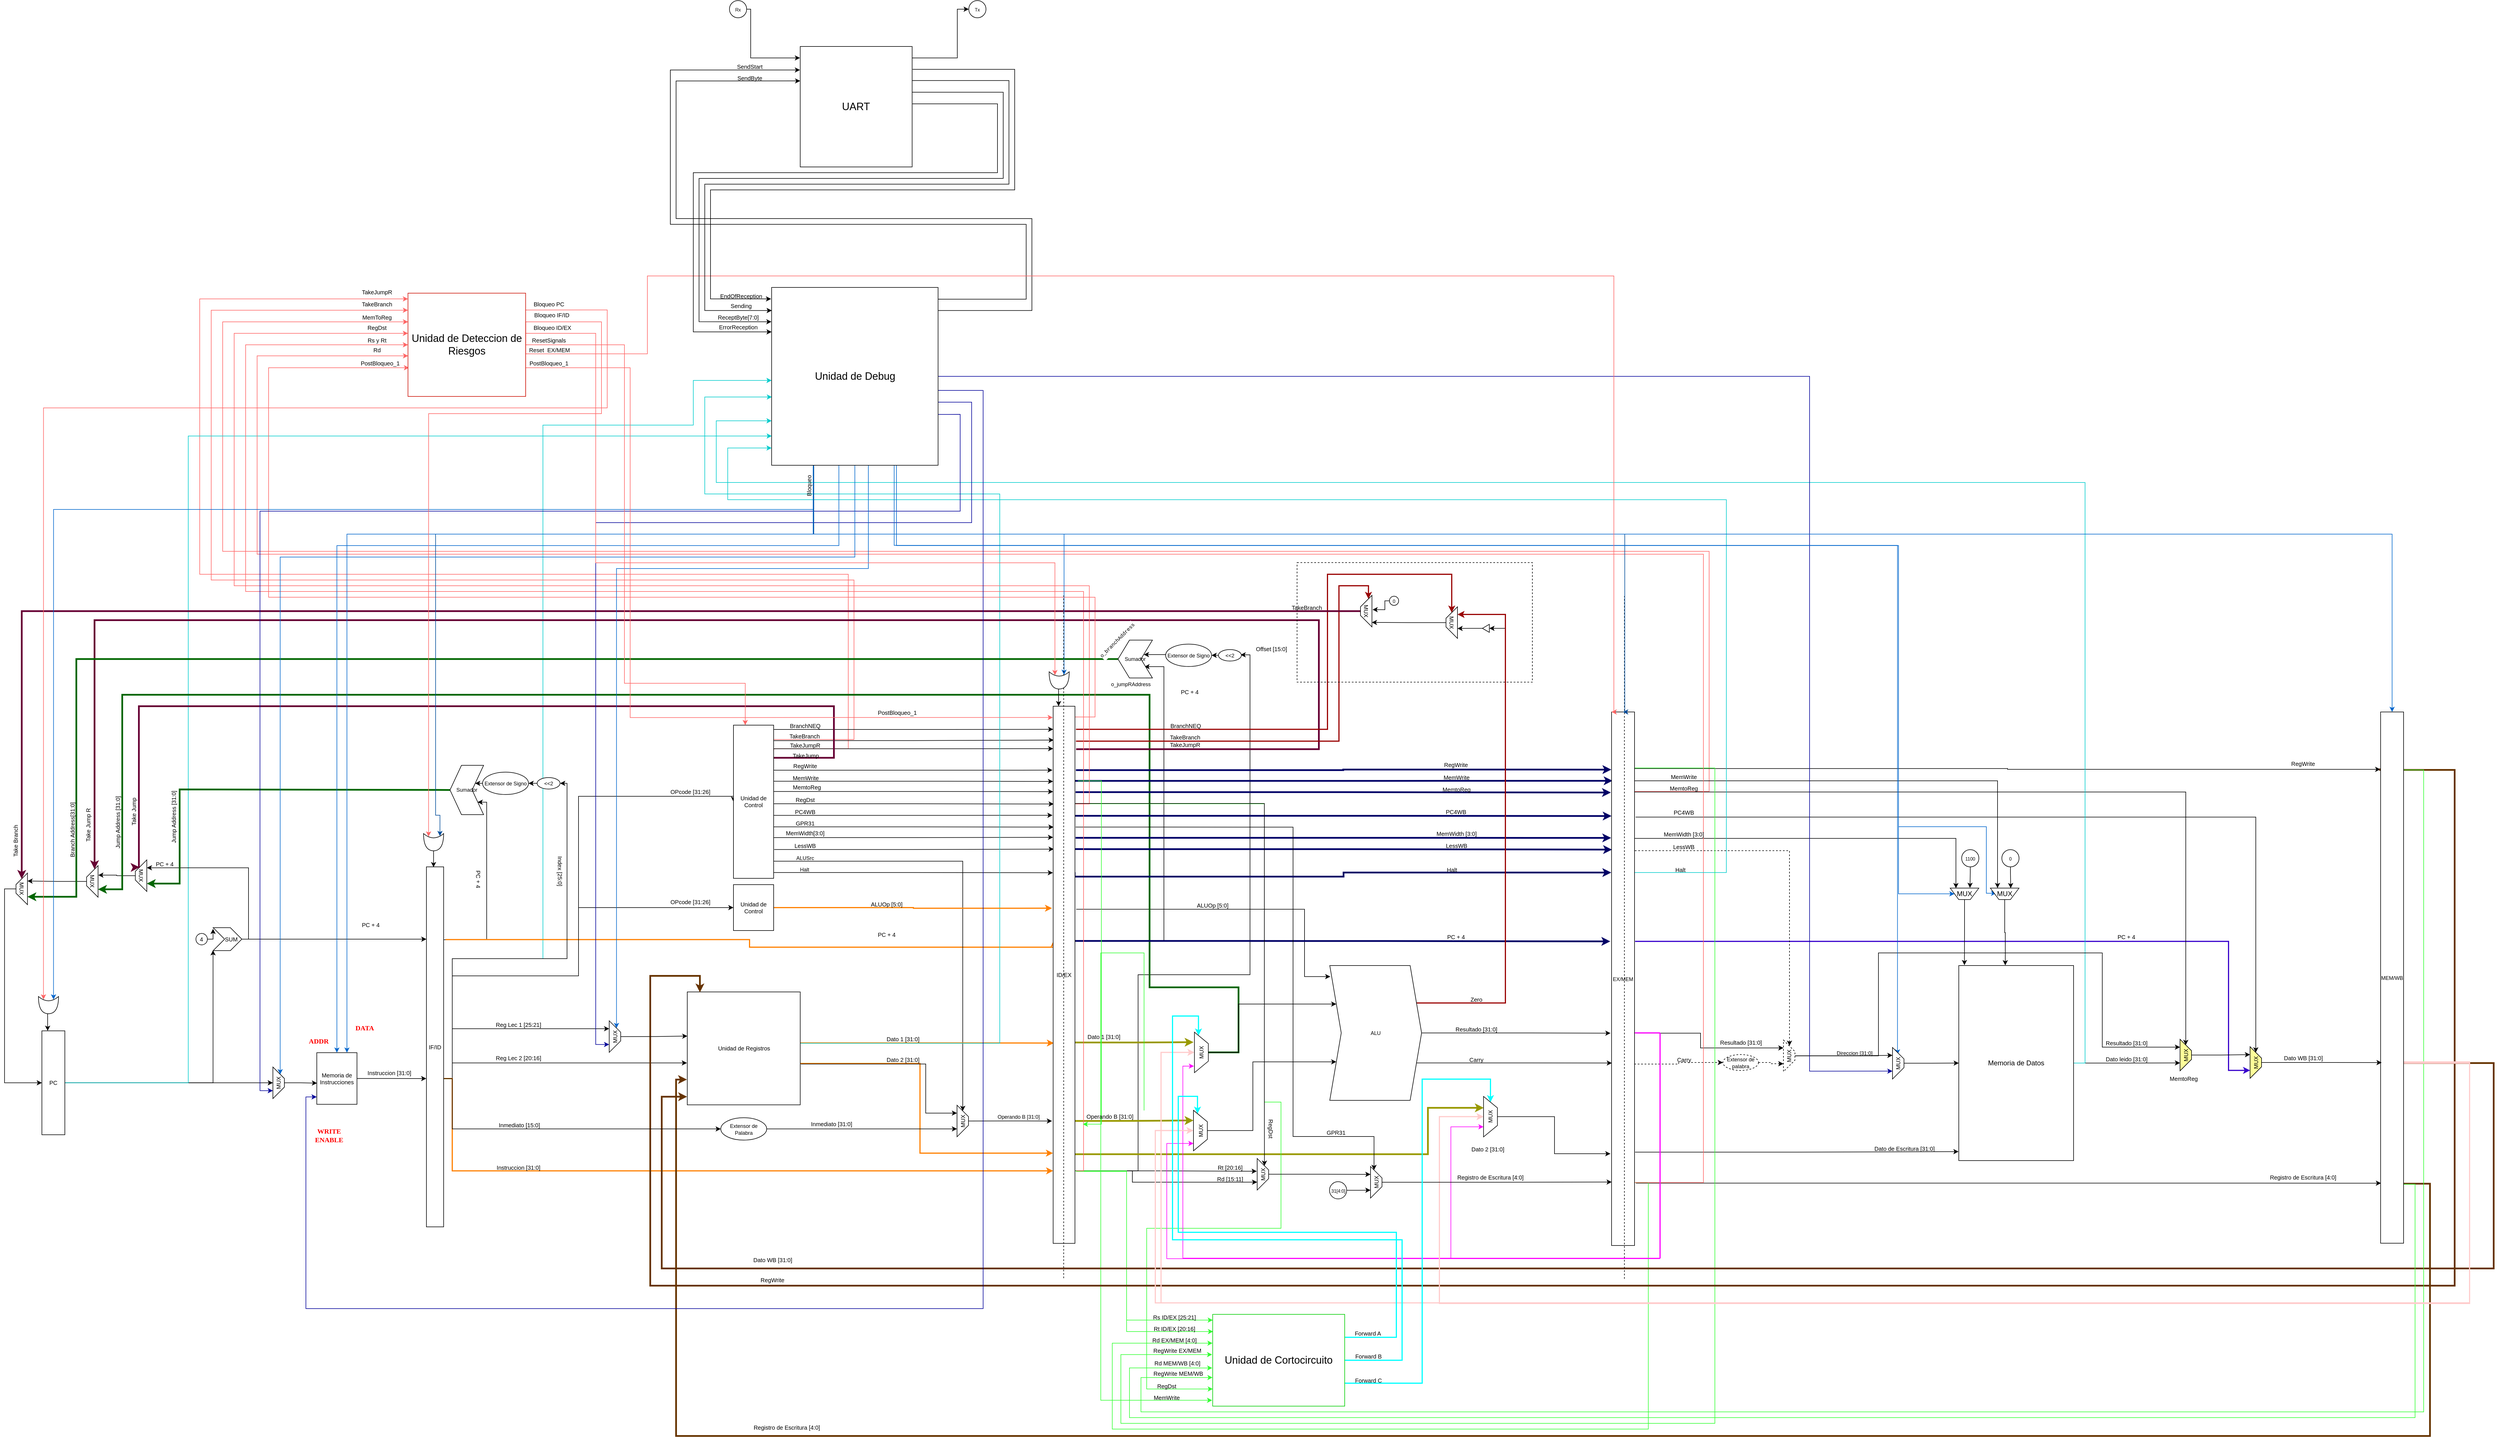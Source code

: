 <mxfile>
    <diagram id="nsO0EUOCZESrsiaP4EnO" name="Página-1">
        <mxGraphModel dx="832" dy="549" grid="0" gridSize="10" guides="1" tooltips="1" connect="1" arrows="0" fold="1" page="1" pageScale="1" pageWidth="4681" pageHeight="3300" math="0" shadow="0">
            <root>
                <mxCell id="0"/>
                <mxCell id="1" parent="0"/>
                <mxCell id="eA7bfFOB86OBrDw6atjK-1" style="edgeStyle=orthogonalEdgeStyle;rounded=0;orthogonalLoop=1;jettySize=auto;html=1;exitX=1.007;exitY=0.589;exitDx=0;exitDy=0;entryX=0;entryY=0.523;entryDx=0;entryDy=0;entryPerimeter=0;strokeColor=#00CCCC;exitPerimeter=0;" parent="1" source="GeJ-4YiUXc3DDAqgJPtG-3" target="__9EXHomSnBZIxej5PRO-1" edge="1">
                    <mxGeometry relative="1" as="geometry">
                        <Array as="points">
                            <mxPoint x="1020" y="2000"/>
                            <mxPoint x="1020" y="1790"/>
                            <mxPoint x="1178" y="1790"/>
                            <mxPoint x="1178" y="860"/>
                            <mxPoint x="1440" y="860"/>
                            <mxPoint x="1440" y="782"/>
                        </Array>
                    </mxGeometry>
                </mxCell>
                <mxCell id="-R_YAJmtKq0AJU0UYFQj-8" style="edgeStyle=orthogonalEdgeStyle;rounded=0;orthogonalLoop=1;jettySize=auto;html=1;exitX=1.01;exitY=0.149;exitDx=0;exitDy=0;entryX=-0.004;entryY=0.28;entryDx=0;entryDy=0;strokeColor=#FF6666;exitPerimeter=0;entryPerimeter=0;" parent="1" source="GeJ-4YiUXc3DDAqgJPtG-98" target="stt7AwazIX4MRT-nHH7e-105" edge="1">
                    <mxGeometry relative="1" as="geometry">
                        <Array as="points">
                            <mxPoint x="3210" y="1499"/>
                            <mxPoint x="3210" y="1080"/>
                            <mxPoint x="620" y="1080"/>
                            <mxPoint x="620" y="680"/>
                            <mxPoint x="943" y="680"/>
                        </Array>
                    </mxGeometry>
                </mxCell>
                <mxCell id="-R_YAJmtKq0AJU0UYFQj-6" style="edgeStyle=orthogonalEdgeStyle;rounded=0;orthogonalLoop=1;jettySize=auto;html=1;strokeColor=#FF6666;entryX=0;entryY=0.165;entryDx=0;entryDy=0;entryPerimeter=0;exitX=0.996;exitY=0.102;exitDx=0;exitDy=0;exitPerimeter=0;" parent="1" source="GeJ-4YiUXc3DDAqgJPtG-21" target="stt7AwazIX4MRT-nHH7e-105" edge="1">
                    <mxGeometry relative="1" as="geometry">
                        <mxPoint x="1580" y="1410" as="sourcePoint"/>
                        <mxPoint x="900" y="660" as="targetPoint"/>
                        <Array as="points">
                            <mxPoint x="1720" y="1408"/>
                            <mxPoint x="1720" y="1130"/>
                            <mxPoint x="600" y="1130"/>
                            <mxPoint x="600" y="660"/>
                        </Array>
                    </mxGeometry>
                </mxCell>
                <mxCell id="-R_YAJmtKq0AJU0UYFQj-1" style="edgeStyle=orthogonalEdgeStyle;rounded=0;orthogonalLoop=1;jettySize=auto;html=1;strokeColor=#FF6666;exitX=1.003;exitY=0.167;exitDx=0;exitDy=0;exitPerimeter=0;" parent="1" source="GeJ-4YiUXc3DDAqgJPtG-21" target="stt7AwazIX4MRT-nHH7e-105" edge="1">
                    <mxGeometry relative="1" as="geometry">
                        <mxPoint x="1580" y="1420" as="sourcePoint"/>
                        <Array as="points">
                            <mxPoint x="1710" y="1424"/>
                            <mxPoint x="1710" y="1120"/>
                            <mxPoint x="580" y="1120"/>
                            <mxPoint x="580" y="640"/>
                        </Array>
                    </mxGeometry>
                </mxCell>
                <mxCell id="GeJ-4YiUXc3DDAqgJPtG-13" style="edgeStyle=orthogonalEdgeStyle;rounded=0;orthogonalLoop=1;jettySize=auto;html=1;exitX=1;exitY=0.5;exitDx=0;exitDy=0;fontSize=10;entryX=-0.003;entryY=0.983;entryDx=0;entryDy=0;entryPerimeter=0;" parent="1" source="GeJ-4YiUXc3DDAqgJPtG-1" target="GeJ-4YiUXc3DDAqgJPtG-11" edge="1">
                    <mxGeometry relative="1" as="geometry">
                        <mxPoint x="514.3" y="1818.38" as="targetPoint"/>
                    </mxGeometry>
                </mxCell>
                <mxCell id="36cw2lMTBYeXFmEej-iU-12" style="edgeStyle=orthogonalEdgeStyle;rounded=0;orthogonalLoop=1;jettySize=auto;html=1;exitX=1;exitY=0.5;exitDx=0;exitDy=0;entryX=0.5;entryY=1;entryDx=0;entryDy=0;" parent="1" source="GeJ-4YiUXc3DDAqgJPtG-1" target="__9EXHomSnBZIxej5PRO-12" edge="1">
                    <mxGeometry relative="1" as="geometry"/>
                </mxCell>
                <mxCell id="36cw2lMTBYeXFmEej-iU-16" style="edgeStyle=orthogonalEdgeStyle;rounded=0;orthogonalLoop=1;jettySize=auto;html=1;exitX=1;exitY=0.5;exitDx=0;exitDy=0;entryX=0.001;entryY=0.837;entryDx=0;entryDy=0;strokeColor=#00CCCC;entryPerimeter=0;" parent="1" source="GeJ-4YiUXc3DDAqgJPtG-1" target="__9EXHomSnBZIxej5PRO-1" edge="1">
                    <mxGeometry relative="1" as="geometry">
                        <Array as="points">
                            <mxPoint x="560" y="2006"/>
                            <mxPoint x="560" y="879"/>
                            <mxPoint x="1577" y="879"/>
                        </Array>
                    </mxGeometry>
                </mxCell>
                <mxCell id="GeJ-4YiUXc3DDAqgJPtG-1" value="&lt;font style=&quot;font-size: 10px;&quot;&gt;PC&lt;/font&gt;" style="rounded=0;whiteSpace=wrap;html=1;" parent="1" vertex="1">
                    <mxGeometry x="305" y="1915.82" width="40" height="181.12" as="geometry"/>
                </mxCell>
                <mxCell id="36cw2lMTBYeXFmEej-iU-11" style="edgeStyle=orthogonalEdgeStyle;rounded=0;orthogonalLoop=1;jettySize=auto;html=1;exitX=1;exitY=0.5;exitDx=0;exitDy=0;entryX=-0.006;entryY=0.588;entryDx=0;entryDy=0;entryPerimeter=0;" parent="1" source="GeJ-4YiUXc3DDAqgJPtG-2" target="GeJ-4YiUXc3DDAqgJPtG-3" edge="1">
                    <mxGeometry relative="1" as="geometry"/>
                </mxCell>
                <mxCell id="GeJ-4YiUXc3DDAqgJPtG-2" value="Memoria de Instrucciones" style="rounded=0;whiteSpace=wrap;html=1;fontSize=10;" parent="1" vertex="1">
                    <mxGeometry x="784" y="1953.88" width="70" height="90" as="geometry"/>
                </mxCell>
                <mxCell id="36cw2lMTBYeXFmEej-iU-17" style="edgeStyle=orthogonalEdgeStyle;rounded=0;orthogonalLoop=1;jettySize=auto;html=1;exitX=0.993;exitY=0.198;exitDx=0;exitDy=0;entryX=0.179;entryY=0.253;entryDx=0;entryDy=0;entryPerimeter=0;strokeColor=#000000;exitPerimeter=0;" parent="1" source="GeJ-4YiUXc3DDAqgJPtG-3" target="g1Ni3DUUlescfRNZk5MB-1" edge="1">
                    <mxGeometry relative="1" as="geometry">
                        <Array as="points">
                            <mxPoint x="1005" y="1757"/>
                            <mxPoint x="1080" y="1757"/>
                            <mxPoint x="1080" y="1517"/>
                        </Array>
                    </mxGeometry>
                </mxCell>
                <mxCell id="36cw2lMTBYeXFmEej-iU-19" style="edgeStyle=orthogonalEdgeStyle;rounded=0;orthogonalLoop=1;jettySize=auto;html=1;exitX=1.11;exitY=0.202;exitDx=0;exitDy=0;entryX=0.042;entryY=0.435;entryDx=0;entryDy=0;strokeColor=#FF8000;exitPerimeter=0;entryPerimeter=0;strokeWidth=2;" parent="1" source="GeJ-4YiUXc3DDAqgJPtG-3" target="GeJ-4YiUXc3DDAqgJPtG-37" edge="1">
                    <mxGeometry relative="1" as="geometry">
                        <Array as="points">
                            <mxPoint x="1538" y="1757"/>
                            <mxPoint x="1538" y="1770"/>
                            <mxPoint x="2069" y="1770"/>
                        </Array>
                    </mxGeometry>
                </mxCell>
                <mxCell id="36cw2lMTBYeXFmEej-iU-20" style="edgeStyle=orthogonalEdgeStyle;rounded=0;orthogonalLoop=1;jettySize=auto;html=1;exitX=0.979;exitY=0.588;exitDx=0;exitDy=0;entryX=1;entryY=0.5;entryDx=0;entryDy=0;strokeColor=#000000;exitPerimeter=0;" parent="1" source="GeJ-4YiUXc3DDAqgJPtG-3" target="g1Ni3DUUlescfRNZk5MB-3" edge="1">
                    <mxGeometry relative="1" as="geometry">
                        <Array as="points">
                            <mxPoint x="1020" y="1999"/>
                            <mxPoint x="1020" y="1790"/>
                            <mxPoint x="1220" y="1790"/>
                            <mxPoint x="1220" y="1484"/>
                        </Array>
                    </mxGeometry>
                </mxCell>
                <mxCell id="36cw2lMTBYeXFmEej-iU-24" style="edgeStyle=orthogonalEdgeStyle;rounded=0;orthogonalLoop=1;jettySize=auto;html=1;exitX=1.056;exitY=0.588;exitDx=0;exitDy=0;entryX=0;entryY=0.5;entryDx=0;entryDy=0;strokeColor=#000000;exitPerimeter=0;" parent="1" source="GeJ-4YiUXc3DDAqgJPtG-3" target="GeJ-4YiUXc3DDAqgJPtG-49" edge="1">
                    <mxGeometry relative="1" as="geometry">
                        <Array as="points">
                            <mxPoint x="1020" y="1999"/>
                            <mxPoint x="1020" y="1820"/>
                            <mxPoint x="1240" y="1820"/>
                            <mxPoint x="1240" y="1701"/>
                        </Array>
                    </mxGeometry>
                </mxCell>
                <mxCell id="36cw2lMTBYeXFmEej-iU-25" style="edgeStyle=orthogonalEdgeStyle;rounded=0;orthogonalLoop=1;jettySize=auto;html=1;exitX=1.005;exitY=0.588;exitDx=0;exitDy=0;entryX=0;entryY=0.5;entryDx=0;entryDy=0;strokeColor=#000000;exitPerimeter=0;" parent="1" source="GeJ-4YiUXc3DDAqgJPtG-3" target="GeJ-4YiUXc3DDAqgJPtG-21" edge="1">
                    <mxGeometry relative="1" as="geometry">
                        <Array as="points">
                            <mxPoint x="1020" y="1999"/>
                            <mxPoint x="1020" y="1820"/>
                            <mxPoint x="1240" y="1820"/>
                            <mxPoint x="1240" y="1507"/>
                        </Array>
                    </mxGeometry>
                </mxCell>
                <mxCell id="36cw2lMTBYeXFmEej-iU-26" style="edgeStyle=orthogonalEdgeStyle;rounded=0;orthogonalLoop=1;jettySize=auto;html=1;exitX=0.933;exitY=0.588;exitDx=0;exitDy=0;entryX=0.25;entryY=1;entryDx=0;entryDy=0;strokeColor=#000000;exitPerimeter=0;" parent="1" source="GeJ-4YiUXc3DDAqgJPtG-3" target="__9EXHomSnBZIxej5PRO-15" edge="1">
                    <mxGeometry relative="1" as="geometry">
                        <Array as="points">
                            <mxPoint x="1020" y="1999"/>
                            <mxPoint x="1020" y="1912"/>
                        </Array>
                    </mxGeometry>
                </mxCell>
                <mxCell id="36cw2lMTBYeXFmEej-iU-32" style="edgeStyle=orthogonalEdgeStyle;rounded=0;orthogonalLoop=1;jettySize=auto;html=1;exitX=1.067;exitY=0.588;exitDx=0;exitDy=0;entryX=-0.003;entryY=0.629;entryDx=0;entryDy=0;entryPerimeter=0;strokeColor=#000000;exitPerimeter=0;" parent="1" source="GeJ-4YiUXc3DDAqgJPtG-3" target="GeJ-4YiUXc3DDAqgJPtG-23" edge="1">
                    <mxGeometry relative="1" as="geometry">
                        <Array as="points">
                            <mxPoint x="1020" y="1999"/>
                            <mxPoint x="1020" y="1972"/>
                        </Array>
                    </mxGeometry>
                </mxCell>
                <mxCell id="36cw2lMTBYeXFmEej-iU-35" style="edgeStyle=orthogonalEdgeStyle;rounded=0;orthogonalLoop=1;jettySize=auto;html=1;exitX=0.973;exitY=0.588;exitDx=0;exitDy=0;entryX=0;entryY=0.865;entryDx=0;entryDy=0;entryPerimeter=0;strokeColor=#FF8000;exitPerimeter=0;strokeWidth=2;" parent="1" source="GeJ-4YiUXc3DDAqgJPtG-3" target="GeJ-4YiUXc3DDAqgJPtG-37" edge="1">
                    <mxGeometry relative="1" as="geometry">
                        <Array as="points">
                            <mxPoint x="1020" y="1999"/>
                            <mxPoint x="1020" y="2160"/>
                        </Array>
                    </mxGeometry>
                </mxCell>
                <mxCell id="GeJ-4YiUXc3DDAqgJPtG-3" value="IF/ID" style="rounded=0;whiteSpace=wrap;html=1;fontSize=10;" parent="1" vertex="1">
                    <mxGeometry x="975" y="1630" width="30" height="627.5" as="geometry"/>
                </mxCell>
                <mxCell id="oJftJgN93Mbz7_XtPv3o-24" style="edgeStyle=orthogonalEdgeStyle;rounded=0;orthogonalLoop=1;jettySize=auto;html=1;exitX=0.5;exitY=0;exitDx=0;exitDy=0;entryX=0.699;entryY=1.017;entryDx=0;entryDy=0;entryPerimeter=0;" parent="1" source="GeJ-4YiUXc3DDAqgJPtG-10" target="g1Ni3DUUlescfRNZk5MB-19" edge="1">
                    <mxGeometry relative="1" as="geometry"/>
                </mxCell>
                <mxCell id="GeJ-4YiUXc3DDAqgJPtG-10" value="MUX" style="shape=trapezoid;perimeter=trapezoidPerimeter;whiteSpace=wrap;html=1;fixedSize=1;fontSize=10;rotation=90;direction=west;" parent="1" vertex="1">
                    <mxGeometry x="450.3" y="1635.38" width="55" height="20" as="geometry"/>
                </mxCell>
                <mxCell id="oJftJgN93Mbz7_XtPv3o-25" style="edgeStyle=orthogonalEdgeStyle;rounded=0;orthogonalLoop=1;jettySize=auto;html=1;exitX=1;exitY=0.5;exitDx=0;exitDy=0;entryX=0.75;entryY=1;entryDx=0;entryDy=0;" parent="1" source="GeJ-4YiUXc3DDAqgJPtG-11" target="GeJ-4YiUXc3DDAqgJPtG-10" edge="1">
                    <mxGeometry relative="1" as="geometry">
                        <Array as="points">
                            <mxPoint x="665" y="1756"/>
                            <mxPoint x="665" y="1632"/>
                        </Array>
                    </mxGeometry>
                </mxCell>
                <mxCell id="36cw2lMTBYeXFmEej-iU-15" style="edgeStyle=orthogonalEdgeStyle;rounded=0;orthogonalLoop=1;jettySize=auto;html=1;exitX=1;exitY=0.5;exitDx=0;exitDy=0;" parent="1" source="GeJ-4YiUXc3DDAqgJPtG-11" edge="1">
                    <mxGeometry relative="1" as="geometry">
                        <mxPoint x="975" y="1756" as="targetPoint"/>
                    </mxGeometry>
                </mxCell>
                <mxCell id="GeJ-4YiUXc3DDAqgJPtG-11" value="&amp;nbsp; &amp;nbsp; &amp;nbsp;SUM" style="shape=step;perimeter=stepPerimeter;whiteSpace=wrap;html=1;fixedSize=1;fontSize=10;" parent="1" vertex="1">
                    <mxGeometry x="603.36" y="1736" width="50" height="40" as="geometry"/>
                </mxCell>
                <mxCell id="GeJ-4YiUXc3DDAqgJPtG-16" style="edgeStyle=orthogonalEdgeStyle;rounded=0;orthogonalLoop=1;jettySize=auto;html=1;exitX=1;exitY=0.5;exitDx=0;exitDy=0;entryX=-0.003;entryY=0.05;entryDx=0;entryDy=0;entryPerimeter=0;fontSize=10;" parent="1" source="GeJ-4YiUXc3DDAqgJPtG-20" target="GeJ-4YiUXc3DDAqgJPtG-11" edge="1">
                    <mxGeometry relative="1" as="geometry">
                        <mxPoint x="583.36" y="1751" as="sourcePoint"/>
                    </mxGeometry>
                </mxCell>
                <mxCell id="GeJ-4YiUXc3DDAqgJPtG-20" value="4" style="ellipse;whiteSpace=wrap;html=1;aspect=fixed;fontSize=10;" parent="1" vertex="1">
                    <mxGeometry x="573.36" y="1746" width="20" height="20" as="geometry"/>
                </mxCell>
                <mxCell id="36cw2lMTBYeXFmEej-iU-48" style="edgeStyle=orthogonalEdgeStyle;rounded=0;orthogonalLoop=1;jettySize=auto;html=1;exitX=0.994;exitY=0.888;exitDx=0;exitDy=0;entryX=0;entryY=0.5;entryDx=0;entryDy=0;strokeColor=#000000;exitPerimeter=0;" parent="1" source="GeJ-4YiUXc3DDAqgJPtG-21" target="GeJ-4YiUXc3DDAqgJPtG-78" edge="1">
                    <mxGeometry relative="1" as="geometry"/>
                </mxCell>
                <mxCell id="36cw2lMTBYeXFmEej-iU-49" style="edgeStyle=orthogonalEdgeStyle;rounded=0;orthogonalLoop=1;jettySize=auto;html=1;exitX=1.014;exitY=0.812;exitDx=0;exitDy=0;strokeColor=#000000;exitPerimeter=0;entryX=0.028;entryY=0.266;entryDx=0;entryDy=0;entryPerimeter=0;" parent="1" source="GeJ-4YiUXc3DDAqgJPtG-21" target="GeJ-4YiUXc3DDAqgJPtG-37" edge="1">
                    <mxGeometry relative="1" as="geometry">
                        <mxPoint x="2065" y="1599" as="targetPoint"/>
                    </mxGeometry>
                </mxCell>
                <mxCell id="36cw2lMTBYeXFmEej-iU-52" style="edgeStyle=orthogonalEdgeStyle;rounded=0;orthogonalLoop=1;jettySize=auto;html=1;exitX=0.996;exitY=0.734;exitDx=0;exitDy=0;entryX=-0.001;entryY=0.244;entryDx=0;entryDy=0;entryPerimeter=0;strokeColor=#000000;exitPerimeter=0;" parent="1" source="GeJ-4YiUXc3DDAqgJPtG-21" target="GeJ-4YiUXc3DDAqgJPtG-37" edge="1">
                    <mxGeometry relative="1" as="geometry"/>
                </mxCell>
                <mxCell id="36cw2lMTBYeXFmEej-iU-54" style="edgeStyle=orthogonalEdgeStyle;rounded=0;orthogonalLoop=1;jettySize=auto;html=1;exitX=1.006;exitY=0.664;exitDx=0;exitDy=0;entryX=0.019;entryY=0.225;entryDx=0;entryDy=0;entryPerimeter=0;strokeColor=#000000;exitPerimeter=0;" parent="1" source="GeJ-4YiUXc3DDAqgJPtG-21" target="GeJ-4YiUXc3DDAqgJPtG-37" edge="1">
                    <mxGeometry relative="1" as="geometry"/>
                </mxCell>
                <mxCell id="36cw2lMTBYeXFmEej-iU-56" style="edgeStyle=orthogonalEdgeStyle;rounded=0;orthogonalLoop=1;jettySize=auto;html=1;exitX=1.006;exitY=0.589;exitDx=0;exitDy=0;entryX=-0.028;entryY=0.203;entryDx=0;entryDy=0;entryPerimeter=0;strokeColor=#000000;exitPerimeter=0;" parent="1" source="GeJ-4YiUXc3DDAqgJPtG-21" target="GeJ-4YiUXc3DDAqgJPtG-37" edge="1">
                    <mxGeometry relative="1" as="geometry"/>
                </mxCell>
                <mxCell id="36cw2lMTBYeXFmEej-iU-59" style="edgeStyle=orthogonalEdgeStyle;rounded=0;orthogonalLoop=1;jettySize=auto;html=1;exitX=1.002;exitY=0.513;exitDx=0;exitDy=0;entryX=0.027;entryY=0.182;entryDx=0;entryDy=0;entryPerimeter=0;strokeColor=#000000;exitPerimeter=0;" parent="1" source="GeJ-4YiUXc3DDAqgJPtG-21" target="GeJ-4YiUXc3DDAqgJPtG-37" edge="1">
                    <mxGeometry relative="1" as="geometry"/>
                </mxCell>
                <mxCell id="36cw2lMTBYeXFmEej-iU-60" style="edgeStyle=orthogonalEdgeStyle;rounded=0;orthogonalLoop=1;jettySize=auto;html=1;exitX=0.998;exitY=0.433;exitDx=0;exitDy=0;entryX=-0.001;entryY=0.159;entryDx=0;entryDy=0;entryPerimeter=0;strokeColor=#000000;exitPerimeter=0;" parent="1" source="GeJ-4YiUXc3DDAqgJPtG-21" target="GeJ-4YiUXc3DDAqgJPtG-37" edge="1">
                    <mxGeometry relative="1" as="geometry"/>
                </mxCell>
                <mxCell id="36cw2lMTBYeXFmEej-iU-69" style="edgeStyle=orthogonalEdgeStyle;rounded=0;orthogonalLoop=1;jettySize=auto;html=1;exitX=0.998;exitY=0.366;exitDx=0;exitDy=0;entryX=-0.001;entryY=0.14;entryDx=0;entryDy=0;entryPerimeter=0;strokeColor=#000000;exitPerimeter=0;" parent="1" source="GeJ-4YiUXc3DDAqgJPtG-21" target="GeJ-4YiUXc3DDAqgJPtG-37" edge="1">
                    <mxGeometry relative="1" as="geometry"/>
                </mxCell>
                <mxCell id="36cw2lMTBYeXFmEej-iU-70" style="edgeStyle=orthogonalEdgeStyle;rounded=0;orthogonalLoop=1;jettySize=auto;html=1;exitX=1.002;exitY=0.294;exitDx=0;exitDy=0;entryX=-0.031;entryY=0.119;entryDx=0;entryDy=0;entryPerimeter=0;strokeColor=#000000;exitPerimeter=0;" parent="1" source="GeJ-4YiUXc3DDAqgJPtG-21" target="GeJ-4YiUXc3DDAqgJPtG-37" edge="1">
                    <mxGeometry relative="1" as="geometry"/>
                </mxCell>
                <mxCell id="36cw2lMTBYeXFmEej-iU-72" style="edgeStyle=orthogonalEdgeStyle;rounded=0;orthogonalLoop=1;jettySize=auto;html=1;exitX=0.999;exitY=0.154;exitDx=0;exitDy=0;entryX=0.004;entryY=0.079;entryDx=0;entryDy=0;entryPerimeter=0;strokeColor=#000000;exitPerimeter=0;" parent="1" source="GeJ-4YiUXc3DDAqgJPtG-21" target="GeJ-4YiUXc3DDAqgJPtG-37" edge="1">
                    <mxGeometry relative="1" as="geometry"/>
                </mxCell>
                <mxCell id="36cw2lMTBYeXFmEej-iU-73" style="edgeStyle=orthogonalEdgeStyle;rounded=0;orthogonalLoop=1;jettySize=auto;html=1;entryX=0.027;entryY=0.063;entryDx=0;entryDy=0;entryPerimeter=0;strokeColor=#000000;exitX=1;exitY=0.101;exitDx=0;exitDy=0;exitPerimeter=0;" parent="1" source="GeJ-4YiUXc3DDAqgJPtG-21" target="GeJ-4YiUXc3DDAqgJPtG-37" edge="1">
                    <mxGeometry relative="1" as="geometry">
                        <mxPoint x="1585" y="1380" as="sourcePoint"/>
                    </mxGeometry>
                </mxCell>
                <mxCell id="36cw2lMTBYeXFmEej-iU-74" style="edgeStyle=orthogonalEdgeStyle;rounded=0;orthogonalLoop=1;jettySize=auto;html=1;exitX=1.002;exitY=0.028;exitDx=0;exitDy=0;entryX=0.004;entryY=0.043;entryDx=0;entryDy=0;entryPerimeter=0;strokeColor=#000000;exitPerimeter=0;" parent="1" source="GeJ-4YiUXc3DDAqgJPtG-21" target="GeJ-4YiUXc3DDAqgJPtG-37" edge="1">
                    <mxGeometry relative="1" as="geometry"/>
                </mxCell>
                <mxCell id="36cw2lMTBYeXFmEej-iU-75" style="edgeStyle=orthogonalEdgeStyle;rounded=0;orthogonalLoop=1;jettySize=auto;html=1;exitX=0.994;exitY=0.213;exitDx=0;exitDy=0;entryX=1;entryY=0.25;entryDx=0;entryDy=0;strokeColor=#660033;exitPerimeter=0;strokeWidth=3;" parent="1" source="GeJ-4YiUXc3DDAqgJPtG-21" target="GeJ-4YiUXc3DDAqgJPtG-10" edge="1">
                    <mxGeometry relative="1" as="geometry">
                        <Array as="points">
                            <mxPoint x="1685" y="1440"/>
                            <mxPoint x="1685" y="1350"/>
                            <mxPoint x="474" y="1350"/>
                            <mxPoint x="474" y="1631"/>
                        </Array>
                    </mxGeometry>
                </mxCell>
                <mxCell id="AGbrYrpLCRCUEJa8csXi-2" style="edgeStyle=orthogonalEdgeStyle;rounded=0;orthogonalLoop=1;jettySize=auto;html=1;exitX=1.001;exitY=0.962;exitDx=0;exitDy=0;entryX=-0.011;entryY=0.31;entryDx=0;entryDy=0;entryPerimeter=0;exitPerimeter=0;" parent="1" source="GeJ-4YiUXc3DDAqgJPtG-21" target="GeJ-4YiUXc3DDAqgJPtG-37" edge="1">
                    <mxGeometry relative="1" as="geometry">
                        <Array as="points">
                            <mxPoint x="1824" y="1640"/>
                        </Array>
                    </mxGeometry>
                </mxCell>
                <mxCell id="GeJ-4YiUXc3DDAqgJPtG-21" value="Unidad de Control" style="whiteSpace=wrap;html=1;fontSize=10;" parent="1" vertex="1">
                    <mxGeometry x="1510" y="1382.98" width="70" height="267.02" as="geometry"/>
                </mxCell>
                <mxCell id="36cw2lMTBYeXFmEej-iU-40" style="edgeStyle=orthogonalEdgeStyle;rounded=0;orthogonalLoop=1;jettySize=auto;html=1;exitX=1.002;exitY=0.452;exitDx=0;exitDy=0;entryX=0.033;entryY=0.627;entryDx=0;entryDy=0;strokeColor=#FF8000;exitPerimeter=0;entryPerimeter=0;strokeWidth=2;" parent="1" source="GeJ-4YiUXc3DDAqgJPtG-23" target="GeJ-4YiUXc3DDAqgJPtG-37" edge="1">
                    <mxGeometry relative="1" as="geometry"/>
                </mxCell>
                <mxCell id="36cw2lMTBYeXFmEej-iU-80" style="edgeStyle=orthogonalEdgeStyle;rounded=0;orthogonalLoop=1;jettySize=auto;html=1;exitX=0.998;exitY=0.634;exitDx=0;exitDy=0;entryX=-0.009;entryY=0.832;entryDx=0;entryDy=0;entryPerimeter=0;strokeColor=#FF8000;fontSize=10;exitPerimeter=0;strokeWidth=2;" parent="1" source="GeJ-4YiUXc3DDAqgJPtG-23" target="GeJ-4YiUXc3DDAqgJPtG-37" edge="1">
                    <mxGeometry relative="1" as="geometry">
                        <Array as="points">
                            <mxPoint x="1835" y="1973"/>
                            <mxPoint x="1835" y="2129"/>
                        </Array>
                    </mxGeometry>
                </mxCell>
                <mxCell id="36cw2lMTBYeXFmEej-iU-81" style="edgeStyle=orthogonalEdgeStyle;rounded=0;orthogonalLoop=1;jettySize=auto;html=1;exitX=1.006;exitY=0.638;exitDx=0;exitDy=0;entryX=0.25;entryY=1;entryDx=0;entryDy=0;strokeColor=#000000;fontSize=10;exitPerimeter=0;" parent="1" source="GeJ-4YiUXc3DDAqgJPtG-23" target="GeJ-4YiUXc3DDAqgJPtG-78" edge="1">
                    <mxGeometry relative="1" as="geometry">
                        <Array as="points">
                            <mxPoint x="1845" y="1974"/>
                            <mxPoint x="1845" y="2059"/>
                        </Array>
                    </mxGeometry>
                </mxCell>
                <mxCell id="stt7AwazIX4MRT-nHH7e-32" style="edgeStyle=orthogonalEdgeStyle;rounded=0;orthogonalLoop=1;jettySize=auto;html=1;exitX=1.003;exitY=0.455;exitDx=0;exitDy=0;entryX=0.002;entryY=0.616;entryDx=0;entryDy=0;entryPerimeter=0;exitPerimeter=0;strokeColor=#00CCCC;" parent="1" source="GeJ-4YiUXc3DDAqgJPtG-23" target="__9EXHomSnBZIxej5PRO-1" edge="1">
                    <mxGeometry relative="1" as="geometry">
                        <Array as="points">
                            <mxPoint x="1974" y="1938"/>
                            <mxPoint x="1974" y="980"/>
                            <mxPoint x="1460" y="980"/>
                            <mxPoint x="1460" y="811"/>
                        </Array>
                    </mxGeometry>
                </mxCell>
                <mxCell id="GeJ-4YiUXc3DDAqgJPtG-23" value="Unidad de Registros" style="whiteSpace=wrap;html=1;aspect=fixed;fontSize=10;" parent="1" vertex="1">
                    <mxGeometry x="1429.5" y="1848" width="196.81" height="196.81" as="geometry"/>
                </mxCell>
                <mxCell id="GeJ-4YiUXc3DDAqgJPtG-27" value="" style="group" parent="1" connectable="0" vertex="1">
                    <mxGeometry x="890.36" y="1969.38" width="70" height="30" as="geometry"/>
                </mxCell>
                <mxCell id="GeJ-4YiUXc3DDAqgJPtG-26" value="Instruccion [31:0]" style="text;html=1;align=center;verticalAlign=middle;resizable=0;points=[];autosize=1;strokeColor=none;fillColor=none;fontSize=10;" parent="GeJ-4YiUXc3DDAqgJPtG-27" vertex="1">
                    <mxGeometry x="-30" y="5" width="100" height="30" as="geometry"/>
                </mxCell>
                <mxCell id="36cw2lMTBYeXFmEej-iU-76" style="edgeStyle=orthogonalEdgeStyle;rounded=0;orthogonalLoop=1;jettySize=auto;html=1;exitX=0.933;exitY=0.865;exitDx=0;exitDy=0;entryX=0.405;entryY=1.032;entryDx=0;entryDy=0;entryPerimeter=0;strokeColor=#000000;exitPerimeter=0;" parent="1" source="GeJ-4YiUXc3DDAqgJPtG-37" target="xFozvdnHbfWjVGbM0NR0-1" edge="1">
                    <mxGeometry relative="1" as="geometry"/>
                </mxCell>
                <mxCell id="36cw2lMTBYeXFmEej-iU-77" style="edgeStyle=orthogonalEdgeStyle;rounded=0;orthogonalLoop=1;jettySize=auto;html=1;exitX=0.933;exitY=0.865;exitDx=0;exitDy=0;entryX=0.75;entryY=1;entryDx=0;entryDy=0;strokeColor=#000000;fontSize=10;exitPerimeter=0;" parent="1" source="GeJ-4YiUXc3DDAqgJPtG-37" target="xFozvdnHbfWjVGbM0NR0-1" edge="1">
                    <mxGeometry relative="1" as="geometry">
                        <Array as="points">
                            <mxPoint x="2205" y="2160"/>
                            <mxPoint x="2205" y="2180"/>
                        </Array>
                    </mxGeometry>
                </mxCell>
                <mxCell id="36cw2lMTBYeXFmEej-iU-79" style="edgeStyle=orthogonalEdgeStyle;rounded=0;orthogonalLoop=1;jettySize=auto;html=1;exitX=1.017;exitY=0.865;exitDx=0;exitDy=0;entryX=0.964;entryY=0.458;entryDx=0;entryDy=0;strokeColor=#000000;fontSize=10;exitPerimeter=0;entryPerimeter=0;" parent="1" source="GeJ-4YiUXc3DDAqgJPtG-37" target="g1Ni3DUUlescfRNZk5MB-34" edge="1">
                    <mxGeometry relative="1" as="geometry">
                        <Array as="points">
                            <mxPoint x="2215" y="2160"/>
                            <mxPoint x="2215" y="1818"/>
                            <mxPoint x="2410" y="1818"/>
                            <mxPoint x="2410" y="1260"/>
                        </Array>
                    </mxGeometry>
                </mxCell>
                <mxCell id="36cw2lMTBYeXFmEej-iU-83" style="edgeStyle=orthogonalEdgeStyle;rounded=0;orthogonalLoop=1;jettySize=auto;html=1;exitX=1;exitY=0.834;exitDx=0;exitDy=0;entryX=0.283;entryY=0.988;entryDx=0;entryDy=0;strokeColor=#999900;fontSize=10;exitPerimeter=0;entryPerimeter=0;strokeWidth=3;" parent="1" source="GeJ-4YiUXc3DDAqgJPtG-37" target="NdHW7pGykoZ27UPeYJ3a-1" edge="1">
                    <mxGeometry relative="1" as="geometry">
                        <Array as="points">
                            <mxPoint x="2720" y="2131"/>
                            <mxPoint x="2720" y="2050"/>
                            <mxPoint x="2817" y="2050"/>
                        </Array>
                    </mxGeometry>
                </mxCell>
                <mxCell id="36cw2lMTBYeXFmEej-iU-87" style="edgeStyle=orthogonalEdgeStyle;rounded=0;orthogonalLoop=1;jettySize=auto;html=1;exitX=1.058;exitY=0.378;exitDx=0;exitDy=0;entryX=0.006;entryY=0.082;entryDx=0;entryDy=0;entryPerimeter=0;strokeColor=#000000;fontSize=10;exitPerimeter=0;" parent="1" source="GeJ-4YiUXc3DDAqgJPtG-37" target="GeJ-4YiUXc3DDAqgJPtG-90" edge="1">
                    <mxGeometry relative="1" as="geometry">
                        <Array as="points">
                            <mxPoint x="2505" y="1704"/>
                            <mxPoint x="2505" y="1821"/>
                        </Array>
                    </mxGeometry>
                </mxCell>
                <mxCell id="36cw2lMTBYeXFmEej-iU-88" style="edgeStyle=orthogonalEdgeStyle;rounded=0;orthogonalLoop=1;jettySize=auto;html=1;exitX=0.5;exitY=0;exitDx=0;exitDy=0;entryX=0.25;entryY=1;entryDx=0;entryDy=0;strokeColor=#006600;fontSize=10;strokeWidth=3;" parent="1" source="stt7AwazIX4MRT-nHH7e-88" target="g1Ni3DUUlescfRNZk5MB-19" edge="1">
                    <mxGeometry relative="1" as="geometry">
                        <Array as="points">
                            <mxPoint x="2390" y="1953"/>
                            <mxPoint x="2390" y="1840"/>
                            <mxPoint x="2235" y="1840"/>
                            <mxPoint x="2235" y="1330"/>
                            <mxPoint x="445" y="1330"/>
                            <mxPoint x="445" y="1669"/>
                        </Array>
                    </mxGeometry>
                </mxCell>
                <mxCell id="36cw2lMTBYeXFmEej-iU-90" style="edgeStyle=orthogonalEdgeStyle;rounded=0;orthogonalLoop=1;jettySize=auto;html=1;strokeColor=#000000;fontSize=10;exitX=1.029;exitY=0.437;exitDx=0;exitDy=0;exitPerimeter=0;entryX=0.233;entryY=0.3;entryDx=0;entryDy=0;entryPerimeter=0;" parent="1" source="GeJ-4YiUXc3DDAqgJPtG-37" target="g1Ni3DUUlescfRNZk5MB-30" edge="1">
                    <mxGeometry relative="1" as="geometry">
                        <mxPoint x="2105" y="1780" as="sourcePoint"/>
                        <Array as="points">
                            <mxPoint x="2260" y="1759"/>
                            <mxPoint x="2260" y="1281"/>
                        </Array>
                        <mxPoint x="2250" y="1280" as="targetPoint"/>
                    </mxGeometry>
                </mxCell>
                <mxCell id="36cw2lMTBYeXFmEej-iU-94" style="edgeStyle=orthogonalEdgeStyle;rounded=0;orthogonalLoop=1;jettySize=auto;html=1;exitX=1.011;exitY=0.437;exitDx=0;exitDy=0;entryX=-0.057;entryY=0.43;entryDx=0;entryDy=0;entryPerimeter=0;strokeColor=#000066;fontSize=10;exitPerimeter=0;strokeWidth=3;" parent="1" source="GeJ-4YiUXc3DDAqgJPtG-37" target="GeJ-4YiUXc3DDAqgJPtG-98" edge="1">
                    <mxGeometry relative="1" as="geometry"/>
                </mxCell>
                <mxCell id="36cw2lMTBYeXFmEej-iU-95" style="edgeStyle=orthogonalEdgeStyle;rounded=0;orthogonalLoop=1;jettySize=auto;html=1;exitX=1.004;exitY=0.266;exitDx=0;exitDy=0;entryX=0.019;entryY=0.258;entryDx=0;entryDy=0;entryPerimeter=0;strokeColor=#000066;fontSize=10;exitPerimeter=0;strokeWidth=3;" parent="1" source="GeJ-4YiUXc3DDAqgJPtG-37" target="GeJ-4YiUXc3DDAqgJPtG-98" edge="1">
                    <mxGeometry relative="1" as="geometry"/>
                </mxCell>
                <mxCell id="36cw2lMTBYeXFmEej-iU-96" style="edgeStyle=orthogonalEdgeStyle;rounded=0;orthogonalLoop=1;jettySize=auto;html=1;exitX=1.028;exitY=0.245;exitDx=0;exitDy=0;entryX=-0.018;entryY=0.236;entryDx=0;entryDy=0;entryPerimeter=0;strokeColor=#000066;fontSize=10;exitPerimeter=0;strokeWidth=3;" parent="1" source="GeJ-4YiUXc3DDAqgJPtG-37" target="GeJ-4YiUXc3DDAqgJPtG-98" edge="1">
                    <mxGeometry relative="1" as="geometry"/>
                </mxCell>
                <mxCell id="36cw2lMTBYeXFmEej-iU-99" style="edgeStyle=orthogonalEdgeStyle;rounded=0;orthogonalLoop=1;jettySize=auto;html=1;exitX=1.033;exitY=0.225;exitDx=0;exitDy=0;entryX=0;entryY=0.75;entryDx=0;entryDy=0;strokeColor=#000000;fontSize=10;exitPerimeter=0;" parent="1" source="GeJ-4YiUXc3DDAqgJPtG-37" target="_uhevw5MlU9q2Q93x5Mt-60" edge="1">
                    <mxGeometry relative="1" as="geometry">
                        <Array as="points">
                            <mxPoint x="2485" y="1561"/>
                            <mxPoint x="2485" y="2100"/>
                            <mxPoint x="2626" y="2100"/>
                        </Array>
                    </mxGeometry>
                </mxCell>
                <mxCell id="36cw2lMTBYeXFmEej-iU-101" style="edgeStyle=orthogonalEdgeStyle;rounded=0;orthogonalLoop=1;jettySize=auto;html=1;exitX=0.995;exitY=0.204;exitDx=0;exitDy=0;entryX=0;entryY=0.195;entryDx=0;entryDy=0;entryPerimeter=0;strokeColor=#000066;fontSize=10;exitPerimeter=0;strokeWidth=3;" parent="1" source="GeJ-4YiUXc3DDAqgJPtG-37" target="GeJ-4YiUXc3DDAqgJPtG-98" edge="1">
                    <mxGeometry relative="1" as="geometry"/>
                </mxCell>
                <mxCell id="36cw2lMTBYeXFmEej-iU-104" style="edgeStyle=orthogonalEdgeStyle;rounded=0;orthogonalLoop=1;jettySize=auto;html=1;exitX=1.029;exitY=0.16;exitDx=0;exitDy=0;entryX=-0.031;entryY=0.151;entryDx=0;entryDy=0;entryPerimeter=0;strokeColor=#000066;fontSize=10;exitPerimeter=0;strokeWidth=3;" parent="1" source="GeJ-4YiUXc3DDAqgJPtG-37" target="GeJ-4YiUXc3DDAqgJPtG-98" edge="1">
                    <mxGeometry relative="1" as="geometry"/>
                </mxCell>
                <mxCell id="36cw2lMTBYeXFmEej-iU-106" style="edgeStyle=orthogonalEdgeStyle;rounded=0;orthogonalLoop=1;jettySize=auto;html=1;exitX=0.995;exitY=0.139;exitDx=0;exitDy=0;entryX=0.043;entryY=0.129;entryDx=0;entryDy=0;entryPerimeter=0;strokeColor=#000066;fontSize=10;exitPerimeter=0;strokeWidth=3;" parent="1" source="GeJ-4YiUXc3DDAqgJPtG-37" target="GeJ-4YiUXc3DDAqgJPtG-98" edge="1">
                    <mxGeometry relative="1" as="geometry"/>
                </mxCell>
                <mxCell id="36cw2lMTBYeXFmEej-iU-107" style="edgeStyle=orthogonalEdgeStyle;rounded=0;orthogonalLoop=1;jettySize=auto;html=1;exitX=1.043;exitY=0.119;exitDx=0;exitDy=0;entryX=-0.011;entryY=0.108;entryDx=0;entryDy=0;entryPerimeter=0;strokeColor=#000066;fontSize=10;exitPerimeter=0;strokeWidth=3;" parent="1" source="GeJ-4YiUXc3DDAqgJPtG-37" target="GeJ-4YiUXc3DDAqgJPtG-98" edge="1">
                    <mxGeometry relative="1" as="geometry"/>
                </mxCell>
                <mxCell id="36cw2lMTBYeXFmEej-iU-109" style="edgeStyle=orthogonalEdgeStyle;rounded=0;orthogonalLoop=1;jettySize=auto;html=1;exitX=1.052;exitY=0.08;exitDx=0;exitDy=0;entryX=1;entryY=0.75;entryDx=0;entryDy=0;strokeColor=#660033;fontSize=10;exitPerimeter=0;strokeWidth=3;" parent="1" source="GeJ-4YiUXc3DDAqgJPtG-37" target="g1Ni3DUUlescfRNZk5MB-19" edge="1">
                    <mxGeometry relative="1" as="geometry">
                        <Array as="points">
                            <mxPoint x="2530" y="1425"/>
                            <mxPoint x="2530" y="1200"/>
                            <mxPoint x="397" y="1200"/>
                        </Array>
                    </mxGeometry>
                </mxCell>
                <mxCell id="36cw2lMTBYeXFmEej-iU-111" style="edgeStyle=orthogonalEdgeStyle;rounded=0;orthogonalLoop=1;jettySize=auto;html=1;exitX=1.046;exitY=0.065;exitDx=0;exitDy=0;entryX=1;entryY=0.75;entryDx=0;entryDy=0;strokeColor=#990000;fontSize=10;exitPerimeter=0;strokeWidth=2;" parent="1" source="GeJ-4YiUXc3DDAqgJPtG-37" target="g1Ni3DUUlescfRNZk5MB-55" edge="1">
                    <mxGeometry relative="1" as="geometry">
                        <Array as="points">
                            <mxPoint x="2565" y="1411"/>
                            <mxPoint x="2565" y="1140"/>
                            <mxPoint x="2616" y="1140"/>
                        </Array>
                    </mxGeometry>
                </mxCell>
                <mxCell id="36cw2lMTBYeXFmEej-iU-112" style="edgeStyle=orthogonalEdgeStyle;rounded=0;orthogonalLoop=1;jettySize=auto;html=1;exitX=1.046;exitY=0.043;exitDx=0;exitDy=0;entryX=1;entryY=0.5;entryDx=0;entryDy=0;strokeColor=#990000;fontSize=10;exitPerimeter=0;strokeWidth=2;" parent="1" source="GeJ-4YiUXc3DDAqgJPtG-37" target="g1Ni3DUUlescfRNZk5MB-46" edge="1">
                    <mxGeometry relative="1" as="geometry">
                        <Array as="points">
                            <mxPoint x="2545" y="1390"/>
                            <mxPoint x="2545" y="1120"/>
                            <mxPoint x="2762" y="1120"/>
                        </Array>
                    </mxGeometry>
                </mxCell>
                <mxCell id="stt7AwazIX4MRT-nHH7e-56" style="edgeStyle=orthogonalEdgeStyle;rounded=0;orthogonalLoop=1;jettySize=auto;html=1;exitX=1.053;exitY=0.866;exitDx=0;exitDy=0;entryX=0.001;entryY=0.057;entryDx=0;entryDy=0;strokeColor=#33FF33;exitPerimeter=0;entryPerimeter=0;" parent="1" source="GeJ-4YiUXc3DDAqgJPtG-37" target="stt7AwazIX4MRT-nHH7e-55" edge="1">
                    <mxGeometry relative="1" as="geometry">
                        <Array as="points">
                            <mxPoint x="2195" y="2161"/>
                            <mxPoint x="2195" y="2420"/>
                            <mxPoint x="2345" y="2420"/>
                        </Array>
                    </mxGeometry>
                </mxCell>
                <mxCell id="stt7AwazIX4MRT-nHH7e-57" style="edgeStyle=orthogonalEdgeStyle;rounded=0;orthogonalLoop=1;jettySize=auto;html=1;exitX=1.013;exitY=0.865;exitDx=0;exitDy=0;entryX=0.003;entryY=0.19;entryDx=0;entryDy=0;entryPerimeter=0;strokeColor=#33FF33;exitPerimeter=0;" parent="1" source="GeJ-4YiUXc3DDAqgJPtG-37" target="stt7AwazIX4MRT-nHH7e-55" edge="1">
                    <mxGeometry relative="1" as="geometry">
                        <Array as="points">
                            <mxPoint x="2195" y="2160"/>
                            <mxPoint x="2195" y="2440"/>
                            <mxPoint x="2346" y="2440"/>
                        </Array>
                    </mxGeometry>
                </mxCell>
                <mxCell id="stt7AwazIX4MRT-nHH7e-82" style="edgeStyle=orthogonalEdgeStyle;rounded=0;orthogonalLoop=1;jettySize=auto;html=1;exitX=0.975;exitY=0.772;exitDx=0;exitDy=0;entryX=0.25;entryY=1;entryDx=0;entryDy=0;strokeColor=#999900;exitPerimeter=0;strokeWidth=3;" parent="1" source="GeJ-4YiUXc3DDAqgJPtG-37" target="stt7AwazIX4MRT-nHH7e-81" edge="1">
                    <mxGeometry relative="1" as="geometry"/>
                </mxCell>
                <mxCell id="stt7AwazIX4MRT-nHH7e-90" style="edgeStyle=orthogonalEdgeStyle;rounded=0;orthogonalLoop=1;jettySize=auto;html=1;entryX=0.248;entryY=1.066;entryDx=0;entryDy=0;entryPerimeter=0;strokeColor=#999900;exitX=0.991;exitY=0.626;exitDx=0;exitDy=0;exitPerimeter=0;strokeWidth=3;" parent="1" source="GeJ-4YiUXc3DDAqgJPtG-37" target="stt7AwazIX4MRT-nHH7e-88" edge="1">
                    <mxGeometry relative="1" as="geometry">
                        <mxPoint x="2125" y="1970" as="sourcePoint"/>
                    </mxGeometry>
                </mxCell>
                <mxCell id="ns99fz2SICH5MT8UftB1-1" style="edgeStyle=orthogonalEdgeStyle;rounded=0;orthogonalLoop=1;jettySize=auto;html=1;exitX=0.947;exitY=0.179;exitDx=0;exitDy=0;exitPerimeter=0;strokeColor=#33ff33;entryX=0.001;entryY=0.813;entryDx=0;entryDy=0;entryPerimeter=0;" parent="1" source="GeJ-4YiUXc3DDAqgJPtG-37" target="stt7AwazIX4MRT-nHH7e-55" edge="1">
                    <mxGeometry relative="1" as="geometry">
                        <mxPoint x="2110" y="1584" as="sourcePoint"/>
                        <Array as="points">
                            <mxPoint x="2103" y="1520"/>
                            <mxPoint x="2435" y="1520"/>
                            <mxPoint x="2435" y="2040"/>
                            <mxPoint x="2464" y="2040"/>
                            <mxPoint x="2464" y="2260"/>
                            <mxPoint x="2230" y="2260"/>
                            <mxPoint x="2230" y="2540"/>
                        </Array>
                        <mxPoint x="2345" y="2540" as="targetPoint"/>
                    </mxGeometry>
                </mxCell>
                <mxCell id="-R_YAJmtKq0AJU0UYFQj-10" style="edgeStyle=orthogonalEdgeStyle;rounded=0;orthogonalLoop=1;jettySize=auto;html=1;exitX=1.024;exitY=0.182;exitDx=0;exitDy=0;entryX=0;entryY=0.389;entryDx=0;entryDy=0;entryPerimeter=0;strokeColor=#FF6666;exitPerimeter=0;" parent="1" source="GeJ-4YiUXc3DDAqgJPtG-37" target="stt7AwazIX4MRT-nHH7e-105" edge="1">
                    <mxGeometry relative="1" as="geometry">
                        <Array as="points">
                            <mxPoint x="2130" y="1520"/>
                            <mxPoint x="2130" y="1140"/>
                            <mxPoint x="640" y="1140"/>
                            <mxPoint x="640" y="700"/>
                        </Array>
                    </mxGeometry>
                </mxCell>
                <mxCell id="-R_YAJmtKq0AJU0UYFQj-14" style="edgeStyle=orthogonalEdgeStyle;rounded=0;orthogonalLoop=1;jettySize=auto;html=1;exitX=1.061;exitY=0.865;exitDx=0;exitDy=0;entryX=0;entryY=0.5;entryDx=0;entryDy=0;strokeColor=#FF6666;exitPerimeter=0;" parent="1" source="GeJ-4YiUXc3DDAqgJPtG-37" target="stt7AwazIX4MRT-nHH7e-105" edge="1">
                    <mxGeometry relative="1" as="geometry">
                        <Array as="points">
                            <mxPoint x="2120" y="2160"/>
                            <mxPoint x="2120" y="1150"/>
                            <mxPoint x="660" y="1150"/>
                            <mxPoint x="660" y="720"/>
                        </Array>
                    </mxGeometry>
                </mxCell>
                <mxCell id="-R_YAJmtKq0AJU0UYFQj-18" style="edgeStyle=orthogonalEdgeStyle;rounded=0;orthogonalLoop=1;jettySize=auto;html=1;exitX=0.96;exitY=0.02;exitDx=0;exitDy=0;entryX=0.009;entryY=0.722;entryDx=0;entryDy=0;entryPerimeter=0;exitPerimeter=0;strokeColor=#FF6666;" parent="1" source="GeJ-4YiUXc3DDAqgJPtG-37" target="stt7AwazIX4MRT-nHH7e-105" edge="1">
                    <mxGeometry relative="1" as="geometry">
                        <Array as="points">
                            <mxPoint x="2140" y="1369"/>
                            <mxPoint x="2140" y="1160"/>
                            <mxPoint x="700" y="1160"/>
                            <mxPoint x="700" y="760"/>
                        </Array>
                    </mxGeometry>
                </mxCell>
                <mxCell id="vPOzNapBqbkwg1RCe8-r-1" style="edgeStyle=orthogonalEdgeStyle;rounded=0;orthogonalLoop=1;jettySize=auto;html=1;exitX=1.132;exitY=0.139;exitDx=0;exitDy=0;entryX=-0.004;entryY=0.936;entryDx=0;entryDy=0;entryPerimeter=0;exitPerimeter=0;strokeColor=#33FF33;" parent="1" source="36cw2lMTBYeXFmEej-iU-85" target="stt7AwazIX4MRT-nHH7e-55" edge="1">
                    <mxGeometry relative="1" as="geometry">
                        <Array as="points">
                            <mxPoint x="2225" y="1780"/>
                            <mxPoint x="2150" y="1780"/>
                            <mxPoint x="2150" y="2560"/>
                        </Array>
                    </mxGeometry>
                </mxCell>
                <mxCell id="AGbrYrpLCRCUEJa8csXi-4" style="edgeStyle=orthogonalEdgeStyle;rounded=0;orthogonalLoop=1;jettySize=auto;html=1;exitX=0.985;exitY=0.309;exitDx=0;exitDy=0;entryX=-0.014;entryY=0.301;entryDx=0;entryDy=0;entryPerimeter=0;exitPerimeter=0;strokeColor=#000066;strokeWidth=3;" parent="1" source="GeJ-4YiUXc3DDAqgJPtG-37" target="GeJ-4YiUXc3DDAqgJPtG-98" edge="1">
                    <mxGeometry relative="1" as="geometry">
                        <Array as="points">
                            <mxPoint x="2104" y="1647"/>
                            <mxPoint x="2573" y="1647"/>
                            <mxPoint x="2573" y="1640"/>
                        </Array>
                    </mxGeometry>
                </mxCell>
                <mxCell id="GeJ-4YiUXc3DDAqgJPtG-37" value="ID/EX" style="rounded=0;whiteSpace=wrap;html=1;fontSize=10;" parent="1" vertex="1">
                    <mxGeometry x="2067" y="1350" width="38" height="936.31" as="geometry"/>
                </mxCell>
                <mxCell id="GeJ-4YiUXc3DDAqgJPtG-45" value="Dato 2 [31:0]" style="text;html=1;align=center;verticalAlign=middle;resizable=0;points=[];autosize=1;strokeColor=none;fillColor=none;fontSize=10;" parent="1" vertex="1">
                    <mxGeometry x="1765" y="1951.31" width="80" height="30" as="geometry"/>
                </mxCell>
                <mxCell id="GeJ-4YiUXc3DDAqgJPtG-47" value="OPcode [31:26]" style="text;html=1;strokeColor=none;fillColor=none;align=center;verticalAlign=middle;whiteSpace=wrap;rounded=0;fontSize=10;" parent="1" vertex="1">
                    <mxGeometry x="1395" y="1483.98" width="80" height="30" as="geometry"/>
                </mxCell>
                <mxCell id="36cw2lMTBYeXFmEej-iU-46" style="edgeStyle=orthogonalEdgeStyle;rounded=0;orthogonalLoop=1;jettySize=auto;html=1;exitX=1;exitY=0.5;exitDx=0;exitDy=0;entryX=-0.053;entryY=0.376;entryDx=0;entryDy=0;entryPerimeter=0;strokeColor=#FF8000;strokeWidth=2;" parent="1" source="GeJ-4YiUXc3DDAqgJPtG-49" target="GeJ-4YiUXc3DDAqgJPtG-37" edge="1">
                    <mxGeometry relative="1" as="geometry"/>
                </mxCell>
                <mxCell id="GeJ-4YiUXc3DDAqgJPtG-49" value="Unidad de Control" style="whiteSpace=wrap;html=1;fontSize=10;" parent="1" vertex="1">
                    <mxGeometry x="1510" y="1660.98" width="70" height="80" as="geometry"/>
                </mxCell>
                <mxCell id="GeJ-4YiUXc3DDAqgJPtG-51" value="OPcode [31:26]" style="text;html=1;strokeColor=none;fillColor=none;align=center;verticalAlign=middle;whiteSpace=wrap;rounded=0;fontSize=10;" parent="1" vertex="1">
                    <mxGeometry x="1395" y="1675.98" width="80" height="30" as="geometry"/>
                </mxCell>
                <mxCell id="GeJ-4YiUXc3DDAqgJPtG-53" value="ALUOp [5:0]" style="text;html=1;strokeColor=none;fillColor=none;align=center;verticalAlign=middle;whiteSpace=wrap;rounded=0;fontSize=10;" parent="1" vertex="1">
                    <mxGeometry x="1736.5" y="1680.0" width="80" height="30" as="geometry"/>
                </mxCell>
                <mxCell id="GeJ-4YiUXc3DDAqgJPtG-69" value="PC + 4" style="text;html=1;strokeColor=none;fillColor=none;align=center;verticalAlign=middle;whiteSpace=wrap;rounded=0;fontSize=10;" parent="1" vertex="1">
                    <mxGeometry x="1736.5" y="1733.0" width="80" height="30" as="geometry"/>
                </mxCell>
                <mxCell id="36cw2lMTBYeXFmEej-iU-45" style="edgeStyle=orthogonalEdgeStyle;rounded=0;orthogonalLoop=1;jettySize=auto;html=1;exitX=0.5;exitY=0;exitDx=0;exitDy=0;strokeColor=#000000;" parent="1" source="GeJ-4YiUXc3DDAqgJPtG-78" edge="1">
                    <mxGeometry relative="1" as="geometry">
                        <mxPoint x="2065" y="2073" as="targetPoint"/>
                    </mxGeometry>
                </mxCell>
                <mxCell id="GeJ-4YiUXc3DDAqgJPtG-78" value="MUX" style="shape=trapezoid;perimeter=trapezoidPerimeter;whiteSpace=wrap;html=1;fixedSize=1;fontSize=10;rotation=-90;direction=west;" parent="1" vertex="1">
                    <mxGeometry x="1882" y="2062.94" width="55" height="20" as="geometry"/>
                </mxCell>
                <mxCell id="36cw2lMTBYeXFmEej-iU-39" style="edgeStyle=orthogonalEdgeStyle;rounded=0;orthogonalLoop=1;jettySize=auto;html=1;exitX=1;exitY=0.5;exitDx=0;exitDy=0;entryX=0.75;entryY=1;entryDx=0;entryDy=0;strokeColor=#000000;" parent="1" source="GeJ-4YiUXc3DDAqgJPtG-80" target="GeJ-4YiUXc3DDAqgJPtG-78" edge="1">
                    <mxGeometry relative="1" as="geometry">
                        <Array as="points">
                            <mxPoint x="1730" y="2087"/>
                            <mxPoint x="1730" y="2087"/>
                        </Array>
                    </mxGeometry>
                </mxCell>
                <mxCell id="GeJ-4YiUXc3DDAqgJPtG-80" value="&lt;font style=&quot;font-size: 9px;&quot;&gt;Extensor de Palabra&lt;/font&gt;" style="ellipse;whiteSpace=wrap;html=1;fontSize=10;" parent="1" vertex="1">
                    <mxGeometry x="1487.9" y="2067.31" width="80" height="39" as="geometry"/>
                </mxCell>
                <mxCell id="GeJ-4YiUXc3DDAqgJPtG-40" style="edgeStyle=orthogonalEdgeStyle;rounded=0;orthogonalLoop=1;jettySize=auto;html=1;exitX=1;exitY=0.5;exitDx=0;exitDy=0;entryX=0;entryY=0.5;entryDx=0;entryDy=0;fontSize=10;fontStyle=1" parent="1" edge="1">
                    <mxGeometry relative="1" as="geometry"/>
                </mxCell>
                <mxCell id="GeJ-4YiUXc3DDAqgJPtG-41" value="Dato 1 [31:0]" style="text;html=1;align=center;verticalAlign=middle;resizable=0;points=[];autosize=1;strokeColor=none;fillColor=none;fontSize=10;" parent="1" vertex="1">
                    <mxGeometry x="1765" y="1915.38" width="80" height="30" as="geometry"/>
                </mxCell>
                <mxCell id="36cw2lMTBYeXFmEej-iU-116" style="edgeStyle=orthogonalEdgeStyle;rounded=0;orthogonalLoop=1;jettySize=auto;html=1;exitX=1;exitY=0.25;exitDx=0;exitDy=0;entryX=0;entryY=0.5;entryDx=0;entryDy=0;strokeColor=#000000;fontSize=10;" parent="1" source="GeJ-4YiUXc3DDAqgJPtG-90" target="g1Ni3DUUlescfRNZk5MB-49" edge="1">
                    <mxGeometry relative="1" as="geometry">
                        <Array as="points">
                            <mxPoint x="2855" y="1867"/>
                            <mxPoint x="2855" y="1214"/>
                        </Array>
                    </mxGeometry>
                </mxCell>
                <mxCell id="36cw2lMTBYeXFmEej-iU-117" style="edgeStyle=orthogonalEdgeStyle;rounded=0;orthogonalLoop=1;jettySize=auto;html=1;exitX=1;exitY=0.25;exitDx=0;exitDy=0;entryX=0.75;entryY=1;entryDx=0;entryDy=0;strokeColor=#990000;fontSize=10;strokeWidth=2;" parent="1" source="GeJ-4YiUXc3DDAqgJPtG-90" target="g1Ni3DUUlescfRNZk5MB-46" edge="1">
                    <mxGeometry relative="1" as="geometry">
                        <Array as="points">
                            <mxPoint x="2855" y="1867"/>
                            <mxPoint x="2855" y="1190"/>
                            <mxPoint x="2772" y="1190"/>
                        </Array>
                    </mxGeometry>
                </mxCell>
                <mxCell id="36cw2lMTBYeXFmEej-iU-118" style="edgeStyle=orthogonalEdgeStyle;rounded=0;orthogonalLoop=1;jettySize=auto;html=1;exitX=1;exitY=0.5;exitDx=0;exitDy=0;entryX=-0.046;entryY=0.602;entryDx=0;entryDy=0;entryPerimeter=0;strokeColor=#000000;fontSize=10;" parent="1" source="GeJ-4YiUXc3DDAqgJPtG-90" target="GeJ-4YiUXc3DDAqgJPtG-98" edge="1">
                    <mxGeometry relative="1" as="geometry"/>
                </mxCell>
                <mxCell id="36cw2lMTBYeXFmEej-iU-119" style="edgeStyle=orthogonalEdgeStyle;rounded=0;orthogonalLoop=1;jettySize=auto;html=1;exitX=1;exitY=0.75;exitDx=0;exitDy=0;entryX=0.014;entryY=0.658;entryDx=0;entryDy=0;entryPerimeter=0;strokeColor=#000000;fontSize=10;" parent="1" source="GeJ-4YiUXc3DDAqgJPtG-90" target="GeJ-4YiUXc3DDAqgJPtG-98" edge="1">
                    <mxGeometry relative="1" as="geometry"/>
                </mxCell>
                <mxCell id="GeJ-4YiUXc3DDAqgJPtG-90" value="ALU" style="shape=step;perimeter=stepPerimeter;whiteSpace=wrap;html=1;fixedSize=1;fontSize=9;" parent="1" vertex="1">
                    <mxGeometry x="2549" y="1802" width="160" height="235" as="geometry"/>
                </mxCell>
                <mxCell id="GeJ-4YiUXc3DDAqgJPtG-93" value="Dato 1 [31:0]" style="text;html=1;align=center;verticalAlign=middle;resizable=0;points=[];autosize=1;strokeColor=none;fillColor=none;fontSize=10;" parent="1" vertex="1">
                    <mxGeometry x="2115" y="1910.82" width="80" height="30" as="geometry"/>
                </mxCell>
                <mxCell id="GeJ-4YiUXc3DDAqgJPtG-97" value="ALUOp [5:0]" style="text;html=1;strokeColor=none;fillColor=none;align=center;verticalAlign=middle;whiteSpace=wrap;rounded=0;fontSize=10;" parent="1" vertex="1">
                    <mxGeometry x="2305" y="1682" width="80" height="30" as="geometry"/>
                </mxCell>
                <mxCell id="stt7AwazIX4MRT-nHH7e-1" style="edgeStyle=orthogonalEdgeStyle;rounded=0;orthogonalLoop=1;jettySize=auto;html=1;exitX=1.061;exitY=0.883;exitDx=0;exitDy=0;exitPerimeter=0;entryX=0.018;entryY=0.887;entryDx=0;entryDy=0;entryPerimeter=0;" parent="1" source="GeJ-4YiUXc3DDAqgJPtG-98" target="_uhevw5MlU9q2Q93x5Mt-21" edge="1">
                    <mxGeometry relative="1" as="geometry">
                        <mxPoint x="4365" y="2181" as="targetPoint"/>
                    </mxGeometry>
                </mxCell>
                <mxCell id="stt7AwazIX4MRT-nHH7e-2" style="edgeStyle=orthogonalEdgeStyle;rounded=0;orthogonalLoop=1;jettySize=auto;html=1;exitX=1.025;exitY=0.825;exitDx=0;exitDy=0;entryX=-0.002;entryY=0.954;entryDx=0;entryDy=0;entryPerimeter=0;exitPerimeter=0;" parent="1" source="GeJ-4YiUXc3DDAqgJPtG-98" target="_uhevw5MlU9q2Q93x5Mt-3" edge="1">
                    <mxGeometry relative="1" as="geometry"/>
                </mxCell>
                <mxCell id="stt7AwazIX4MRT-nHH7e-3" style="edgeStyle=orthogonalEdgeStyle;rounded=0;orthogonalLoop=1;jettySize=auto;html=1;exitX=0.988;exitY=0.66;exitDx=0;exitDy=0;entryX=0;entryY=0.5;entryDx=0;entryDy=0;exitPerimeter=0;dashed=1;" parent="1" source="GeJ-4YiUXc3DDAqgJPtG-98" target="_uhevw5MlU9q2Q93x5Mt-57" edge="1">
                    <mxGeometry relative="1" as="geometry"/>
                </mxCell>
                <mxCell id="stt7AwazIX4MRT-nHH7e-5" style="edgeStyle=orthogonalEdgeStyle;rounded=0;orthogonalLoop=1;jettySize=auto;html=1;entryX=0.25;entryY=1;entryDx=0;entryDy=0;exitX=1.071;exitY=0.602;exitDx=0;exitDy=0;exitPerimeter=0;" parent="1" source="GeJ-4YiUXc3DDAqgJPtG-98" target="_uhevw5MlU9q2Q93x5Mt-49" edge="1">
                    <mxGeometry relative="1" as="geometry">
                        <mxPoint x="3105" y="1910" as="sourcePoint"/>
                        <Array as="points">
                            <mxPoint x="3195" y="1920"/>
                            <mxPoint x="3195" y="1946"/>
                        </Array>
                    </mxGeometry>
                </mxCell>
                <mxCell id="stt7AwazIX4MRT-nHH7e-13" style="edgeStyle=orthogonalEdgeStyle;rounded=0;orthogonalLoop=1;jettySize=auto;html=1;exitX=1.025;exitY=0.43;exitDx=0;exitDy=0;entryX=0.75;entryY=1;entryDx=0;entryDy=0;exitPerimeter=0;fillColor=#6a00ff;strokeColor=#3700CC;strokeWidth=2;" parent="1" source="GeJ-4YiUXc3DDAqgJPtG-98" target="_uhevw5MlU9q2Q93x5Mt-32" edge="1">
                    <mxGeometry relative="1" as="geometry">
                        <Array as="points">
                            <mxPoint x="4115" y="1760"/>
                            <mxPoint x="4115" y="1985"/>
                        </Array>
                    </mxGeometry>
                </mxCell>
                <mxCell id="stt7AwazIX4MRT-nHH7e-16" style="edgeStyle=orthogonalEdgeStyle;rounded=0;orthogonalLoop=1;jettySize=auto;html=1;exitX=1.05;exitY=0.197;exitDx=0;exitDy=0;entryX=0;entryY=0.5;entryDx=0;entryDy=0;exitPerimeter=0;" parent="1" source="GeJ-4YiUXc3DDAqgJPtG-98" target="_uhevw5MlU9q2Q93x5Mt-32" edge="1">
                    <mxGeometry relative="1" as="geometry">
                        <Array as="points">
                            <mxPoint x="4163" y="1543"/>
                        </Array>
                    </mxGeometry>
                </mxCell>
                <mxCell id="stt7AwazIX4MRT-nHH7e-17" style="edgeStyle=orthogonalEdgeStyle;rounded=0;orthogonalLoop=1;jettySize=auto;html=1;exitX=0.982;exitY=0.237;exitDx=0;exitDy=0;entryX=0.792;entryY=0.991;entryDx=0;entryDy=0;exitPerimeter=0;entryPerimeter=0;" parent="1" source="GeJ-4YiUXc3DDAqgJPtG-98" target="vSRJlmi3Ua_Y2EjhtY-R-2" edge="1">
                    <mxGeometry relative="1" as="geometry">
                        <Array as="points">
                            <mxPoint x="3640" y="1580"/>
                            <mxPoint x="3640" y="1667"/>
                        </Array>
                    </mxGeometry>
                </mxCell>
                <mxCell id="stt7AwazIX4MRT-nHH7e-18" style="edgeStyle=orthogonalEdgeStyle;rounded=0;orthogonalLoop=1;jettySize=auto;html=1;exitX=0.982;exitY=0.15;exitDx=0;exitDy=0;entryX=0;entryY=0.5;entryDx=0;entryDy=0;exitPerimeter=0;" parent="1" source="GeJ-4YiUXc3DDAqgJPtG-98" target="_uhevw5MlU9q2Q93x5Mt-22" edge="1">
                    <mxGeometry relative="1" as="geometry">
                        <Array as="points">
                            <mxPoint x="4041" y="1500"/>
                        </Array>
                    </mxGeometry>
                </mxCell>
                <mxCell id="stt7AwazIX4MRT-nHH7e-19" style="edgeStyle=orthogonalEdgeStyle;rounded=0;orthogonalLoop=1;jettySize=auto;html=1;exitX=1;exitY=0.129;exitDx=0;exitDy=0;entryX=0.75;entryY=1;entryDx=0;entryDy=0;exitPerimeter=0;" parent="1" source="GeJ-4YiUXc3DDAqgJPtG-98" target="vSRJlmi3Ua_Y2EjhtY-R-3" edge="1">
                    <mxGeometry relative="1" as="geometry">
                        <Array as="points">
                            <mxPoint x="3713" y="1480"/>
                        </Array>
                    </mxGeometry>
                </mxCell>
                <mxCell id="stt7AwazIX4MRT-nHH7e-20" style="edgeStyle=orthogonalEdgeStyle;rounded=0;orthogonalLoop=1;jettySize=auto;html=1;exitX=1;exitY=0.106;exitDx=0;exitDy=0;entryX=-0.014;entryY=0.108;entryDx=0;entryDy=0;entryPerimeter=0;exitPerimeter=0;" parent="1" source="GeJ-4YiUXc3DDAqgJPtG-98" target="_uhevw5MlU9q2Q93x5Mt-21" edge="1">
                    <mxGeometry relative="1" as="geometry"/>
                </mxCell>
                <mxCell id="stt7AwazIX4MRT-nHH7e-36" style="edgeStyle=orthogonalEdgeStyle;rounded=0;orthogonalLoop=1;jettySize=auto;html=1;exitX=1.013;exitY=0.26;exitDx=0;exitDy=0;entryX=0;entryY=0.5;entryDx=0;entryDy=0;strokeColor=default;exitPerimeter=0;dashed=1;" parent="1" source="GeJ-4YiUXc3DDAqgJPtG-98" target="_uhevw5MlU9q2Q93x5Mt-49" edge="1">
                    <mxGeometry relative="1" as="geometry">
                        <Array as="points">
                            <mxPoint x="3350" y="1602"/>
                            <mxPoint x="3350" y="1942"/>
                        </Array>
                    </mxGeometry>
                </mxCell>
                <mxCell id="stt7AwazIX4MRT-nHH7e-64" style="edgeStyle=orthogonalEdgeStyle;rounded=0;orthogonalLoop=1;jettySize=auto;html=1;exitX=1.014;exitY=0.882;exitDx=0;exitDy=0;entryX=-0.001;entryY=0.314;entryDx=0;entryDy=0;strokeColor=#33FF33;exitPerimeter=0;entryPerimeter=0;" parent="1" source="GeJ-4YiUXc3DDAqgJPtG-98" target="stt7AwazIX4MRT-nHH7e-55" edge="1">
                    <mxGeometry relative="1" as="geometry">
                        <Array as="points">
                            <mxPoint x="3104" y="2180"/>
                            <mxPoint x="3104" y="2610"/>
                            <mxPoint x="2170" y="2610"/>
                            <mxPoint x="2170" y="2460"/>
                        </Array>
                    </mxGeometry>
                </mxCell>
                <mxCell id="stt7AwazIX4MRT-nHH7e-75" style="edgeStyle=orthogonalEdgeStyle;rounded=0;orthogonalLoop=1;jettySize=auto;html=1;exitX=0.985;exitY=0.105;exitDx=0;exitDy=0;entryX=-0.004;entryY=0.438;entryDx=0;entryDy=0;strokeColor=#33FF33;exitPerimeter=0;entryPerimeter=0;" parent="1" source="GeJ-4YiUXc3DDAqgJPtG-98" target="stt7AwazIX4MRT-nHH7e-55" edge="1">
                    <mxGeometry relative="1" as="geometry">
                        <Array as="points">
                            <mxPoint x="3220" y="1458"/>
                            <mxPoint x="3220" y="2600"/>
                            <mxPoint x="2185" y="2600"/>
                            <mxPoint x="2185" y="2480"/>
                        </Array>
                    </mxGeometry>
                </mxCell>
                <mxCell id="stt7AwazIX4MRT-nHH7e-93" style="edgeStyle=orthogonalEdgeStyle;rounded=0;orthogonalLoop=1;jettySize=auto;html=1;exitX=0.995;exitY=0.602;exitDx=0;exitDy=0;entryX=0.839;entryY=1.03;entryDx=0;entryDy=0;entryPerimeter=0;strokeColor=#FF00FF;exitPerimeter=0;" parent="1" source="GeJ-4YiUXc3DDAqgJPtG-98" target="stt7AwazIX4MRT-nHH7e-88" edge="1">
                    <mxGeometry relative="1" as="geometry">
                        <Array as="points">
                            <mxPoint x="3125" y="1920"/>
                            <mxPoint x="3125" y="2312"/>
                            <mxPoint x="2293" y="2312"/>
                            <mxPoint x="2293" y="1977"/>
                        </Array>
                    </mxGeometry>
                </mxCell>
                <mxCell id="stt7AwazIX4MRT-nHH7e-94" style="edgeStyle=orthogonalEdgeStyle;rounded=0;orthogonalLoop=1;jettySize=auto;html=1;exitX=0.995;exitY=0.601;exitDx=0;exitDy=0;entryX=0.818;entryY=0.995;entryDx=0;entryDy=0;entryPerimeter=0;strokeColor=#FF00FF;exitPerimeter=0;" parent="1" source="GeJ-4YiUXc3DDAqgJPtG-98" target="stt7AwazIX4MRT-nHH7e-81" edge="1">
                    <mxGeometry relative="1" as="geometry">
                        <Array as="points">
                            <mxPoint x="3124" y="1919"/>
                            <mxPoint x="3124" y="2313"/>
                            <mxPoint x="2265" y="2313"/>
                            <mxPoint x="2265" y="2112"/>
                        </Array>
                    </mxGeometry>
                </mxCell>
                <mxCell id="-R_YAJmtKq0AJU0UYFQj-16" style="edgeStyle=orthogonalEdgeStyle;rounded=0;orthogonalLoop=1;jettySize=auto;html=1;exitX=1.009;exitY=0.882;exitDx=0;exitDy=0;entryX=0.001;entryY=0.607;entryDx=0;entryDy=0;entryPerimeter=0;strokeColor=#FF6666;exitPerimeter=0;" parent="1" source="GeJ-4YiUXc3DDAqgJPtG-98" target="stt7AwazIX4MRT-nHH7e-105" edge="1">
                    <mxGeometry relative="1" as="geometry">
                        <Array as="points">
                            <mxPoint x="3200" y="2180"/>
                            <mxPoint x="3200" y="1085"/>
                            <mxPoint x="680" y="1085"/>
                            <mxPoint x="680" y="739"/>
                        </Array>
                    </mxGeometry>
                </mxCell>
                <mxCell id="NdHW7pGykoZ27UPeYJ3a-4" style="edgeStyle=orthogonalEdgeStyle;rounded=0;orthogonalLoop=1;jettySize=auto;html=1;exitX=1.075;exitY=0.602;exitDx=0;exitDy=0;entryX=0.75;entryY=1;entryDx=0;entryDy=0;exitPerimeter=0;strokeColor=#FF00FF;" parent="1" source="GeJ-4YiUXc3DDAqgJPtG-98" target="NdHW7pGykoZ27UPeYJ3a-1" edge="1">
                    <mxGeometry relative="1" as="geometry">
                        <Array as="points">
                            <mxPoint x="3124" y="1920"/>
                            <mxPoint x="3124" y="2312"/>
                            <mxPoint x="2760" y="2312"/>
                            <mxPoint x="2760" y="2083"/>
                        </Array>
                    </mxGeometry>
                </mxCell>
                <mxCell id="AGbrYrpLCRCUEJa8csXi-8" style="edgeStyle=orthogonalEdgeStyle;rounded=0;orthogonalLoop=1;jettySize=auto;html=1;exitX=1;exitY=0.301;exitDx=0;exitDy=0;entryX=0;entryY=0.903;entryDx=0;entryDy=0;entryPerimeter=0;exitPerimeter=0;strokeColor=#00CCCC;" parent="1" source="GeJ-4YiUXc3DDAqgJPtG-98" target="__9EXHomSnBZIxej5PRO-1" edge="1">
                    <mxGeometry relative="1" as="geometry">
                        <Array as="points">
                            <mxPoint x="3240" y="1640"/>
                            <mxPoint x="3240" y="990"/>
                            <mxPoint x="1500" y="990"/>
                            <mxPoint x="1500" y="900"/>
                        </Array>
                    </mxGeometry>
                </mxCell>
                <mxCell id="GeJ-4YiUXc3DDAqgJPtG-98" value="&lt;font style=&quot;font-size: 9px;&quot;&gt;EX/MEM&lt;/font&gt;" style="rounded=0;whiteSpace=wrap;html=1;fontSize=10;" parent="1" vertex="1">
                    <mxGeometry x="3040" y="1360" width="40" height="930" as="geometry"/>
                </mxCell>
                <mxCell id="GeJ-4YiUXc3DDAqgJPtG-100" value="Resultado [31:0]" style="text;html=1;align=center;verticalAlign=middle;resizable=0;points=[];autosize=1;strokeColor=none;fillColor=none;fontSize=10;" parent="1" vertex="1">
                    <mxGeometry x="2754" y="1897.81" width="100" height="30" as="geometry"/>
                </mxCell>
                <mxCell id="GeJ-4YiUXc3DDAqgJPtG-103" value="Zero" style="text;html=1;align=center;verticalAlign=middle;resizable=0;points=[];autosize=1;strokeColor=none;fillColor=none;fontSize=10;" parent="1" vertex="1">
                    <mxGeometry x="2784" y="1846.31" width="40" height="30" as="geometry"/>
                </mxCell>
                <mxCell id="GeJ-4YiUXc3DDAqgJPtG-104" value="Carry" style="text;html=1;align=center;verticalAlign=middle;resizable=0;points=[];autosize=1;strokeColor=none;fillColor=none;fontSize=10;" parent="1" vertex="1">
                    <mxGeometry x="2779" y="1951.31" width="50" height="30" as="geometry"/>
                </mxCell>
                <mxCell id="GeJ-4YiUXc3DDAqgJPtG-109" value="RegWrite" style="text;html=1;strokeColor=none;fillColor=none;align=center;verticalAlign=middle;whiteSpace=wrap;rounded=0;fontSize=10;" parent="1" vertex="1">
                    <mxGeometry x="2729" y="1436.88" width="80" height="30" as="geometry"/>
                </mxCell>
                <mxCell id="GeJ-4YiUXc3DDAqgJPtG-110" value="MemWrite" style="text;html=1;strokeColor=none;fillColor=none;align=center;verticalAlign=middle;whiteSpace=wrap;rounded=0;fontSize=10;" parent="1" vertex="1">
                    <mxGeometry x="2730" y="1459.38" width="80" height="30" as="geometry"/>
                </mxCell>
                <mxCell id="GeJ-4YiUXc3DDAqgJPtG-119" value="PC + 4" style="text;html=1;strokeColor=none;fillColor=none;align=center;verticalAlign=middle;whiteSpace=wrap;rounded=0;fontSize=10;" parent="1" vertex="1">
                    <mxGeometry x="2729" y="1737" width="80" height="30" as="geometry"/>
                </mxCell>
                <mxCell id="GeJ-4YiUXc3DDAqgJPtG-120" value="PC4WB" style="text;html=1;strokeColor=none;fillColor=none;align=center;verticalAlign=middle;whiteSpace=wrap;rounded=0;fontSize=10;" parent="1" vertex="1">
                    <mxGeometry x="2729" y="1518.98" width="80" height="30" as="geometry"/>
                </mxCell>
                <mxCell id="GeJ-4YiUXc3DDAqgJPtG-122" value="MemWidth [3:0]" style="text;html=1;strokeColor=none;fillColor=none;align=center;verticalAlign=middle;whiteSpace=wrap;rounded=0;fontSize=10;" parent="1" vertex="1">
                    <mxGeometry x="2730" y="1556.98" width="80" height="30" as="geometry"/>
                </mxCell>
                <mxCell id="GeJ-4YiUXc3DDAqgJPtG-124" value="LessWB" style="text;html=1;strokeColor=none;fillColor=none;align=center;verticalAlign=middle;whiteSpace=wrap;rounded=0;fontSize=10;" parent="1" vertex="1">
                    <mxGeometry x="2730" y="1577.81" width="80" height="30" as="geometry"/>
                </mxCell>
                <mxCell id="GeJ-4YiUXc3DDAqgJPtG-145" style="edgeStyle=orthogonalEdgeStyle;rounded=0;orthogonalLoop=1;jettySize=auto;html=1;exitX=0.5;exitY=0;exitDx=0;exitDy=0;fontSize=9;entryX=0.25;entryY=1;entryDx=0;entryDy=0;" parent="1" source="xFozvdnHbfWjVGbM0NR0-1" target="_uhevw5MlU9q2Q93x5Mt-60" edge="1">
                    <mxGeometry relative="1" as="geometry">
                        <mxPoint x="2598.5" y="2163.81" as="targetPoint"/>
                        <mxPoint x="2568.5" y="2165.81" as="sourcePoint"/>
                    </mxGeometry>
                </mxCell>
                <mxCell id="xFozvdnHbfWjVGbM0NR0-1" value="MUX" style="shape=trapezoid;perimeter=trapezoidPerimeter;whiteSpace=wrap;html=1;fixedSize=1;fontSize=10;rotation=-90;direction=west;" parent="1" vertex="1">
                    <mxGeometry x="2405" y="2155.81" width="55" height="20" as="geometry"/>
                </mxCell>
                <mxCell id="GeJ-4YiUXc3DDAqgJPtG-135" value="" style="group" parent="1" connectable="0" vertex="1">
                    <mxGeometry x="2355" y="2139" width="70" height="30" as="geometry"/>
                </mxCell>
                <mxCell id="GeJ-4YiUXc3DDAqgJPtG-136" style="edgeStyle=orthogonalEdgeStyle;rounded=0;orthogonalLoop=1;jettySize=auto;html=1;exitX=1;exitY=0.5;exitDx=0;exitDy=0;entryX=0;entryY=0.5;entryDx=0;entryDy=0;fontSize=10;fontStyle=1" parent="GeJ-4YiUXc3DDAqgJPtG-135" edge="1">
                    <mxGeometry relative="1" as="geometry"/>
                </mxCell>
                <mxCell id="GeJ-4YiUXc3DDAqgJPtG-137" value="Rt [20:16]" style="text;html=1;align=center;verticalAlign=middle;resizable=0;points=[];autosize=1;strokeColor=none;fillColor=none;fontSize=10;" parent="GeJ-4YiUXc3DDAqgJPtG-135" vertex="1">
                    <mxGeometry x="-15" width="70" height="30" as="geometry"/>
                </mxCell>
                <mxCell id="GeJ-4YiUXc3DDAqgJPtG-138" value="" style="group" parent="1" connectable="0" vertex="1">
                    <mxGeometry x="2355" y="2159" width="70" height="30" as="geometry"/>
                </mxCell>
                <mxCell id="GeJ-4YiUXc3DDAqgJPtG-139" style="edgeStyle=orthogonalEdgeStyle;rounded=0;orthogonalLoop=1;jettySize=auto;html=1;exitX=1;exitY=0.5;exitDx=0;exitDy=0;entryX=0;entryY=0.5;entryDx=0;entryDy=0;fontSize=10;fontStyle=1" parent="GeJ-4YiUXc3DDAqgJPtG-138" edge="1">
                    <mxGeometry relative="1" as="geometry"/>
                </mxCell>
                <mxCell id="GeJ-4YiUXc3DDAqgJPtG-140" value="Rd [15:11]" style="text;html=1;align=center;verticalAlign=middle;resizable=0;points=[];autosize=1;strokeColor=none;fillColor=none;fontSize=10;" parent="GeJ-4YiUXc3DDAqgJPtG-138" vertex="1">
                    <mxGeometry x="-15" width="70" height="30" as="geometry"/>
                </mxCell>
                <mxCell id="GeJ-4YiUXc3DDAqgJPtG-146" value="Registro de Escritura [4:0]" style="text;html=1;strokeColor=none;fillColor=none;align=center;verticalAlign=middle;whiteSpace=wrap;rounded=0;fontSize=10;" parent="1" vertex="1">
                    <mxGeometry x="2761" y="2155.81" width="136" height="30" as="geometry"/>
                </mxCell>
                <mxCell id="_uhevw5MlU9q2Q93x5Mt-25" style="edgeStyle=orthogonalEdgeStyle;rounded=0;orthogonalLoop=1;jettySize=auto;html=1;exitX=1;exitY=0.5;exitDx=0;exitDy=0;entryX=0.75;entryY=1;entryDx=0;entryDy=0;" parent="1" source="_uhevw5MlU9q2Q93x5Mt-3" target="_uhevw5MlU9q2Q93x5Mt-22" edge="1">
                    <mxGeometry relative="1" as="geometry"/>
                </mxCell>
                <mxCell id="stt7AwazIX4MRT-nHH7e-34" style="edgeStyle=orthogonalEdgeStyle;rounded=0;orthogonalLoop=1;jettySize=auto;html=1;exitX=1;exitY=0.5;exitDx=0;exitDy=0;entryX=0;entryY=0.75;entryDx=0;entryDy=0;strokeColor=#00CCCC;" parent="1" source="_uhevw5MlU9q2Q93x5Mt-3" target="__9EXHomSnBZIxej5PRO-1" edge="1">
                    <mxGeometry relative="1" as="geometry">
                        <Array as="points">
                            <mxPoint x="3865" y="1972"/>
                            <mxPoint x="3865" y="960"/>
                            <mxPoint x="1480" y="960"/>
                            <mxPoint x="1480" y="853"/>
                        </Array>
                    </mxGeometry>
                </mxCell>
                <mxCell id="_uhevw5MlU9q2Q93x5Mt-3" value="Memoria de Datos" style="rounded=0;whiteSpace=wrap;html=1;" parent="1" vertex="1">
                    <mxGeometry x="3645" y="1802" width="200" height="340" as="geometry"/>
                </mxCell>
                <mxCell id="_uhevw5MlU9q2Q93x5Mt-12" value="Dato 2 [31:0]" style="text;html=1;align=center;verticalAlign=middle;resizable=0;points=[];autosize=1;strokeColor=none;fillColor=none;fontSize=10;" parent="1" vertex="1">
                    <mxGeometry x="2784" y="2107" width="80" height="30" as="geometry"/>
                </mxCell>
                <mxCell id="_uhevw5MlU9q2Q93x5Mt-13" value="Dato de Escritura&amp;nbsp;[31:0]" style="text;html=1;align=center;verticalAlign=middle;resizable=0;points=[];autosize=1;strokeColor=none;fillColor=none;fontSize=10;" parent="1" vertex="1">
                    <mxGeometry x="3485" y="2106.31" width="130" height="30" as="geometry"/>
                </mxCell>
                <mxCell id="_uhevw5MlU9q2Q93x5Mt-14" value="&lt;font style=&quot;font-size: 9px;&quot;&gt;Direccion [31:0]&lt;/font&gt;" style="text;html=1;align=center;verticalAlign=middle;resizable=0;points=[];autosize=1;strokeColor=none;fillColor=none;fontSize=10;" parent="1" vertex="1">
                    <mxGeometry x="3418" y="1939.38" width="90" height="30" as="geometry"/>
                </mxCell>
                <mxCell id="_uhevw5MlU9q2Q93x5Mt-16" value="MemWrite" style="text;html=1;strokeColor=none;fillColor=none;align=center;verticalAlign=middle;whiteSpace=wrap;rounded=0;fontSize=10;" parent="1" vertex="1">
                    <mxGeometry x="3126" y="1458.38" width="80" height="30" as="geometry"/>
                </mxCell>
                <mxCell id="_uhevw5MlU9q2Q93x5Mt-18" value="MemWidth [3:0]" style="text;html=1;strokeColor=none;fillColor=none;align=center;verticalAlign=middle;whiteSpace=wrap;rounded=0;fontSize=10;" parent="1" vertex="1">
                    <mxGeometry x="3126" y="1557.98" width="80" height="30" as="geometry"/>
                </mxCell>
                <mxCell id="stt7AwazIX4MRT-nHH7e-21" style="edgeStyle=orthogonalEdgeStyle;rounded=0;orthogonalLoop=1;jettySize=auto;html=1;exitX=-0.006;exitY=0.888;exitDx=0;exitDy=0;entryX=-0.003;entryY=0.776;entryDx=0;entryDy=0;entryPerimeter=0;exitPerimeter=0;strokeColor=#663300;strokeWidth=3;" parent="1" source="_uhevw5MlU9q2Q93x5Mt-21" target="GeJ-4YiUXc3DDAqgJPtG-23" edge="1">
                    <mxGeometry relative="1" as="geometry">
                        <Array as="points">
                            <mxPoint x="4466" y="2182"/>
                            <mxPoint x="4466" y="2622"/>
                            <mxPoint x="1410" y="2622"/>
                            <mxPoint x="1410" y="2001"/>
                        </Array>
                    </mxGeometry>
                </mxCell>
                <mxCell id="stt7AwazIX4MRT-nHH7e-23" style="edgeStyle=orthogonalEdgeStyle;rounded=0;orthogonalLoop=1;jettySize=auto;html=1;exitX=0.035;exitY=0.663;exitDx=0;exitDy=0;entryX=-0.002;entryY=0.928;entryDx=0;entryDy=0;entryPerimeter=0;exitPerimeter=0;strokeColor=#663300;strokeWidth=3;" parent="1" source="_uhevw5MlU9q2Q93x5Mt-21" target="GeJ-4YiUXc3DDAqgJPtG-23" edge="1">
                    <mxGeometry relative="1" as="geometry">
                        <Array as="points">
                            <mxPoint x="4381" y="1972"/>
                            <mxPoint x="4577" y="1972"/>
                            <mxPoint x="4577" y="2330"/>
                            <mxPoint x="1385" y="2330"/>
                            <mxPoint x="1385" y="2031"/>
                        </Array>
                    </mxGeometry>
                </mxCell>
                <mxCell id="stt7AwazIX4MRT-nHH7e-24" style="edgeStyle=orthogonalEdgeStyle;rounded=0;orthogonalLoop=1;jettySize=auto;html=1;exitX=0.038;exitY=0.108;exitDx=0;exitDy=0;entryX=0.112;entryY=0.004;entryDx=0;entryDy=0;exitPerimeter=0;entryPerimeter=0;strokeColor=#663300;strokeWidth=3;" parent="1" source="_uhevw5MlU9q2Q93x5Mt-21" target="GeJ-4YiUXc3DDAqgJPtG-23" edge="1">
                    <mxGeometry relative="1" as="geometry">
                        <Array as="points">
                            <mxPoint x="4379" y="1460"/>
                            <mxPoint x="4509" y="1461"/>
                            <mxPoint x="4509" y="2360"/>
                            <mxPoint x="1365" y="2360"/>
                            <mxPoint x="1365" y="1820"/>
                            <mxPoint x="1452" y="1820"/>
                        </Array>
                    </mxGeometry>
                </mxCell>
                <mxCell id="stt7AwazIX4MRT-nHH7e-71" style="edgeStyle=orthogonalEdgeStyle;rounded=0;orthogonalLoop=1;jettySize=auto;html=1;exitX=1.007;exitY=0.889;exitDx=0;exitDy=0;entryX=-0.003;entryY=0.584;entryDx=0;entryDy=0;entryPerimeter=0;strokeColor=#33FF33;exitPerimeter=0;" parent="1" source="_uhevw5MlU9q2Q93x5Mt-21" target="stt7AwazIX4MRT-nHH7e-55" edge="1">
                    <mxGeometry relative="1" as="geometry">
                        <Array as="points">
                            <mxPoint x="4440" y="2183"/>
                            <mxPoint x="4440" y="2590"/>
                            <mxPoint x="2200" y="2590"/>
                            <mxPoint x="2200" y="2503"/>
                        </Array>
                    </mxGeometry>
                </mxCell>
                <mxCell id="stt7AwazIX4MRT-nHH7e-79" style="edgeStyle=orthogonalEdgeStyle;rounded=0;orthogonalLoop=1;jettySize=auto;html=1;exitX=1;exitY=0.029;exitDx=0;exitDy=0;entryX=-0.001;entryY=0.688;entryDx=0;entryDy=0;entryPerimeter=0;strokeColor=#33FF33;exitPerimeter=0;" parent="1" source="_uhevw5MlU9q2Q93x5Mt-21" target="stt7AwazIX4MRT-nHH7e-55" edge="1">
                    <mxGeometry relative="1" as="geometry">
                        <Array as="points">
                            <mxPoint x="4455" y="1461"/>
                            <mxPoint x="4455" y="2580"/>
                            <mxPoint x="2220" y="2580"/>
                            <mxPoint x="2220" y="2520"/>
                        </Array>
                    </mxGeometry>
                </mxCell>
                <mxCell id="stt7AwazIX4MRT-nHH7e-95" style="edgeStyle=orthogonalEdgeStyle;rounded=0;orthogonalLoop=1;jettySize=auto;html=1;exitX=1;exitY=0.661;exitDx=0;exitDy=0;entryX=0.5;entryY=1;entryDx=0;entryDy=0;strokeColor=#FFCCCC;exitPerimeter=0;strokeWidth=2;" parent="1" source="_uhevw5MlU9q2Q93x5Mt-21" target="stt7AwazIX4MRT-nHH7e-88" edge="1">
                    <mxGeometry relative="1" as="geometry">
                        <Array as="points">
                            <mxPoint x="4535" y="1972"/>
                            <mxPoint x="4535" y="2390"/>
                            <mxPoint x="2255" y="2390"/>
                            <mxPoint x="2255" y="1953"/>
                        </Array>
                    </mxGeometry>
                </mxCell>
                <mxCell id="stt7AwazIX4MRT-nHH7e-96" style="edgeStyle=orthogonalEdgeStyle;rounded=0;orthogonalLoop=1;jettySize=auto;html=1;entryX=0.5;entryY=1;entryDx=0;entryDy=0;strokeColor=#FFCCCC;exitX=1.004;exitY=0.661;exitDx=0;exitDy=0;exitPerimeter=0;strokeWidth=2;" parent="1" source="_uhevw5MlU9q2Q93x5Mt-21" target="stt7AwazIX4MRT-nHH7e-81" edge="1">
                    <mxGeometry relative="1" as="geometry">
                        <Array as="points">
                            <mxPoint x="4535" y="1972"/>
                            <mxPoint x="4535" y="2390"/>
                            <mxPoint x="2245" y="2390"/>
                            <mxPoint x="2245" y="2090"/>
                        </Array>
                        <mxPoint x="4430" y="1970" as="sourcePoint"/>
                    </mxGeometry>
                </mxCell>
                <mxCell id="NdHW7pGykoZ27UPeYJ3a-3" style="edgeStyle=orthogonalEdgeStyle;rounded=0;orthogonalLoop=1;jettySize=auto;html=1;exitX=1.019;exitY=0.66;exitDx=0;exitDy=0;entryX=0.5;entryY=1;entryDx=0;entryDy=0;exitPerimeter=0;strokeColor=#FFCCCC;strokeWidth=2;" parent="1" source="_uhevw5MlU9q2Q93x5Mt-21" target="NdHW7pGykoZ27UPeYJ3a-1" edge="1">
                    <mxGeometry relative="1" as="geometry">
                        <Array as="points">
                            <mxPoint x="4421" y="1970"/>
                            <mxPoint x="4535" y="1970"/>
                            <mxPoint x="4535" y="2391"/>
                            <mxPoint x="2740" y="2391"/>
                            <mxPoint x="2740" y="2065"/>
                        </Array>
                    </mxGeometry>
                </mxCell>
                <mxCell id="_uhevw5MlU9q2Q93x5Mt-21" value="&lt;font style=&quot;font-size: 9px;&quot;&gt;MEM/WB&lt;/font&gt;" style="rounded=0;whiteSpace=wrap;html=1;fontSize=10;" parent="1" vertex="1">
                    <mxGeometry x="4380" y="1360" width="40" height="926" as="geometry"/>
                </mxCell>
                <mxCell id="stt7AwazIX4MRT-nHH7e-11" style="edgeStyle=orthogonalEdgeStyle;rounded=0;orthogonalLoop=1;jettySize=auto;html=1;exitX=0.5;exitY=0;exitDx=0;exitDy=0;entryX=0.25;entryY=1;entryDx=0;entryDy=0;" parent="1" source="_uhevw5MlU9q2Q93x5Mt-22" target="_uhevw5MlU9q2Q93x5Mt-32" edge="1">
                    <mxGeometry relative="1" as="geometry"/>
                </mxCell>
                <mxCell id="_uhevw5MlU9q2Q93x5Mt-22" value="MUX" style="shape=trapezoid;perimeter=trapezoidPerimeter;whiteSpace=wrap;html=1;fixedSize=1;fontSize=10;rotation=-90;direction=west;fillColor=#FFFF99;" parent="1" vertex="1">
                    <mxGeometry x="4013" y="1948" width="55" height="20" as="geometry"/>
                </mxCell>
                <mxCell id="_uhevw5MlU9q2Q93x5Mt-26" value="Dato leido [31:0]" style="text;html=1;align=center;verticalAlign=middle;resizable=0;points=[];autosize=1;strokeColor=none;fillColor=none;fontSize=10;" parent="1" vertex="1">
                    <mxGeometry x="3887" y="1950.38" width="100" height="30" as="geometry"/>
                </mxCell>
                <mxCell id="_uhevw5MlU9q2Q93x5Mt-28" value="MemtoReg" style="text;html=1;strokeColor=none;fillColor=none;align=center;verticalAlign=middle;whiteSpace=wrap;rounded=0;fontSize=10;" parent="1" vertex="1">
                    <mxGeometry x="3126" y="1477.55" width="80" height="30" as="geometry"/>
                </mxCell>
                <mxCell id="_uhevw5MlU9q2Q93x5Mt-30" value="Dato WB [31:0]" style="text;html=1;align=center;verticalAlign=middle;resizable=0;points=[];autosize=1;strokeColor=none;fillColor=none;fontSize=10;" parent="1" vertex="1">
                    <mxGeometry x="4200" y="1948" width="90" height="30" as="geometry"/>
                </mxCell>
                <mxCell id="stt7AwazIX4MRT-nHH7e-12" style="edgeStyle=orthogonalEdgeStyle;rounded=0;orthogonalLoop=1;jettySize=auto;html=1;exitX=0.5;exitY=0;exitDx=0;exitDy=0;entryX=0.046;entryY=0.66;entryDx=0;entryDy=0;entryPerimeter=0;" parent="1" source="_uhevw5MlU9q2Q93x5Mt-32" target="_uhevw5MlU9q2Q93x5Mt-21" edge="1">
                    <mxGeometry relative="1" as="geometry"/>
                </mxCell>
                <mxCell id="_uhevw5MlU9q2Q93x5Mt-32" value="MUX" style="shape=trapezoid;perimeter=trapezoidPerimeter;whiteSpace=wrap;html=1;fixedSize=1;fontSize=10;rotation=-90;direction=west;fillColor=#FFFF99;" parent="1" vertex="1">
                    <mxGeometry x="4135" y="1961" width="55" height="20" as="geometry"/>
                </mxCell>
                <mxCell id="_uhevw5MlU9q2Q93x5Mt-34" value="PC + 4" style="text;html=1;strokeColor=none;fillColor=none;align=center;verticalAlign=middle;whiteSpace=wrap;rounded=0;fontSize=10;" parent="1" vertex="1">
                    <mxGeometry x="3897" y="1737" width="80" height="30" as="geometry"/>
                </mxCell>
                <mxCell id="_uhevw5MlU9q2Q93x5Mt-38" value="PC4WB" style="text;html=1;strokeColor=none;fillColor=none;align=center;verticalAlign=middle;whiteSpace=wrap;rounded=0;fontSize=10;" parent="1" vertex="1">
                    <mxGeometry x="3126" y="1519.98" width="80" height="30" as="geometry"/>
                </mxCell>
                <mxCell id="_uhevw5MlU9q2Q93x5Mt-39" value="RegWrite" style="text;html=1;strokeColor=none;fillColor=none;align=center;verticalAlign=middle;whiteSpace=wrap;rounded=0;fontSize=10;" parent="1" vertex="1">
                    <mxGeometry x="4205" y="1434.88" width="80" height="30" as="geometry"/>
                </mxCell>
                <mxCell id="_uhevw5MlU9q2Q93x5Mt-41" value="Registro de Escritura [4:0]" style="text;html=1;strokeColor=none;fillColor=none;align=center;verticalAlign=middle;whiteSpace=wrap;rounded=0;fontSize=10;" parent="1" vertex="1">
                    <mxGeometry x="4175" y="2155.81" width="140" height="30" as="geometry"/>
                </mxCell>
                <mxCell id="stt7AwazIX4MRT-nHH7e-9" style="edgeStyle=orthogonalEdgeStyle;rounded=0;orthogonalLoop=1;jettySize=auto;html=1;exitX=0.5;exitY=0;exitDx=0;exitDy=0;entryX=0.25;entryY=1;entryDx=0;entryDy=0;" parent="1" source="_uhevw5MlU9q2Q93x5Mt-49" target="__9EXHomSnBZIxej5PRO-25" edge="1">
                    <mxGeometry relative="1" as="geometry"/>
                </mxCell>
                <mxCell id="stt7AwazIX4MRT-nHH7e-14" style="edgeStyle=orthogonalEdgeStyle;rounded=0;orthogonalLoop=1;jettySize=auto;html=1;exitX=0.5;exitY=0;exitDx=0;exitDy=0;entryX=0.25;entryY=1;entryDx=0;entryDy=0;" parent="1" source="_uhevw5MlU9q2Q93x5Mt-49" target="_uhevw5MlU9q2Q93x5Mt-22" edge="1">
                    <mxGeometry relative="1" as="geometry">
                        <Array as="points">
                            <mxPoint x="3505" y="1959"/>
                            <mxPoint x="3505" y="1780"/>
                            <mxPoint x="3895" y="1780"/>
                            <mxPoint x="3895" y="1944"/>
                        </Array>
                    </mxGeometry>
                </mxCell>
                <mxCell id="_uhevw5MlU9q2Q93x5Mt-49" value="MUX" style="shape=trapezoid;perimeter=trapezoidPerimeter;whiteSpace=wrap;html=1;fixedSize=1;fontSize=10;rotation=-90;direction=west;dashed=1;" parent="1" vertex="1">
                    <mxGeometry x="3322" y="1949.38" width="55" height="20" as="geometry"/>
                </mxCell>
                <mxCell id="_uhevw5MlU9q2Q93x5Mt-53" value="LessWB" style="text;html=1;strokeColor=none;fillColor=none;align=center;verticalAlign=middle;whiteSpace=wrap;rounded=0;fontSize=10;" parent="1" vertex="1">
                    <mxGeometry x="3126" y="1580.38" width="80" height="30" as="geometry"/>
                </mxCell>
                <mxCell id="_uhevw5MlU9q2Q93x5Mt-54" value="Carry" style="text;html=1;align=center;verticalAlign=middle;resizable=0;points=[];autosize=1;strokeColor=none;fillColor=none;fontSize=10;dashed=1;" parent="1" vertex="1">
                    <mxGeometry x="3141" y="1951.31" width="50" height="30" as="geometry"/>
                </mxCell>
                <mxCell id="_uhevw5MlU9q2Q93x5Mt-56" value="Resultado [31:0]" style="text;html=1;align=center;verticalAlign=middle;resizable=0;points=[];autosize=1;strokeColor=none;fillColor=none;fontSize=10;" parent="1" vertex="1">
                    <mxGeometry x="3215" y="1921.31" width="100" height="30" as="geometry"/>
                </mxCell>
                <mxCell id="stt7AwazIX4MRT-nHH7e-4" style="edgeStyle=orthogonalEdgeStyle;rounded=0;orthogonalLoop=1;jettySize=auto;html=1;exitX=1;exitY=0.5;exitDx=0;exitDy=0;entryX=0.75;entryY=1;entryDx=0;entryDy=0;dashed=1;" parent="1" source="_uhevw5MlU9q2Q93x5Mt-57" target="_uhevw5MlU9q2Q93x5Mt-49" edge="1">
                    <mxGeometry relative="1" as="geometry"/>
                </mxCell>
                <mxCell id="_uhevw5MlU9q2Q93x5Mt-57" value="&lt;font style=&quot;font-size: 9px;&quot;&gt;Extensor de palabra&lt;br&gt;&lt;/font&gt;" style="ellipse;whiteSpace=wrap;html=1;fontSize=10;dashed=1;" parent="1" vertex="1">
                    <mxGeometry x="3234" y="1957.16" width="62" height="27.69" as="geometry"/>
                </mxCell>
                <mxCell id="36cw2lMTBYeXFmEej-iU-78" style="edgeStyle=orthogonalEdgeStyle;rounded=0;orthogonalLoop=1;jettySize=auto;html=1;exitX=0.5;exitY=0;exitDx=0;exitDy=0;entryX=0.007;entryY=0.881;entryDx=0;entryDy=0;entryPerimeter=0;strokeColor=#000000;fontSize=10;" parent="1" source="_uhevw5MlU9q2Q93x5Mt-60" target="GeJ-4YiUXc3DDAqgJPtG-98" edge="1">
                    <mxGeometry relative="1" as="geometry"/>
                </mxCell>
                <mxCell id="_uhevw5MlU9q2Q93x5Mt-60" value="MUX" style="shape=trapezoid;perimeter=trapezoidPerimeter;whiteSpace=wrap;html=1;fixedSize=1;fontSize=10;rotation=-90;direction=west;" parent="1" vertex="1">
                    <mxGeometry x="2602.5" y="2169.81" width="55" height="20" as="geometry"/>
                </mxCell>
                <mxCell id="oJftJgN93Mbz7_XtPv3o-13" style="edgeStyle=orthogonalEdgeStyle;rounded=0;orthogonalLoop=1;jettySize=auto;html=1;exitX=1;exitY=0.5;exitDx=0;exitDy=0;entryX=0.75;entryY=1;entryDx=0;entryDy=0;" parent="1" source="_uhevw5MlU9q2Q93x5Mt-61" target="_uhevw5MlU9q2Q93x5Mt-60" edge="1">
                    <mxGeometry relative="1" as="geometry"/>
                </mxCell>
                <mxCell id="_uhevw5MlU9q2Q93x5Mt-61" value="&lt;font style=&quot;font-size: 8px;&quot;&gt;31[4:0]&lt;/font&gt;" style="ellipse;whiteSpace=wrap;html=1;aspect=fixed;fillColor=none;" parent="1" vertex="1">
                    <mxGeometry x="2548.5" y="2178.81" width="30" height="30" as="geometry"/>
                </mxCell>
                <mxCell id="g1Ni3DUUlescfRNZk5MB-13" style="edgeStyle=orthogonalEdgeStyle;rounded=0;orthogonalLoop=1;jettySize=auto;html=1;exitX=1;exitY=0.5;exitDx=0;exitDy=0;entryX=0.25;entryY=1;entryDx=0;entryDy=0;strokeColor=#006600;strokeWidth=3;" parent="1" source="g1Ni3DUUlescfRNZk5MB-1" target="GeJ-4YiUXc3DDAqgJPtG-10" edge="1">
                    <mxGeometry relative="1" as="geometry">
                        <Array as="points">
                            <mxPoint x="545" y="1495"/>
                            <mxPoint x="545" y="1659"/>
                        </Array>
                    </mxGeometry>
                </mxCell>
                <mxCell id="g1Ni3DUUlescfRNZk5MB-1" value="Sumador" style="shape=step;perimeter=stepPerimeter;whiteSpace=wrap;html=1;fixedSize=1;fontSize=9;direction=west;" parent="1" vertex="1">
                    <mxGeometry x="1016.08" y="1452.98" width="58.55" height="86" as="geometry"/>
                </mxCell>
                <mxCell id="g1Ni3DUUlescfRNZk5MB-12" style="edgeStyle=orthogonalEdgeStyle;rounded=0;orthogonalLoop=1;jettySize=auto;html=1;exitX=0;exitY=0.5;exitDx=0;exitDy=0;entryX=0.254;entryY=0.638;entryDx=0;entryDy=0;entryPerimeter=0;" parent="1" source="g1Ni3DUUlescfRNZk5MB-2" target="g1Ni3DUUlescfRNZk5MB-1" edge="1">
                    <mxGeometry relative="1" as="geometry"/>
                </mxCell>
                <mxCell id="g1Ni3DUUlescfRNZk5MB-2" value="&lt;font style=&quot;font-size: 9px;&quot;&gt;Extensor de Signo&lt;/font&gt;" style="ellipse;whiteSpace=wrap;html=1;fontSize=10;" parent="1" vertex="1">
                    <mxGeometry x="1072.86" y="1464.88" width="80" height="39" as="geometry"/>
                </mxCell>
                <mxCell id="g1Ni3DUUlescfRNZk5MB-11" style="edgeStyle=orthogonalEdgeStyle;rounded=0;orthogonalLoop=1;jettySize=auto;html=1;exitX=0;exitY=0.5;exitDx=0;exitDy=0;entryX=1;entryY=0.5;entryDx=0;entryDy=0;" parent="1" source="g1Ni3DUUlescfRNZk5MB-3" target="g1Ni3DUUlescfRNZk5MB-2" edge="1">
                    <mxGeometry relative="1" as="geometry"/>
                </mxCell>
                <mxCell id="g1Ni3DUUlescfRNZk5MB-3" value="&lt;font style=&quot;font-size: 9px;&quot;&gt;&amp;lt;&amp;lt;2&lt;/font&gt;" style="ellipse;whiteSpace=wrap;html=1;fontSize=10;" parent="1" vertex="1">
                    <mxGeometry x="1167.86" y="1474.38" width="40" height="20" as="geometry"/>
                </mxCell>
                <mxCell id="g1Ni3DUUlescfRNZk5MB-40" style="edgeStyle=orthogonalEdgeStyle;rounded=0;orthogonalLoop=1;jettySize=auto;html=1;exitX=0.5;exitY=0;exitDx=0;exitDy=0;entryX=0.75;entryY=1;entryDx=0;entryDy=0;fontSize=10;" parent="1" source="g1Ni3DUUlescfRNZk5MB-19" target="g1Ni3DUUlescfRNZk5MB-39" edge="1">
                    <mxGeometry relative="1" as="geometry"/>
                </mxCell>
                <mxCell id="g1Ni3DUUlescfRNZk5MB-19" value="MUX" style="shape=trapezoid;perimeter=trapezoidPerimeter;whiteSpace=wrap;html=1;fixedSize=1;fontSize=10;rotation=90;direction=west;" parent="1" vertex="1">
                    <mxGeometry x="365.36" y="1645.38" width="55" height="20" as="geometry"/>
                </mxCell>
                <mxCell id="g1Ni3DUUlescfRNZk5MB-24" value="Jump Address [31:0]" style="text;html=1;align=center;verticalAlign=middle;resizable=0;points=[];autosize=1;strokeColor=none;fillColor=none;fontSize=10;rotation=-90;" parent="1" vertex="1">
                    <mxGeometry x="382.3" y="1537.38" width="110" height="30" as="geometry"/>
                </mxCell>
                <mxCell id="g1Ni3DUUlescfRNZk5MB-25" value="PC + 4" style="text;html=1;strokeColor=none;fillColor=none;align=center;verticalAlign=middle;whiteSpace=wrap;rounded=0;fontSize=10;" parent="1" vertex="1">
                    <mxGeometry x="479.3" y="1610.38" width="80" height="30" as="geometry"/>
                </mxCell>
                <mxCell id="stt7AwazIX4MRT-nHH7e-30" style="edgeStyle=orthogonalEdgeStyle;rounded=0;orthogonalLoop=1;jettySize=auto;html=1;exitX=1;exitY=0.5;exitDx=0;exitDy=0;entryX=0.25;entryY=1;entryDx=0;entryDy=0;strokeColor=#006600;strokeWidth=3;" parent="1" source="g1Ni3DUUlescfRNZk5MB-30" target="g1Ni3DUUlescfRNZk5MB-39" edge="1">
                    <mxGeometry relative="1" as="geometry">
                        <Array as="points">
                            <mxPoint x="365" y="1268"/>
                            <mxPoint x="365" y="1682"/>
                        </Array>
                    </mxGeometry>
                </mxCell>
                <mxCell id="g1Ni3DUUlescfRNZk5MB-30" value="Sumador" style="shape=step;perimeter=stepPerimeter;whiteSpace=wrap;html=1;fixedSize=1;fontSize=9;direction=west;" parent="1" vertex="1">
                    <mxGeometry x="2180" y="1234.81" width="60" height="66" as="geometry"/>
                </mxCell>
                <mxCell id="36cw2lMTBYeXFmEej-iU-91" style="edgeStyle=orthogonalEdgeStyle;rounded=0;orthogonalLoop=1;jettySize=auto;html=1;exitX=0;exitY=0.5;exitDx=0;exitDy=0;entryX=0;entryY=0.75;entryDx=0;entryDy=0;strokeColor=#000000;fontSize=10;" parent="1" source="g1Ni3DUUlescfRNZk5MB-32" target="g1Ni3DUUlescfRNZk5MB-30" edge="1">
                    <mxGeometry relative="1" as="geometry">
                        <Array as="points">
                            <mxPoint x="2263" y="1260"/>
                            <mxPoint x="2225" y="1260"/>
                        </Array>
                    </mxGeometry>
                </mxCell>
                <mxCell id="g1Ni3DUUlescfRNZk5MB-32" value="&lt;font style=&quot;font-size: 9px;&quot;&gt;Extensor de Signo&lt;/font&gt;" style="ellipse;whiteSpace=wrap;html=1;fontSize=10;" parent="1" vertex="1">
                    <mxGeometry x="2263" y="1241.74" width="80" height="39" as="geometry"/>
                </mxCell>
                <mxCell id="g1Ni3DUUlescfRNZk5MB-33" style="edgeStyle=orthogonalEdgeStyle;rounded=0;orthogonalLoop=1;jettySize=auto;html=1;exitX=0;exitY=0.5;exitDx=0;exitDy=0;entryX=1;entryY=0.5;entryDx=0;entryDy=0;" parent="1" source="g1Ni3DUUlescfRNZk5MB-34" target="g1Ni3DUUlescfRNZk5MB-32" edge="1">
                    <mxGeometry relative="1" as="geometry">
                        <mxPoint x="958.36" y="1259.38" as="sourcePoint"/>
                    </mxGeometry>
                </mxCell>
                <mxCell id="g1Ni3DUUlescfRNZk5MB-34" value="&lt;font style=&quot;font-size: 9px;&quot;&gt;&amp;lt;&amp;lt;2&lt;/font&gt;" style="ellipse;whiteSpace=wrap;html=1;fontSize=10;" parent="1" vertex="1">
                    <mxGeometry x="2355" y="1251.24" width="40" height="20" as="geometry"/>
                </mxCell>
                <mxCell id="g1Ni3DUUlescfRNZk5MB-43" style="edgeStyle=orthogonalEdgeStyle;rounded=0;orthogonalLoop=1;jettySize=auto;html=1;exitX=0.5;exitY=0;exitDx=0;exitDy=0;entryX=0;entryY=0.5;entryDx=0;entryDy=0;fontSize=10;" parent="1" source="g1Ni3DUUlescfRNZk5MB-39" target="GeJ-4YiUXc3DDAqgJPtG-1" edge="1">
                    <mxGeometry relative="1" as="geometry"/>
                </mxCell>
                <mxCell id="g1Ni3DUUlescfRNZk5MB-39" value="MUX" style="shape=trapezoid;perimeter=trapezoidPerimeter;whiteSpace=wrap;html=1;fixedSize=1;fontSize=10;rotation=90;direction=west;" parent="1" vertex="1">
                    <mxGeometry x="242.36" y="1658.38" width="55" height="20" as="geometry"/>
                </mxCell>
                <mxCell id="g1Ni3DUUlescfRNZk5MB-42" value="Branch Address[31:0]" style="text;html=1;align=center;verticalAlign=middle;resizable=0;points=[];autosize=1;strokeColor=none;fillColor=none;fontSize=10;rotation=-90;" parent="1" vertex="1">
                    <mxGeometry x="298.36" y="1550.38" width="120" height="30" as="geometry"/>
                </mxCell>
                <mxCell id="36cw2lMTBYeXFmEej-iU-115" style="edgeStyle=orthogonalEdgeStyle;rounded=0;orthogonalLoop=1;jettySize=auto;html=1;exitX=0.5;exitY=0;exitDx=0;exitDy=0;entryX=0.142;entryY=0.988;entryDx=0;entryDy=0;entryPerimeter=0;strokeColor=#000000;fontSize=10;" parent="1" source="g1Ni3DUUlescfRNZk5MB-46" target="g1Ni3DUUlescfRNZk5MB-55" edge="1">
                    <mxGeometry relative="1" as="geometry"/>
                </mxCell>
                <mxCell id="g1Ni3DUUlescfRNZk5MB-46" value="MUX" style="shape=trapezoid;perimeter=trapezoidPerimeter;whiteSpace=wrap;html=1;fixedSize=1;fontSize=10;rotation=90;direction=west;" parent="1" vertex="1">
                    <mxGeometry x="2734" y="1194.24" width="55" height="20" as="geometry"/>
                </mxCell>
                <mxCell id="36cw2lMTBYeXFmEej-iU-114" style="edgeStyle=orthogonalEdgeStyle;rounded=0;orthogonalLoop=1;jettySize=auto;html=1;exitX=1;exitY=0.5;exitDx=0;exitDy=0;entryX=0.313;entryY=1;entryDx=0;entryDy=0;entryPerimeter=0;strokeColor=#000000;fontSize=10;" parent="1" source="g1Ni3DUUlescfRNZk5MB-49" target="g1Ni3DUUlescfRNZk5MB-46" edge="1">
                    <mxGeometry relative="1" as="geometry"/>
                </mxCell>
                <mxCell id="g1Ni3DUUlescfRNZk5MB-49" value="" style="triangle;whiteSpace=wrap;html=1;fontSize=10;fillColor=none;rotation=-180;" parent="1" vertex="1">
                    <mxGeometry x="2815" y="1207.24" width="12" height="14" as="geometry"/>
                </mxCell>
                <mxCell id="stt7AwazIX4MRT-nHH7e-29" style="edgeStyle=orthogonalEdgeStyle;rounded=0;orthogonalLoop=1;jettySize=auto;html=1;exitX=0.5;exitY=0;exitDx=0;exitDy=0;entryX=1;entryY=0.5;entryDx=0;entryDy=0;strokeColor=#660033;strokeWidth=3;" parent="1" source="g1Ni3DUUlescfRNZk5MB-55" target="g1Ni3DUUlescfRNZk5MB-39" edge="1">
                    <mxGeometry relative="1" as="geometry"/>
                </mxCell>
                <mxCell id="g1Ni3DUUlescfRNZk5MB-55" value="MUX" style="shape=trapezoid;perimeter=trapezoidPerimeter;whiteSpace=wrap;html=1;fixedSize=1;fontSize=10;rotation=90;direction=west;" parent="1" vertex="1">
                    <mxGeometry x="2585" y="1174.24" width="55" height="20" as="geometry"/>
                </mxCell>
                <mxCell id="oJftJgN93Mbz7_XtPv3o-23" style="edgeStyle=orthogonalEdgeStyle;rounded=0;orthogonalLoop=1;jettySize=auto;html=1;exitX=0;exitY=0.5;exitDx=0;exitDy=0;entryX=0.547;entryY=1.05;entryDx=0;entryDy=0;entryPerimeter=0;" parent="1" source="g1Ni3DUUlescfRNZk5MB-57" target="g1Ni3DUUlescfRNZk5MB-55" edge="1">
                    <mxGeometry relative="1" as="geometry">
                        <Array as="points">
                            <mxPoint x="2645" y="1165.91"/>
                            <mxPoint x="2645" y="1181.91"/>
                        </Array>
                    </mxGeometry>
                </mxCell>
                <mxCell id="g1Ni3DUUlescfRNZk5MB-57" value="&lt;font style=&quot;font-size: 8px;&quot;&gt;0&lt;/font&gt;" style="ellipse;whiteSpace=wrap;html=1;aspect=fixed;fillColor=none;" parent="1" vertex="1">
                    <mxGeometry x="2653" y="1158.24" width="16" height="16" as="geometry"/>
                </mxCell>
                <mxCell id="oJftJgN93Mbz7_XtPv3o-6" value="&lt;font style=&quot;font-size: 10px;&quot;&gt;BranchNEQ&lt;/font&gt;" style="text;html=1;strokeColor=none;fillColor=none;align=center;verticalAlign=middle;whiteSpace=wrap;rounded=0;fontSize=10;" parent="1" vertex="1">
                    <mxGeometry x="2269" y="1375.15" width="58" height="16.83" as="geometry"/>
                </mxCell>
                <mxCell id="oJftJgN93Mbz7_XtPv3o-7" value="&lt;font style=&quot;font-size: 10px;&quot;&gt;TakeBranch&lt;/font&gt;" style="text;html=1;strokeColor=none;fillColor=none;align=center;verticalAlign=middle;whiteSpace=wrap;rounded=0;fontSize=10;" parent="1" vertex="1">
                    <mxGeometry x="2268" y="1396.06" width="58" height="16.83" as="geometry"/>
                </mxCell>
                <mxCell id="oJftJgN93Mbz7_XtPv3o-10" value="&lt;font style=&quot;font-size: 10px;&quot;&gt;TakeJumpR&lt;/font&gt;" style="text;html=1;strokeColor=none;fillColor=none;align=center;verticalAlign=middle;whiteSpace=wrap;rounded=0;fontSize=10;" parent="1" vertex="1">
                    <mxGeometry x="2268" y="1408.89" width="58" height="16.83" as="geometry"/>
                </mxCell>
                <mxCell id="oJftJgN93Mbz7_XtPv3o-36" value="" style="endArrow=none;dashed=1;html=1;rounded=0;entryX=0.662;entryY=0.001;entryDx=0;entryDy=0;entryPerimeter=0;exitX=0.662;exitY=1.001;exitDx=0;exitDy=0;exitPerimeter=0;" parent="1" edge="1">
                    <mxGeometry width="50" height="50" relative="1" as="geometry">
                        <mxPoint x="3062.38" y="2348" as="sourcePoint"/>
                        <mxPoint x="3062.38" y="1158" as="targetPoint"/>
                    </mxGeometry>
                </mxCell>
                <mxCell id="stt7AwazIX4MRT-nHH7e-35" style="edgeStyle=orthogonalEdgeStyle;rounded=0;orthogonalLoop=1;jettySize=auto;html=1;exitX=1;exitY=0.5;exitDx=0;exitDy=0;entryX=0.75;entryY=1;entryDx=0;entryDy=0;strokeColor=#000099;" parent="1" source="__9EXHomSnBZIxej5PRO-1" target="__9EXHomSnBZIxej5PRO-25" edge="1">
                    <mxGeometry relative="1" as="geometry">
                        <Array as="points">
                            <mxPoint x="3385" y="775"/>
                            <mxPoint x="3385" y="1986"/>
                        </Array>
                    </mxGeometry>
                </mxCell>
                <mxCell id="stt7AwazIX4MRT-nHH7e-37" style="edgeStyle=orthogonalEdgeStyle;rounded=0;orthogonalLoop=1;jettySize=auto;html=1;exitX=0.999;exitY=0.579;exitDx=0;exitDy=0;entryX=-0.003;entryY=0.857;entryDx=0;entryDy=0;strokeColor=#000099;entryPerimeter=0;exitPerimeter=0;" parent="1" source="__9EXHomSnBZIxej5PRO-1" target="GeJ-4YiUXc3DDAqgJPtG-2" edge="1">
                    <mxGeometry relative="1" as="geometry">
                        <Array as="points">
                            <mxPoint x="1945" y="800"/>
                            <mxPoint x="1945" y="2400"/>
                            <mxPoint x="765" y="2400"/>
                            <mxPoint x="765" y="2031"/>
                        </Array>
                    </mxGeometry>
                </mxCell>
                <mxCell id="stt7AwazIX4MRT-nHH7e-38" style="edgeStyle=orthogonalEdgeStyle;rounded=0;orthogonalLoop=1;jettySize=auto;html=1;exitX=1;exitY=0.75;exitDx=0;exitDy=0;entryX=0.75;entryY=1;entryDx=0;entryDy=0;strokeColor=#000099;" parent="1" source="__9EXHomSnBZIxej5PRO-1" target="__9EXHomSnBZIxej5PRO-15" edge="1">
                    <mxGeometry relative="1" as="geometry">
                        <Array as="points">
                            <mxPoint x="1866" y="820"/>
                            <mxPoint x="1925" y="820"/>
                            <mxPoint x="1925" y="1030"/>
                            <mxPoint x="1270" y="1030"/>
                            <mxPoint x="1270" y="1940"/>
                        </Array>
                    </mxGeometry>
                </mxCell>
                <mxCell id="stt7AwazIX4MRT-nHH7e-39" style="edgeStyle=orthogonalEdgeStyle;rounded=0;orthogonalLoop=1;jettySize=auto;html=1;exitX=0.997;exitY=0.714;exitDx=0;exitDy=0;entryX=0.75;entryY=1;entryDx=0;entryDy=0;strokeColor=#000099;exitPerimeter=0;" parent="1" source="__9EXHomSnBZIxej5PRO-1" target="__9EXHomSnBZIxej5PRO-12" edge="1">
                    <mxGeometry relative="1" as="geometry">
                        <Array as="points">
                            <mxPoint x="1905" y="841"/>
                            <mxPoint x="1905" y="1010"/>
                            <mxPoint x="685" y="1010"/>
                            <mxPoint x="685" y="2020"/>
                        </Array>
                    </mxGeometry>
                </mxCell>
                <mxCell id="stt7AwazIX4MRT-nHH7e-41" style="edgeStyle=orthogonalEdgeStyle;rounded=0;orthogonalLoop=1;jettySize=auto;html=1;exitX=0.25;exitY=1;exitDx=0;exitDy=0;strokeColor=#004C99;entryX=0.145;entryY=0.184;entryDx=0;entryDy=0;entryPerimeter=0;" parent="1" target="stt7AwazIX4MRT-nHH7e-128" edge="1">
                    <mxGeometry relative="1" as="geometry">
                        <mxPoint x="1650" y="930" as="sourcePoint"/>
                        <mxPoint x="997.25" y="1591.23" as="targetPoint"/>
                        <Array as="points">
                            <mxPoint x="1650" y="1050"/>
                            <mxPoint x="991" y="1050"/>
                            <mxPoint x="991" y="1540"/>
                            <mxPoint x="998" y="1540"/>
                        </Array>
                    </mxGeometry>
                </mxCell>
                <mxCell id="stt7AwazIX4MRT-nHH7e-42" style="edgeStyle=orthogonalEdgeStyle;rounded=0;orthogonalLoop=1;jettySize=auto;html=1;exitX=0.25;exitY=1;exitDx=0;exitDy=0;strokeColor=#0066CC;entryX=0.175;entryY=0.25;entryDx=0;entryDy=0;entryPerimeter=0;" parent="1" source="__9EXHomSnBZIxej5PRO-1" target="stt7AwazIX4MRT-nHH7e-123" edge="1">
                    <mxGeometry relative="1" as="geometry">
                        <mxPoint x="320" y="1830" as="targetPoint"/>
                        <Array as="points">
                            <mxPoint x="1649" y="1007"/>
                            <mxPoint x="325" y="1007"/>
                        </Array>
                    </mxGeometry>
                </mxCell>
                <mxCell id="stt7AwazIX4MRT-nHH7e-43" style="edgeStyle=orthogonalEdgeStyle;rounded=0;orthogonalLoop=1;jettySize=auto;html=1;exitX=0.25;exitY=1;exitDx=0;exitDy=0;strokeColor=#0066CC;entryX=0.175;entryY=0.25;entryDx=0;entryDy=0;entryPerimeter=0;" parent="1" source="__9EXHomSnBZIxej5PRO-1" target="-R_YAJmtKq0AJU0UYFQj-28" edge="1">
                    <mxGeometry relative="1" as="geometry">
                        <mxPoint x="2085" y="1350" as="targetPoint"/>
                        <Array as="points">
                            <mxPoint x="1649" y="1050"/>
                            <mxPoint x="2086" y="1050"/>
                            <mxPoint x="2086" y="1295"/>
                        </Array>
                    </mxGeometry>
                </mxCell>
                <mxCell id="stt7AwazIX4MRT-nHH7e-44" style="edgeStyle=orthogonalEdgeStyle;rounded=0;orthogonalLoop=1;jettySize=auto;html=1;exitX=0.25;exitY=1;exitDx=0;exitDy=0;entryX=0.5;entryY=0;entryDx=0;entryDy=0;strokeColor=#004C99;" parent="1" source="__9EXHomSnBZIxej5PRO-1" target="GeJ-4YiUXc3DDAqgJPtG-98" edge="1">
                    <mxGeometry relative="1" as="geometry">
                        <Array as="points">
                            <mxPoint x="1649" y="1050"/>
                            <mxPoint x="3063" y="1050"/>
                        </Array>
                    </mxGeometry>
                </mxCell>
                <mxCell id="stt7AwazIX4MRT-nHH7e-45" style="edgeStyle=orthogonalEdgeStyle;rounded=0;orthogonalLoop=1;jettySize=auto;html=1;exitX=0.25;exitY=1;exitDx=0;exitDy=0;entryX=0.5;entryY=0;entryDx=0;entryDy=0;strokeColor=#0066CC;" parent="1" source="__9EXHomSnBZIxej5PRO-1" target="_uhevw5MlU9q2Q93x5Mt-21" edge="1">
                    <mxGeometry relative="1" as="geometry">
                        <Array as="points">
                            <mxPoint x="1649" y="1050"/>
                            <mxPoint x="4400" y="1050"/>
                        </Array>
                    </mxGeometry>
                </mxCell>
                <mxCell id="stt7AwazIX4MRT-nHH7e-47" style="edgeStyle=orthogonalEdgeStyle;rounded=0;orthogonalLoop=1;jettySize=auto;html=1;exitX=0.404;exitY=1.001;exitDx=0;exitDy=0;entryX=0.5;entryY=0;entryDx=0;entryDy=0;strokeColor=#0066CC;exitPerimeter=0;" parent="1" source="__9EXHomSnBZIxej5PRO-1" target="GeJ-4YiUXc3DDAqgJPtG-2" edge="1">
                    <mxGeometry relative="1" as="geometry">
                        <Array as="points">
                            <mxPoint x="1694" y="1070"/>
                            <mxPoint x="819" y="1070"/>
                        </Array>
                    </mxGeometry>
                </mxCell>
                <mxCell id="stt7AwazIX4MRT-nHH7e-48" style="edgeStyle=orthogonalEdgeStyle;rounded=0;orthogonalLoop=1;jettySize=auto;html=1;exitX=0.5;exitY=1;exitDx=0;exitDy=0;entryX=0;entryY=0.25;entryDx=0;entryDy=0;strokeColor=#0066CC;" parent="1" source="__9EXHomSnBZIxej5PRO-1" target="__9EXHomSnBZIxej5PRO-12" edge="1">
                    <mxGeometry relative="1" as="geometry">
                        <Array as="points">
                            <mxPoint x="1722" y="1090"/>
                            <mxPoint x="720" y="1090"/>
                        </Array>
                    </mxGeometry>
                </mxCell>
                <mxCell id="stt7AwazIX4MRT-nHH7e-49" style="edgeStyle=orthogonalEdgeStyle;rounded=0;orthogonalLoop=1;jettySize=auto;html=1;exitX=0.75;exitY=1;exitDx=0;exitDy=0;entryX=0;entryY=0.25;entryDx=0;entryDy=0;strokeColor=#0066CC;" parent="1" source="__9EXHomSnBZIxej5PRO-1" target="__9EXHomSnBZIxej5PRO-15" edge="1">
                    <mxGeometry relative="1" as="geometry">
                        <Array as="points">
                            <mxPoint x="1745" y="930"/>
                            <mxPoint x="1745" y="1110"/>
                            <mxPoint x="1306" y="1110"/>
                        </Array>
                    </mxGeometry>
                </mxCell>
                <mxCell id="stt7AwazIX4MRT-nHH7e-50" style="edgeStyle=orthogonalEdgeStyle;rounded=0;orthogonalLoop=1;jettySize=auto;html=1;exitX=0.75;exitY=1;exitDx=0;exitDy=0;entryX=0;entryY=0.25;entryDx=0;entryDy=0;strokeColor=#0066CC;" parent="1" edge="1">
                    <mxGeometry relative="1" as="geometry">
                        <Array as="points">
                            <mxPoint x="1790" y="1069.66"/>
                            <mxPoint x="3538" y="1069.66"/>
                        </Array>
                        <mxPoint x="1790" y="929.66" as="sourcePoint"/>
                        <mxPoint x="3538.192" y="1957.162" as="targetPoint"/>
                    </mxGeometry>
                </mxCell>
                <mxCell id="eA7bfFOB86OBrDw6atjK-7" style="edgeStyle=orthogonalEdgeStyle;rounded=0;orthogonalLoop=1;jettySize=auto;html=1;entryX=-0.002;entryY=0.195;entryDx=0;entryDy=0;entryPerimeter=0;exitX=1.001;exitY=0.066;exitDx=0;exitDy=0;exitPerimeter=0;" parent="1" source="__9EXHomSnBZIxej5PRO-1" target="eA7bfFOB86OBrDw6atjK-2" edge="1">
                    <mxGeometry relative="1" as="geometry">
                        <mxPoint x="1860" y="640" as="sourcePoint"/>
                        <Array as="points">
                            <mxPoint x="2020" y="641"/>
                            <mxPoint x="2020" y="510"/>
                            <mxPoint x="1400" y="510"/>
                            <mxPoint x="1400" y="241"/>
                        </Array>
                    </mxGeometry>
                </mxCell>
                <mxCell id="eA7bfFOB86OBrDw6atjK-9" style="edgeStyle=orthogonalEdgeStyle;rounded=0;orthogonalLoop=1;jettySize=auto;html=1;exitX=1.002;exitY=0.13;exitDx=0;exitDy=0;entryX=0;entryY=0.286;entryDx=0;entryDy=0;entryPerimeter=0;exitPerimeter=0;" parent="1" source="__9EXHomSnBZIxej5PRO-1" target="eA7bfFOB86OBrDw6atjK-2" edge="1">
                    <mxGeometry relative="1" as="geometry">
                        <Array as="points">
                            <mxPoint x="2030" y="660"/>
                            <mxPoint x="2030" y="500"/>
                            <mxPoint x="1410" y="500"/>
                            <mxPoint x="1410" y="260"/>
                        </Array>
                    </mxGeometry>
                </mxCell>
                <mxCell id="vSRJlmi3Ua_Y2EjhtY-R-11" style="edgeStyle=orthogonalEdgeStyle;rounded=0;orthogonalLoop=1;jettySize=auto;html=1;exitX=0.75;exitY=1;exitDx=0;exitDy=0;entryX=1;entryY=0.5;entryDx=0;entryDy=0;strokeColor=#0066CC;" parent="1" source="__9EXHomSnBZIxej5PRO-1" target="vSRJlmi3Ua_Y2EjhtY-R-2" edge="1">
                    <mxGeometry relative="1" as="geometry">
                        <mxPoint x="3639.783" y="1330.353" as="targetPoint"/>
                        <mxPoint x="1810.53" y="580" as="sourcePoint"/>
                        <Array as="points">
                            <mxPoint x="1794" y="1070"/>
                            <mxPoint x="3540" y="1070"/>
                            <mxPoint x="3540" y="1677"/>
                        </Array>
                    </mxGeometry>
                </mxCell>
                <mxCell id="vSRJlmi3Ua_Y2EjhtY-R-12" style="edgeStyle=orthogonalEdgeStyle;rounded=0;orthogonalLoop=1;jettySize=auto;html=1;exitX=0.75;exitY=1;exitDx=0;exitDy=0;entryX=1;entryY=0.5;entryDx=0;entryDy=0;strokeColor=#0066CC;" parent="1" source="__9EXHomSnBZIxej5PRO-1" edge="1">
                    <mxGeometry relative="1" as="geometry">
                        <mxPoint x="1813.86" y="928.96" as="sourcePoint"/>
                        <mxPoint x="3710.25" y="1675.96" as="targetPoint"/>
                        <Array as="points">
                            <mxPoint x="1794" y="1070"/>
                            <mxPoint x="3540" y="1070"/>
                            <mxPoint x="3540" y="1560"/>
                            <mxPoint x="3693" y="1560"/>
                            <mxPoint x="3693" y="1676"/>
                        </Array>
                    </mxGeometry>
                </mxCell>
                <mxCell id="W6pNoVPLmzKRQ5LSQTP2-2" style="edgeStyle=orthogonalEdgeStyle;rounded=0;orthogonalLoop=1;jettySize=auto;html=1;exitX=1;exitY=0.75;exitDx=0;exitDy=0;entryX=0.75;entryY=0;entryDx=0;entryDy=0;strokeColor=#0066CC;" parent="1" source="stt7AwazIX4MRT-nHH7e-53" target="GeJ-4YiUXc3DDAqgJPtG-2" edge="1">
                    <mxGeometry relative="1" as="geometry">
                        <Array as="points">
                            <mxPoint x="1649" y="1050"/>
                            <mxPoint x="836" y="1050"/>
                        </Array>
                    </mxGeometry>
                </mxCell>
                <mxCell id="__9EXHomSnBZIxej5PRO-1" value="&lt;font style=&quot;font-size: 18px;&quot;&gt;Unidad de Debug&lt;/font&gt;" style="rounded=0;whiteSpace=wrap;html=1;" parent="1" vertex="1">
                    <mxGeometry x="1576.5" y="620" width="290" height="310" as="geometry"/>
                </mxCell>
                <mxCell id="__9EXHomSnBZIxej5PRO-20" style="edgeStyle=orthogonalEdgeStyle;rounded=0;orthogonalLoop=1;jettySize=auto;html=1;exitX=0.5;exitY=0;exitDx=0;exitDy=0;entryX=0.006;entryY=0.59;entryDx=0;entryDy=0;entryPerimeter=0;strokeColor=#000000;" parent="1" source="__9EXHomSnBZIxej5PRO-12" target="GeJ-4YiUXc3DDAqgJPtG-2" edge="1">
                    <mxGeometry relative="1" as="geometry"/>
                </mxCell>
                <mxCell id="__9EXHomSnBZIxej5PRO-12" value="MUX" style="shape=trapezoid;perimeter=trapezoidPerimeter;whiteSpace=wrap;html=1;fixedSize=1;fontSize=10;rotation=-90;direction=west;" parent="1" vertex="1">
                    <mxGeometry x="690" y="1996.38" width="55" height="20" as="geometry"/>
                </mxCell>
                <mxCell id="36cw2lMTBYeXFmEej-iU-27" style="edgeStyle=orthogonalEdgeStyle;rounded=0;orthogonalLoop=1;jettySize=auto;html=1;exitX=0.5;exitY=0;exitDx=0;exitDy=0;entryX=0.001;entryY=0.391;entryDx=0;entryDy=0;entryPerimeter=0;strokeColor=#000000;" parent="1" source="__9EXHomSnBZIxej5PRO-15" target="GeJ-4YiUXc3DDAqgJPtG-23" edge="1">
                    <mxGeometry relative="1" as="geometry"/>
                </mxCell>
                <mxCell id="__9EXHomSnBZIxej5PRO-15" value="MUX" style="shape=trapezoid;perimeter=trapezoidPerimeter;whiteSpace=wrap;html=1;fixedSize=1;fontSize=10;rotation=-90;direction=west;" parent="1" vertex="1">
                    <mxGeometry x="1276" y="1915.82" width="55" height="20" as="geometry"/>
                </mxCell>
                <mxCell id="__9EXHomSnBZIxej5PRO-28" style="edgeStyle=orthogonalEdgeStyle;rounded=0;orthogonalLoop=1;jettySize=auto;html=1;exitX=0.5;exitY=0;exitDx=0;exitDy=0;entryX=0;entryY=0.5;entryDx=0;entryDy=0;strokeColor=#000000;fontSize=9;" parent="1" source="__9EXHomSnBZIxej5PRO-25" target="_uhevw5MlU9q2Q93x5Mt-3" edge="1">
                    <mxGeometry relative="1" as="geometry"/>
                </mxCell>
                <mxCell id="__9EXHomSnBZIxej5PRO-25" value="MUX" style="shape=trapezoid;perimeter=trapezoidPerimeter;whiteSpace=wrap;html=1;fixedSize=1;fontSize=10;rotation=-90;direction=west;" parent="1" vertex="1">
                    <mxGeometry x="3512" y="1962.31" width="55" height="20" as="geometry"/>
                </mxCell>
                <mxCell id="eA7bfFOB86OBrDw6atjK-4" style="edgeStyle=orthogonalEdgeStyle;rounded=0;orthogonalLoop=1;jettySize=auto;html=1;exitX=1;exitY=0.5;exitDx=0;exitDy=0;entryX=-0.002;entryY=0.095;entryDx=0;entryDy=0;entryPerimeter=0;" parent="1" source="__9EXHomSnBZIxej5PRO-29" target="eA7bfFOB86OBrDw6atjK-2" edge="1">
                    <mxGeometry relative="1" as="geometry">
                        <mxPoint x="1630" y="220" as="targetPoint"/>
                        <Array as="points">
                            <mxPoint x="1540" y="135"/>
                            <mxPoint x="1540" y="220"/>
                        </Array>
                    </mxGeometry>
                </mxCell>
                <mxCell id="__9EXHomSnBZIxej5PRO-29" value="&lt;font style=&quot;font-size: 8px;&quot;&gt;Rx&lt;/font&gt;" style="ellipse;whiteSpace=wrap;html=1;aspect=fixed;fillColor=none;" parent="1" vertex="1">
                    <mxGeometry x="1503" y="120" width="30" height="30" as="geometry"/>
                </mxCell>
                <mxCell id="__9EXHomSnBZIxej5PRO-30" value="&lt;font style=&quot;font-size: 8px;&quot;&gt;Tx&lt;/font&gt;" style="ellipse;whiteSpace=wrap;html=1;aspect=fixed;fillColor=none;" parent="1" vertex="1">
                    <mxGeometry x="1920" y="120" width="30" height="30" as="geometry"/>
                </mxCell>
                <mxCell id="36cw2lMTBYeXFmEej-iU-18" value="PC + 4" style="text;html=1;strokeColor=none;fillColor=none;align=center;verticalAlign=middle;whiteSpace=wrap;rounded=0;fontSize=10;rotation=90;" parent="1" vertex="1">
                    <mxGeometry x="1025.36" y="1637" width="80" height="30" as="geometry"/>
                </mxCell>
                <mxCell id="36cw2lMTBYeXFmEej-iU-21" value="" style="group;rotation=90;" parent="1" connectable="0" vertex="1">
                    <mxGeometry x="1172.86" y="1637" width="70" height="30" as="geometry"/>
                </mxCell>
                <mxCell id="36cw2lMTBYeXFmEej-iU-22" style="edgeStyle=orthogonalEdgeStyle;rounded=0;orthogonalLoop=1;jettySize=auto;html=1;exitX=1;exitY=0.5;exitDx=0;exitDy=0;entryX=0;entryY=0.5;entryDx=0;entryDy=0;fontSize=10;fontStyle=1" parent="36cw2lMTBYeXFmEej-iU-21" edge="1">
                    <mxGeometry relative="1" as="geometry"/>
                </mxCell>
                <mxCell id="36cw2lMTBYeXFmEej-iU-23" value="Index [25:0]" style="text;html=1;align=center;verticalAlign=middle;resizable=0;points=[];autosize=1;strokeColor=none;fillColor=none;fontSize=10;rotation=90;" parent="36cw2lMTBYeXFmEej-iU-21" vertex="1">
                    <mxGeometry x="-5" y="-15" width="80" height="30" as="geometry"/>
                </mxCell>
                <mxCell id="36cw2lMTBYeXFmEej-iU-28" value="" style="group" parent="1" connectable="0" vertex="1">
                    <mxGeometry x="1115" y="1948" width="70" height="30" as="geometry"/>
                </mxCell>
                <mxCell id="36cw2lMTBYeXFmEej-iU-29" style="edgeStyle=orthogonalEdgeStyle;rounded=0;orthogonalLoop=1;jettySize=auto;html=1;exitX=1;exitY=0.5;exitDx=0;exitDy=0;entryX=0;entryY=0.5;entryDx=0;entryDy=0;fontSize=10;fontStyle=1" parent="36cw2lMTBYeXFmEej-iU-28" edge="1">
                    <mxGeometry relative="1" as="geometry"/>
                </mxCell>
                <mxCell id="36cw2lMTBYeXFmEej-iU-30" value="Reg Lec 2 [20:16]" style="text;html=1;align=center;verticalAlign=middle;resizable=0;points=[];autosize=1;strokeColor=none;fillColor=none;fontSize=10;" parent="36cw2lMTBYeXFmEej-iU-28" vertex="1">
                    <mxGeometry x="-30" width="100" height="30" as="geometry"/>
                </mxCell>
                <mxCell id="36cw2lMTBYeXFmEej-iU-31" value="Reg Lec 1 [25:21]" style="text;html=1;align=center;verticalAlign=middle;resizable=0;points=[];autosize=1;strokeColor=none;fillColor=none;fontSize=10;" parent="1" vertex="1">
                    <mxGeometry x="1085" y="1890" width="100" height="30" as="geometry"/>
                </mxCell>
                <mxCell id="36cw2lMTBYeXFmEej-iU-34" value="&lt;font style=&quot;font-size: 10px;&quot;&gt;Inmediato [15:0]&lt;/font&gt;" style="text;html=1;strokeColor=none;fillColor=none;align=center;verticalAlign=middle;whiteSpace=wrap;rounded=0;fontSize=9;" parent="1" vertex="1">
                    <mxGeometry x="1094" y="2064.81" width="86" height="30" as="geometry"/>
                </mxCell>
                <mxCell id="36cw2lMTBYeXFmEej-iU-36" value="" style="group" parent="1" connectable="0" vertex="1">
                    <mxGeometry x="1115" y="2139" width="70" height="30" as="geometry"/>
                </mxCell>
                <mxCell id="36cw2lMTBYeXFmEej-iU-37" style="edgeStyle=orthogonalEdgeStyle;rounded=0;orthogonalLoop=1;jettySize=auto;html=1;exitX=1;exitY=0.5;exitDx=0;exitDy=0;entryX=0;entryY=0.5;entryDx=0;entryDy=0;fontSize=10;fontStyle=1" parent="36cw2lMTBYeXFmEej-iU-36" edge="1">
                    <mxGeometry relative="1" as="geometry"/>
                </mxCell>
                <mxCell id="36cw2lMTBYeXFmEej-iU-38" value="Instruccion [31:0]" style="text;html=1;align=center;verticalAlign=middle;resizable=0;points=[];autosize=1;strokeColor=none;fillColor=none;fontSize=10;" parent="36cw2lMTBYeXFmEej-iU-36" vertex="1">
                    <mxGeometry x="-30" width="100" height="30" as="geometry"/>
                </mxCell>
                <mxCell id="36cw2lMTBYeXFmEej-iU-44" value="Operando B [31:0]" style="text;html=1;strokeColor=none;fillColor=none;align=center;verticalAlign=middle;whiteSpace=wrap;rounded=0;fontSize=9;" parent="1" vertex="1">
                    <mxGeometry x="1967" y="2050.81" width="80" height="30" as="geometry"/>
                </mxCell>
                <mxCell id="36cw2lMTBYeXFmEej-iU-50" value="LessWB" style="text;html=1;strokeColor=none;fillColor=none;align=center;verticalAlign=middle;whiteSpace=wrap;rounded=0;fontSize=10;" parent="1" vertex="1">
                    <mxGeometry x="1595" y="1577.81" width="80" height="30" as="geometry"/>
                </mxCell>
                <mxCell id="36cw2lMTBYeXFmEej-iU-51" value="ALUSrc" style="text;html=1;strokeColor=none;fillColor=none;align=center;verticalAlign=middle;whiteSpace=wrap;rounded=0;fontSize=9;" parent="1" vertex="1">
                    <mxGeometry x="1605" y="1600" width="60" height="30" as="geometry"/>
                </mxCell>
                <mxCell id="36cw2lMTBYeXFmEej-iU-53" value="MemWidth[3:0]" style="text;html=1;strokeColor=none;fillColor=none;align=center;verticalAlign=middle;whiteSpace=wrap;rounded=0;fontSize=10;" parent="1" vertex="1">
                    <mxGeometry x="1595" y="1555.98" width="80" height="30" as="geometry"/>
                </mxCell>
                <mxCell id="36cw2lMTBYeXFmEej-iU-55" value="GPR31" style="text;html=1;strokeColor=none;fillColor=none;align=center;verticalAlign=middle;whiteSpace=wrap;rounded=0;fontSize=10;" parent="1" vertex="1">
                    <mxGeometry x="1595" y="1538.98" width="80" height="30" as="geometry"/>
                </mxCell>
                <mxCell id="36cw2lMTBYeXFmEej-iU-57" value="RegDst" style="text;html=1;strokeColor=none;fillColor=none;align=center;verticalAlign=middle;whiteSpace=wrap;rounded=0;fontSize=10;" parent="1" vertex="1">
                    <mxGeometry x="1595" y="1498" width="80" height="30" as="geometry"/>
                </mxCell>
                <mxCell id="36cw2lMTBYeXFmEej-iU-58" value="PC4WB" style="text;html=1;strokeColor=none;fillColor=none;align=center;verticalAlign=middle;whiteSpace=wrap;rounded=0;fontSize=10;" parent="1" vertex="1">
                    <mxGeometry x="1595" y="1519" width="80" height="30" as="geometry"/>
                </mxCell>
                <mxCell id="36cw2lMTBYeXFmEej-iU-62" value="RegWrite" style="text;html=1;strokeColor=none;fillColor=none;align=center;verticalAlign=middle;whiteSpace=wrap;rounded=0;fontSize=10;" parent="1" vertex="1">
                    <mxGeometry x="1595" y="1438.81" width="80" height="30" as="geometry"/>
                </mxCell>
                <mxCell id="36cw2lMTBYeXFmEej-iU-63" value="MemWrite" style="text;html=1;strokeColor=none;fillColor=none;align=center;verticalAlign=middle;whiteSpace=wrap;rounded=0;fontSize=10;" parent="1" vertex="1">
                    <mxGeometry x="1595.5" y="1460" width="80" height="30" as="geometry"/>
                </mxCell>
                <mxCell id="36cw2lMTBYeXFmEej-iU-64" value="MemtoReg" style="text;html=1;strokeColor=none;fillColor=none;align=center;verticalAlign=middle;whiteSpace=wrap;rounded=0;fontSize=10;" parent="1" vertex="1">
                    <mxGeometry x="1597.5" y="1476" width="80" height="30" as="geometry"/>
                </mxCell>
                <mxCell id="36cw2lMTBYeXFmEej-iU-65" value="&lt;font style=&quot;font-size: 10px;&quot;&gt;TakeJump&lt;/font&gt;" style="text;html=1;strokeColor=none;fillColor=none;align=center;verticalAlign=middle;whiteSpace=wrap;rounded=0;fontSize=10;" parent="1" vertex="1">
                    <mxGeometry x="1606.5" y="1427.17" width="58" height="17.17" as="geometry"/>
                </mxCell>
                <mxCell id="36cw2lMTBYeXFmEej-iU-66" value="&lt;font style=&quot;font-size: 10px;&quot;&gt;TakeJumpR&lt;/font&gt;" style="text;html=1;strokeColor=none;fillColor=none;align=center;verticalAlign=middle;whiteSpace=wrap;rounded=0;fontSize=10;" parent="1" vertex="1">
                    <mxGeometry x="1606" y="1409.89" width="58" height="16.83" as="geometry"/>
                </mxCell>
                <mxCell id="36cw2lMTBYeXFmEej-iU-67" value="&lt;font style=&quot;font-size: 10px;&quot;&gt;TakeBranch&lt;/font&gt;" style="text;html=1;strokeColor=none;fillColor=none;align=center;verticalAlign=middle;whiteSpace=wrap;rounded=0;fontSize=10;" parent="1" vertex="1">
                    <mxGeometry x="1605" y="1393.98" width="58" height="16.83" as="geometry"/>
                </mxCell>
                <mxCell id="36cw2lMTBYeXFmEej-iU-68" value="&lt;font style=&quot;font-size: 10px;&quot;&gt;BranchNEQ&lt;/font&gt;" style="text;html=1;strokeColor=none;fillColor=none;align=center;verticalAlign=middle;whiteSpace=wrap;rounded=0;fontSize=10;" parent="1" vertex="1">
                    <mxGeometry x="1606" y="1376" width="58" height="16.83" as="geometry"/>
                </mxCell>
                <mxCell id="36cw2lMTBYeXFmEej-iU-82" style="edgeStyle=orthogonalEdgeStyle;rounded=0;orthogonalLoop=1;jettySize=auto;html=1;exitX=0.987;exitY=0.588;exitDx=0;exitDy=0;entryX=0;entryY=0.5;entryDx=0;entryDy=0;strokeColor=#000000;exitPerimeter=0;" parent="1" source="GeJ-4YiUXc3DDAqgJPtG-3" target="GeJ-4YiUXc3DDAqgJPtG-80" edge="1">
                    <mxGeometry relative="1" as="geometry">
                        <mxPoint x="1004.79" y="2108.782" as="sourcePoint"/>
                        <mxPoint x="1487.9" y="2086.81" as="targetPoint"/>
                        <Array as="points">
                            <mxPoint x="1020" y="1999"/>
                            <mxPoint x="1020" y="2087"/>
                        </Array>
                    </mxGeometry>
                </mxCell>
                <mxCell id="36cw2lMTBYeXFmEej-iU-92" value="PC + 4" style="text;html=1;strokeColor=none;fillColor=none;align=center;verticalAlign=middle;whiteSpace=wrap;rounded=0;fontSize=10;" parent="1" vertex="1">
                    <mxGeometry x="2265" y="1310.0" width="80" height="30" as="geometry"/>
                </mxCell>
                <mxCell id="36cw2lMTBYeXFmEej-iU-93" value="Offset [15:0]" style="text;html=1;align=center;verticalAlign=middle;resizable=0;points=[];autosize=1;strokeColor=none;fillColor=none;fontSize=10;" parent="1" vertex="1">
                    <mxGeometry x="2407" y="1234.81" width="80" height="30" as="geometry"/>
                </mxCell>
                <mxCell id="36cw2lMTBYeXFmEej-iU-100" value="GPR31" style="text;html=1;strokeColor=none;fillColor=none;align=center;verticalAlign=middle;whiteSpace=wrap;rounded=0;fontSize=10;rotation=0;" parent="1" vertex="1">
                    <mxGeometry x="2519.5" y="2077.52" width="80" height="30" as="geometry"/>
                </mxCell>
                <mxCell id="36cw2lMTBYeXFmEej-iU-103" value="RegDst" style="text;html=1;strokeColor=none;fillColor=none;align=center;verticalAlign=middle;whiteSpace=wrap;rounded=0;fontSize=10;rotation=90;" parent="1" vertex="1">
                    <mxGeometry x="2407" y="2071.71" width="80" height="30" as="geometry"/>
                </mxCell>
                <mxCell id="36cw2lMTBYeXFmEej-iU-105" value="MemtoReg" style="text;html=1;strokeColor=none;fillColor=none;align=center;verticalAlign=middle;whiteSpace=wrap;rounded=0;fontSize=10;" parent="1" vertex="1">
                    <mxGeometry x="2730" y="1479.55" width="80" height="30" as="geometry"/>
                </mxCell>
                <mxCell id="36cw2lMTBYeXFmEej-iU-120" value="" style="endArrow=none;dashed=1;html=1;rounded=0;entryX=0.662;entryY=0.001;entryDx=0;entryDy=0;entryPerimeter=0;exitX=0.662;exitY=1.001;exitDx=0;exitDy=0;exitPerimeter=0;" parent="1" edge="1">
                    <mxGeometry width="50" height="50" relative="1" as="geometry">
                        <mxPoint x="2085.37" y="2347" as="sourcePoint"/>
                        <mxPoint x="2085.37" y="1157" as="targetPoint"/>
                    </mxGeometry>
                </mxCell>
                <mxCell id="stt7AwazIX4MRT-nHH7e-15" value="Resultado [31:0]" style="text;html=1;align=center;verticalAlign=middle;resizable=0;points=[];autosize=1;strokeColor=none;fillColor=none;fontSize=10;" parent="1" vertex="1">
                    <mxGeometry x="3887" y="1921.88" width="100" height="30" as="geometry"/>
                </mxCell>
                <mxCell id="stt7AwazIX4MRT-nHH7e-22" value="Registro de Escritura [4:0]" style="text;html=1;strokeColor=none;fillColor=none;align=center;verticalAlign=middle;whiteSpace=wrap;rounded=0;fontSize=10;" parent="1" vertex="1">
                    <mxGeometry x="1535" y="2592" width="136" height="30" as="geometry"/>
                </mxCell>
                <mxCell id="stt7AwazIX4MRT-nHH7e-26" value="Dato WB [31:0]" style="text;html=1;align=center;verticalAlign=middle;resizable=0;points=[];autosize=1;strokeColor=none;fillColor=none;fontSize=10;" parent="1" vertex="1">
                    <mxGeometry x="1533" y="2300" width="90" height="30" as="geometry"/>
                </mxCell>
                <mxCell id="stt7AwazIX4MRT-nHH7e-27" value="RegWrite" style="text;html=1;strokeColor=none;fillColor=none;align=center;verticalAlign=middle;whiteSpace=wrap;rounded=0;fontSize=10;" parent="1" vertex="1">
                    <mxGeometry x="1538" y="2335" width="80" height="30" as="geometry"/>
                </mxCell>
                <mxCell id="stt7AwazIX4MRT-nHH7e-53" value="Bloqueo" style="text;html=1;strokeColor=none;fillColor=none;align=center;verticalAlign=middle;whiteSpace=wrap;rounded=0;fontSize=10;rotation=-90;" parent="1" vertex="1">
                    <mxGeometry x="1601.34" y="950" width="80" height="30" as="geometry"/>
                </mxCell>
                <mxCell id="stt7AwazIX4MRT-nHH7e-87" style="edgeStyle=orthogonalEdgeStyle;rounded=0;orthogonalLoop=1;jettySize=auto;html=1;exitX=1;exitY=0.25;exitDx=0;exitDy=0;entryX=0;entryY=0.75;entryDx=0;entryDy=0;strokeColor=#00FFFF;strokeWidth=2;" parent="1" source="stt7AwazIX4MRT-nHH7e-55" target="stt7AwazIX4MRT-nHH7e-81" edge="1">
                    <mxGeometry relative="1" as="geometry">
                        <Array as="points">
                            <mxPoint x="2665" y="2450"/>
                            <mxPoint x="2665" y="2267"/>
                            <mxPoint x="2285" y="2267"/>
                            <mxPoint x="2285" y="2030"/>
                            <mxPoint x="2319" y="2030"/>
                        </Array>
                    </mxGeometry>
                </mxCell>
                <mxCell id="stt7AwazIX4MRT-nHH7e-91" style="edgeStyle=orthogonalEdgeStyle;rounded=0;orthogonalLoop=1;jettySize=auto;html=1;exitX=1;exitY=0.5;exitDx=0;exitDy=0;entryX=0;entryY=0.75;entryDx=0;entryDy=0;strokeColor=#00FFFF;strokeWidth=2;" parent="1" source="stt7AwazIX4MRT-nHH7e-55" target="stt7AwazIX4MRT-nHH7e-88" edge="1">
                    <mxGeometry relative="1" as="geometry">
                        <Array as="points">
                            <mxPoint x="2675" y="2490"/>
                            <mxPoint x="2675" y="2280"/>
                            <mxPoint x="2275" y="2280"/>
                            <mxPoint x="2275" y="1890"/>
                            <mxPoint x="2320" y="1890"/>
                        </Array>
                    </mxGeometry>
                </mxCell>
                <mxCell id="NdHW7pGykoZ27UPeYJ3a-5" style="edgeStyle=orthogonalEdgeStyle;rounded=0;orthogonalLoop=1;jettySize=auto;html=1;exitX=1;exitY=0.75;exitDx=0;exitDy=0;entryX=0;entryY=0.5;entryDx=0;entryDy=0;strokeColor=#00FFFF;strokeWidth=2;" parent="1" source="stt7AwazIX4MRT-nHH7e-55" target="NdHW7pGykoZ27UPeYJ3a-1" edge="1">
                    <mxGeometry relative="1" as="geometry">
                        <Array as="points">
                            <mxPoint x="2710" y="2530"/>
                            <mxPoint x="2710" y="2000"/>
                            <mxPoint x="2829" y="2000"/>
                        </Array>
                    </mxGeometry>
                </mxCell>
                <mxCell id="stt7AwazIX4MRT-nHH7e-55" value="&lt;font style=&quot;font-size: 18px;&quot;&gt;Unidad de Cortocircuito&lt;/font&gt;" style="rounded=0;whiteSpace=wrap;html=1;strokeColor=#00CC00;" parent="1" vertex="1">
                    <mxGeometry x="2345" y="2410" width="230" height="160" as="geometry"/>
                </mxCell>
                <mxCell id="stt7AwazIX4MRT-nHH7e-58" value="" style="group" parent="1" connectable="0" vertex="1">
                    <mxGeometry x="2243" y="2400" width="85" height="70" as="geometry"/>
                </mxCell>
                <mxCell id="stt7AwazIX4MRT-nHH7e-59" style="edgeStyle=orthogonalEdgeStyle;rounded=0;orthogonalLoop=1;jettySize=auto;html=1;exitX=1;exitY=0.5;exitDx=0;exitDy=0;entryX=0;entryY=0.5;entryDx=0;entryDy=0;fontSize=10;fontStyle=1" parent="stt7AwazIX4MRT-nHH7e-58" edge="1">
                    <mxGeometry relative="1" as="geometry"/>
                </mxCell>
                <mxCell id="stt7AwazIX4MRT-nHH7e-60" value="Rs ID/EX [25:21]" style="text;html=1;align=center;verticalAlign=middle;resizable=0;points=[];autosize=1;strokeColor=none;fillColor=none;fontSize=10;" parent="stt7AwazIX4MRT-nHH7e-58" vertex="1">
                    <mxGeometry x="-15" width="100" height="30" as="geometry"/>
                </mxCell>
                <mxCell id="stt7AwazIX4MRT-nHH7e-61" value="" style="group" parent="stt7AwazIX4MRT-nHH7e-58" connectable="0" vertex="1">
                    <mxGeometry y="20" width="85" height="50" as="geometry"/>
                </mxCell>
                <mxCell id="stt7AwazIX4MRT-nHH7e-62" style="edgeStyle=orthogonalEdgeStyle;rounded=0;orthogonalLoop=1;jettySize=auto;html=1;exitX=1;exitY=0.5;exitDx=0;exitDy=0;entryX=0;entryY=0.5;entryDx=0;entryDy=0;fontSize=10;fontStyle=1" parent="stt7AwazIX4MRT-nHH7e-61" edge="1">
                    <mxGeometry relative="1" as="geometry"/>
                </mxCell>
                <mxCell id="stt7AwazIX4MRT-nHH7e-63" value="Rt ID/EX [20:16]" style="text;html=1;align=center;verticalAlign=middle;resizable=0;points=[];autosize=1;strokeColor=none;fillColor=none;fontSize=10;" parent="stt7AwazIX4MRT-nHH7e-61" vertex="1">
                    <mxGeometry x="-15" width="100" height="30" as="geometry"/>
                </mxCell>
                <mxCell id="stt7AwazIX4MRT-nHH7e-67" value="Rd EX/MEM [4:0]" style="text;html=1;align=center;verticalAlign=middle;resizable=0;points=[];autosize=1;strokeColor=none;fillColor=none;fontSize=10;" parent="stt7AwazIX4MRT-nHH7e-61" vertex="1">
                    <mxGeometry x="-15" y="20" width="100" height="30" as="geometry"/>
                </mxCell>
                <mxCell id="stt7AwazIX4MRT-nHH7e-66" style="edgeStyle=orthogonalEdgeStyle;rounded=0;orthogonalLoop=1;jettySize=auto;html=1;exitX=1;exitY=0.5;exitDx=0;exitDy=0;entryX=0;entryY=0.5;entryDx=0;entryDy=0;fontSize=10;fontStyle=1" parent="1" edge="1">
                    <mxGeometry relative="1" as="geometry"/>
                </mxCell>
                <mxCell id="stt7AwazIX4MRT-nHH7e-73" style="edgeStyle=orthogonalEdgeStyle;rounded=0;orthogonalLoop=1;jettySize=auto;html=1;exitX=1;exitY=0.5;exitDx=0;exitDy=0;entryX=0;entryY=0.5;entryDx=0;entryDy=0;fontSize=10;fontStyle=1" parent="1" edge="1">
                    <mxGeometry relative="1" as="geometry"/>
                </mxCell>
                <mxCell id="stt7AwazIX4MRT-nHH7e-74" value="Rd MEM/WB [4:0]" style="text;html=1;align=center;verticalAlign=middle;resizable=0;points=[];autosize=1;strokeColor=none;fillColor=none;fontSize=10;" parent="1" vertex="1">
                    <mxGeometry x="2233" y="2480" width="100" height="30" as="geometry"/>
                </mxCell>
                <mxCell id="stt7AwazIX4MRT-nHH7e-77" style="edgeStyle=orthogonalEdgeStyle;rounded=0;orthogonalLoop=1;jettySize=auto;html=1;exitX=1;exitY=0.5;exitDx=0;exitDy=0;entryX=0;entryY=0.5;entryDx=0;entryDy=0;fontSize=10;fontStyle=1" parent="1" edge="1">
                    <mxGeometry relative="1" as="geometry"/>
                </mxCell>
                <mxCell id="stt7AwazIX4MRT-nHH7e-78" value="RegWrite EX/MEM" style="text;html=1;align=center;verticalAlign=middle;resizable=0;points=[];autosize=1;strokeColor=none;fillColor=none;fontSize=10;" parent="1" vertex="1">
                    <mxGeometry x="2228" y="2458" width="110" height="30" as="geometry"/>
                </mxCell>
                <mxCell id="stt7AwazIX4MRT-nHH7e-80" value="RegWrite MEM/WB&amp;nbsp;" style="text;html=1;align=center;verticalAlign=middle;resizable=0;points=[];autosize=1;strokeColor=none;fillColor=none;fontSize=10;" parent="1" vertex="1">
                    <mxGeometry x="2231" y="2498" width="110" height="30" as="geometry"/>
                </mxCell>
                <mxCell id="stt7AwazIX4MRT-nHH7e-85" style="edgeStyle=orthogonalEdgeStyle;rounded=0;orthogonalLoop=1;jettySize=auto;html=1;exitX=0.5;exitY=0;exitDx=0;exitDy=0;entryX=0;entryY=0.75;entryDx=0;entryDy=0;strokeColor=#000000;" parent="1" source="stt7AwazIX4MRT-nHH7e-81" target="GeJ-4YiUXc3DDAqgJPtG-90" edge="1">
                    <mxGeometry relative="1" as="geometry">
                        <Array as="points">
                            <mxPoint x="2415" y="2090"/>
                            <mxPoint x="2415" y="1970"/>
                        </Array>
                    </mxGeometry>
                </mxCell>
                <mxCell id="stt7AwazIX4MRT-nHH7e-81" value="MUX" style="shape=trapezoid;perimeter=trapezoidPerimeter;whiteSpace=wrap;html=1;fixedSize=1;fontSize=10;rotation=-90;direction=west;" parent="1" vertex="1">
                    <mxGeometry x="2288.29" y="2077.52" width="70.59" height="24.19" as="geometry"/>
                </mxCell>
                <mxCell id="stt7AwazIX4MRT-nHH7e-92" style="edgeStyle=orthogonalEdgeStyle;rounded=0;orthogonalLoop=1;jettySize=auto;html=1;exitX=0.5;exitY=0;exitDx=0;exitDy=0;entryX=0;entryY=0.25;entryDx=0;entryDy=0;strokeColor=#000000;" parent="1" source="stt7AwazIX4MRT-nHH7e-88" target="GeJ-4YiUXc3DDAqgJPtG-90" edge="1">
                    <mxGeometry relative="1" as="geometry">
                        <Array as="points">
                            <mxPoint x="2390" y="1953"/>
                            <mxPoint x="2390" y="1869"/>
                        </Array>
                    </mxGeometry>
                </mxCell>
                <mxCell id="stt7AwazIX4MRT-nHH7e-88" value="MUX" style="shape=trapezoid;perimeter=trapezoidPerimeter;whiteSpace=wrap;html=1;fixedSize=1;fontSize=10;rotation=-90;direction=west;" parent="1" vertex="1">
                    <mxGeometry x="2290" y="1941.31" width="70.59" height="24.19" as="geometry"/>
                </mxCell>
                <mxCell id="stt7AwazIX4MRT-nHH7e-103" value="Forward A" style="text;html=1;strokeColor=none;fillColor=none;align=center;verticalAlign=middle;whiteSpace=wrap;rounded=0;fontSize=10;" parent="1" vertex="1">
                    <mxGeometry x="2582" y="2428" width="66.5" height="30" as="geometry"/>
                </mxCell>
                <mxCell id="stt7AwazIX4MRT-nHH7e-104" value="Forward B" style="text;html=1;strokeColor=none;fillColor=none;align=center;verticalAlign=middle;whiteSpace=wrap;rounded=0;fontSize=10;" parent="1" vertex="1">
                    <mxGeometry x="2578.25" y="2468" width="76.5" height="30" as="geometry"/>
                </mxCell>
                <mxCell id="stt7AwazIX4MRT-nHH7e-117" style="edgeStyle=orthogonalEdgeStyle;rounded=0;orthogonalLoop=1;jettySize=auto;html=1;exitX=0.053;exitY=0;exitDx=0;exitDy=0;entryX=-0.015;entryY=0.021;entryDx=0;entryDy=0;entryPerimeter=0;strokeColor=#FF6666;fontSize=18;exitPerimeter=0;" parent="1" target="GeJ-4YiUXc3DDAqgJPtG-37" edge="1">
                    <mxGeometry relative="1" as="geometry">
                        <Array as="points">
                            <mxPoint x="1330" y="760"/>
                            <mxPoint x="1330" y="1370"/>
                        </Array>
                        <mxPoint x="1147.63" y="760" as="sourcePoint"/>
                    </mxGeometry>
                </mxCell>
                <mxCell id="stt7AwazIX4MRT-nHH7e-124" style="edgeStyle=orthogonalEdgeStyle;rounded=0;orthogonalLoop=1;jettySize=auto;html=1;entryX=0.175;entryY=0.75;entryDx=0;entryDy=0;entryPerimeter=0;strokeColor=#FF6666;fontSize=18;exitX=0.994;exitY=0.163;exitDx=0;exitDy=0;exitPerimeter=0;" parent="1" source="stt7AwazIX4MRT-nHH7e-105" target="stt7AwazIX4MRT-nHH7e-123" edge="1">
                    <mxGeometry relative="1" as="geometry">
                        <Array as="points">
                            <mxPoint x="1290" y="659"/>
                            <mxPoint x="1290" y="830"/>
                            <mxPoint x="308" y="830"/>
                        </Array>
                        <mxPoint x="1170" y="650" as="sourcePoint"/>
                    </mxGeometry>
                </mxCell>
                <mxCell id="stt7AwazIX4MRT-nHH7e-130" style="edgeStyle=orthogonalEdgeStyle;rounded=0;orthogonalLoop=1;jettySize=auto;html=1;exitX=1.001;exitY=0.587;exitDx=0;exitDy=0;entryX=0.175;entryY=0.75;entryDx=0;entryDy=0;entryPerimeter=0;strokeColor=#FF6666;fontSize=18;exitPerimeter=0;" parent="1" source="stt7AwazIX4MRT-nHH7e-105" target="stt7AwazIX4MRT-nHH7e-128" edge="1">
                    <mxGeometry relative="1" as="geometry">
                        <Array as="points">
                            <mxPoint x="1148" y="680"/>
                            <mxPoint x="1280" y="680"/>
                            <mxPoint x="1280" y="840"/>
                            <mxPoint x="979" y="840"/>
                        </Array>
                    </mxGeometry>
                </mxCell>
                <mxCell id="stt7AwazIX4MRT-nHH7e-132" style="edgeStyle=orthogonalEdgeStyle;rounded=0;orthogonalLoop=1;jettySize=auto;html=1;entryX=0.25;entryY=0;entryDx=0;entryDy=0;strokeColor=#FF6666;fontSize=18;exitX=0.997;exitY=0.38;exitDx=0;exitDy=0;exitPerimeter=0;" parent="1" source="stt7AwazIX4MRT-nHH7e-105" edge="1">
                    <mxGeometry relative="1" as="geometry">
                        <mxPoint x="1151.475" y="775.08" as="sourcePoint"/>
                        <mxPoint x="1530.5" y="1382.98" as="targetPoint"/>
                        <Array as="points">
                            <mxPoint x="1147" y="720"/>
                            <mxPoint x="1320" y="720"/>
                            <mxPoint x="1320" y="1310"/>
                            <mxPoint x="1531" y="1310"/>
                        </Array>
                    </mxGeometry>
                </mxCell>
                <mxCell id="stt7AwazIX4MRT-nHH7e-134" style="edgeStyle=orthogonalEdgeStyle;rounded=0;orthogonalLoop=1;jettySize=auto;html=1;exitX=1;exitY=1;exitDx=0;exitDy=0;entryX=0.195;entryY=0.711;entryDx=0;entryDy=0;strokeColor=#FF6666;fontSize=18;entryPerimeter=0;" parent="1" source="stt7AwazIX4MRT-nHH7e-105" target="-R_YAJmtKq0AJU0UYFQj-28" edge="1">
                    <mxGeometry relative="1" as="geometry">
                        <Array as="points">
                            <mxPoint x="1148" y="700"/>
                            <mxPoint x="1270" y="700"/>
                            <mxPoint x="1270" y="1100"/>
                            <mxPoint x="2070" y="1100"/>
                        </Array>
                    </mxGeometry>
                </mxCell>
                <mxCell id="-R_YAJmtKq0AJU0UYFQj-31" style="edgeStyle=orthogonalEdgeStyle;rounded=0;orthogonalLoop=1;jettySize=auto;html=1;exitX=0.058;exitY=-0.057;exitDx=0;exitDy=0;entryX=0;entryY=0;entryDx=0;entryDy=0;exitPerimeter=0;strokeColor=#FF6666;" parent="1" source="stt7AwazIX4MRT-nHH7e-121" target="GeJ-4YiUXc3DDAqgJPtG-98" edge="1">
                    <mxGeometry relative="1" as="geometry">
                        <mxPoint x="4107.059" y="970" as="targetPoint"/>
                        <Array as="points">
                            <mxPoint x="1360" y="736"/>
                            <mxPoint x="1360" y="600"/>
                            <mxPoint x="3044" y="600"/>
                        </Array>
                    </mxGeometry>
                </mxCell>
                <mxCell id="stt7AwazIX4MRT-nHH7e-105" value="&lt;font style=&quot;font-size: 18px;&quot;&gt;Unidad de Deteccion de Riesgos&lt;/font&gt;" style="rounded=0;whiteSpace=wrap;html=1;strokeColor=#CC1104;" parent="1" vertex="1">
                    <mxGeometry x="942.86" y="630" width="205" height="180" as="geometry"/>
                </mxCell>
                <mxCell id="stt7AwazIX4MRT-nHH7e-121" value="PostBloqueo_1" style="text;html=1;align=center;verticalAlign=middle;resizable=0;points=[];autosize=1;strokeColor=none;fillColor=none;fontSize=10;" parent="1" vertex="1">
                    <mxGeometry x="1142.86" y="737.41" width="90" height="30" as="geometry"/>
                </mxCell>
                <mxCell id="stt7AwazIX4MRT-nHH7e-125" style="edgeStyle=orthogonalEdgeStyle;rounded=0;orthogonalLoop=1;jettySize=auto;html=1;exitX=1;exitY=0.5;exitDx=0;exitDy=0;exitPerimeter=0;entryX=0.25;entryY=0;entryDx=0;entryDy=0;strokeColor=#000000;fontSize=18;" parent="1" source="stt7AwazIX4MRT-nHH7e-123" target="GeJ-4YiUXc3DDAqgJPtG-1" edge="1">
                    <mxGeometry relative="1" as="geometry"/>
                </mxCell>
                <mxCell id="stt7AwazIX4MRT-nHH7e-123" value="" style="shape=xor;whiteSpace=wrap;html=1;strokeColor=#000000;fontSize=18;direction=south;" parent="1" vertex="1">
                    <mxGeometry x="299" y="1856" width="35" height="30" as="geometry"/>
                </mxCell>
                <mxCell id="stt7AwazIX4MRT-nHH7e-126" value="Bloqueo PC" style="text;html=1;align=center;verticalAlign=middle;resizable=0;points=[];autosize=1;strokeColor=none;fillColor=none;fontSize=10;" parent="1" vertex="1">
                    <mxGeometry x="1147.86" y="633.58" width="80" height="30" as="geometry"/>
                </mxCell>
                <mxCell id="stt7AwazIX4MRT-nHH7e-129" style="edgeStyle=orthogonalEdgeStyle;rounded=0;orthogonalLoop=1;jettySize=auto;html=1;exitX=1;exitY=0.5;exitDx=0;exitDy=0;exitPerimeter=0;entryX=0.413;entryY=0.001;entryDx=0;entryDy=0;entryPerimeter=0;strokeColor=#000000;fontSize=18;" parent="1" source="stt7AwazIX4MRT-nHH7e-128" target="GeJ-4YiUXc3DDAqgJPtG-3" edge="1">
                    <mxGeometry relative="1" as="geometry"/>
                </mxCell>
                <mxCell id="stt7AwazIX4MRT-nHH7e-128" value="" style="shape=xor;whiteSpace=wrap;html=1;strokeColor=#000000;fontSize=18;direction=south;" parent="1" vertex="1">
                    <mxGeometry x="970" y="1571.98" width="35" height="30" as="geometry"/>
                </mxCell>
                <mxCell id="stt7AwazIX4MRT-nHH7e-131" value="Bloqueo IF/ID" style="text;html=1;align=center;verticalAlign=middle;resizable=0;points=[];autosize=1;strokeColor=none;fillColor=none;fontSize=10;" parent="1" vertex="1">
                    <mxGeometry x="1152.86" y="653" width="80" height="30" as="geometry"/>
                </mxCell>
                <mxCell id="stt7AwazIX4MRT-nHH7e-133" value="ResetSignals" style="text;html=1;align=center;verticalAlign=middle;resizable=0;points=[];autosize=1;strokeColor=none;fillColor=none;fontSize=10;" parent="1" vertex="1">
                    <mxGeometry x="1147.86" y="697.16" width="80" height="30" as="geometry"/>
                </mxCell>
                <mxCell id="stt7AwazIX4MRT-nHH7e-135" value="Bloqueo ID/EX" style="text;html=1;align=center;verticalAlign=middle;resizable=0;points=[];autosize=1;strokeColor=none;fillColor=none;fontSize=10;" parent="1" vertex="1">
                    <mxGeometry x="1148.86" y="675.42" width="90" height="30" as="geometry"/>
                </mxCell>
                <mxCell id="jTfiicht7AmwO1vbBaoP-1" value="&lt;font style=&quot;font-size: 10px;&quot;&gt;TakeBranch&lt;/font&gt;" style="text;html=1;strokeColor=none;fillColor=none;align=center;verticalAlign=middle;whiteSpace=wrap;rounded=0;fontSize=10;" parent="1" vertex="1">
                    <mxGeometry x="2480" y="1170" width="58" height="16.83" as="geometry"/>
                </mxCell>
                <mxCell id="ns99fz2SICH5MT8UftB1-2" value="RegDst" style="text;html=1;strokeColor=none;fillColor=none;align=center;verticalAlign=middle;whiteSpace=wrap;rounded=0;fontSize=10;rotation=0;" parent="1" vertex="1">
                    <mxGeometry x="2225" y="2520" width="80" height="30" as="geometry"/>
                </mxCell>
                <mxCell id="36cw2lMTBYeXFmEej-iU-102" style="edgeStyle=orthogonalEdgeStyle;rounded=0;orthogonalLoop=1;jettySize=auto;html=1;exitX=1.004;exitY=0.181;exitDx=0;exitDy=0;entryX=0;entryY=0.25;entryDx=0;entryDy=0;strokeColor=#000000;fontSize=10;exitPerimeter=0;" parent="1" source="GeJ-4YiUXc3DDAqgJPtG-37" target="xFozvdnHbfWjVGbM0NR0-1" edge="1">
                    <mxGeometry relative="1" as="geometry">
                        <Array as="points">
                            <mxPoint x="2435" y="1520"/>
                            <mxPoint x="2440" y="2020"/>
                        </Array>
                    </mxGeometry>
                </mxCell>
                <mxCell id="q5VSc5qsmeSWA9AlTJdu-1" value="Jump Address [31:0]" style="text;html=1;align=center;verticalAlign=middle;resizable=0;points=[];autosize=1;strokeColor=none;fillColor=none;fontSize=10;rotation=-90;" parent="1" vertex="1">
                    <mxGeometry x="479.3" y="1528" width="110" height="30" as="geometry"/>
                </mxCell>
                <mxCell id="-R_YAJmtKq0AJU0UYFQj-3" value="&lt;font style=&quot;font-size: 10px;&quot;&gt;TakeJumpR&lt;/font&gt;" style="text;html=1;strokeColor=none;fillColor=none;align=center;verticalAlign=middle;whiteSpace=wrap;rounded=0;fontSize=10;" parent="1" vertex="1">
                    <mxGeometry x="860" y="620.0" width="58" height="16.83" as="geometry"/>
                </mxCell>
                <mxCell id="-R_YAJmtKq0AJU0UYFQj-7" value="&lt;font style=&quot;font-size: 10px;&quot;&gt;TakeBranch&lt;/font&gt;" style="text;html=1;strokeColor=none;fillColor=none;align=center;verticalAlign=middle;whiteSpace=wrap;rounded=0;fontSize=10;" parent="1" vertex="1">
                    <mxGeometry x="860" y="640.17" width="58" height="16.83" as="geometry"/>
                </mxCell>
                <mxCell id="-R_YAJmtKq0AJU0UYFQj-9" value="&lt;font style=&quot;font-size: 10px;&quot;&gt;MemToReg&lt;/font&gt;" style="text;html=1;strokeColor=none;fillColor=none;align=center;verticalAlign=middle;whiteSpace=wrap;rounded=0;fontSize=10;" parent="1" vertex="1">
                    <mxGeometry x="860" y="663.58" width="58" height="16.83" as="geometry"/>
                </mxCell>
                <mxCell id="-R_YAJmtKq0AJU0UYFQj-11" value="&lt;font style=&quot;font-size: 10px;&quot;&gt;RegDst&lt;/font&gt;" style="text;html=1;strokeColor=none;fillColor=none;align=center;verticalAlign=middle;whiteSpace=wrap;rounded=0;fontSize=10;" parent="1" vertex="1">
                    <mxGeometry x="860" y="682" width="58" height="16.83" as="geometry"/>
                </mxCell>
                <mxCell id="-R_YAJmtKq0AJU0UYFQj-15" value="&lt;font style=&quot;font-size: 10px;&quot;&gt;Rs y Rt&lt;/font&gt;" style="text;html=1;strokeColor=none;fillColor=none;align=center;verticalAlign=middle;whiteSpace=wrap;rounded=0;fontSize=10;" parent="1" vertex="1">
                    <mxGeometry x="860" y="703.75" width="58" height="16.83" as="geometry"/>
                </mxCell>
                <mxCell id="-R_YAJmtKq0AJU0UYFQj-17" value="&lt;font style=&quot;font-size: 10px;&quot;&gt;Rd&lt;/font&gt;" style="text;html=1;strokeColor=none;fillColor=none;align=center;verticalAlign=middle;whiteSpace=wrap;rounded=0;fontSize=10;" parent="1" vertex="1">
                    <mxGeometry x="860" y="720.58" width="58" height="16.83" as="geometry"/>
                </mxCell>
                <mxCell id="-R_YAJmtKq0AJU0UYFQj-19" value="PostBloqueo_1" style="text;html=1;align=center;verticalAlign=middle;resizable=0;points=[];autosize=1;strokeColor=none;fillColor=none;fontSize=10;" parent="1" vertex="1">
                    <mxGeometry x="849.0" y="737.41" width="90" height="30" as="geometry"/>
                </mxCell>
                <mxCell id="-R_YAJmtKq0AJU0UYFQj-26" value="PostBloqueo_1" style="text;html=1;align=center;verticalAlign=middle;resizable=0;points=[];autosize=1;strokeColor=none;fillColor=none;fontSize=10;" parent="1" vertex="1">
                    <mxGeometry x="1750" y="1346" width="90" height="30" as="geometry"/>
                </mxCell>
                <mxCell id="-R_YAJmtKq0AJU0UYFQj-29" style="edgeStyle=orthogonalEdgeStyle;rounded=0;orthogonalLoop=1;jettySize=auto;html=1;exitX=1;exitY=0.5;exitDx=0;exitDy=0;exitPerimeter=0;entryX=0.25;entryY=0;entryDx=0;entryDy=0;" parent="1" source="-R_YAJmtKq0AJU0UYFQj-28" target="GeJ-4YiUXc3DDAqgJPtG-37" edge="1">
                    <mxGeometry relative="1" as="geometry"/>
                </mxCell>
                <mxCell id="-R_YAJmtKq0AJU0UYFQj-28" value="" style="shape=xor;whiteSpace=wrap;html=1;strokeColor=#000000;fontSize=18;direction=south;" parent="1" vertex="1">
                    <mxGeometry x="2060" y="1290" width="35" height="30" as="geometry"/>
                </mxCell>
                <mxCell id="-R_YAJmtKq0AJU0UYFQj-32" value="Reset&amp;nbsp; EX/MEM" style="text;html=1;align=center;verticalAlign=middle;resizable=0;points=[];autosize=1;strokeColor=none;fillColor=none;fontSize=10;" parent="1" vertex="1">
                    <mxGeometry x="1143.86" y="713.99" width="90" height="30" as="geometry"/>
                </mxCell>
                <mxCell id="eA7bfFOB86OBrDw6atjK-5" style="edgeStyle=orthogonalEdgeStyle;rounded=0;orthogonalLoop=1;jettySize=auto;html=1;exitX=0.995;exitY=0.116;exitDx=0;exitDy=0;entryX=0;entryY=0.5;entryDx=0;entryDy=0;exitPerimeter=0;" parent="1" source="eA7bfFOB86OBrDw6atjK-2" target="__9EXHomSnBZIxej5PRO-30" edge="1">
                    <mxGeometry relative="1" as="geometry">
                        <Array as="points">
                            <mxPoint x="1820" y="220"/>
                            <mxPoint x="1900" y="220"/>
                            <mxPoint x="1900" y="135"/>
                        </Array>
                    </mxGeometry>
                </mxCell>
                <mxCell id="eA7bfFOB86OBrDw6atjK-11" style="edgeStyle=orthogonalEdgeStyle;rounded=0;orthogonalLoop=1;jettySize=auto;html=1;exitX=1.004;exitY=0.19;exitDx=0;exitDy=0;entryX=1.026;entryY=0.667;entryDx=0;entryDy=0;entryPerimeter=0;exitPerimeter=0;" parent="1" source="eA7bfFOB86OBrDw6atjK-2" target="eA7bfFOB86OBrDw6atjK-12" edge="1">
                    <mxGeometry relative="1" as="geometry">
                        <Array as="points">
                            <mxPoint x="2000" y="240"/>
                            <mxPoint x="2000" y="450"/>
                            <mxPoint x="1470" y="450"/>
                            <mxPoint x="1470" y="640"/>
                        </Array>
                    </mxGeometry>
                </mxCell>
                <mxCell id="eA7bfFOB86OBrDw6atjK-13" style="edgeStyle=orthogonalEdgeStyle;rounded=0;orthogonalLoop=1;jettySize=auto;html=1;exitX=1;exitY=0.283;exitDx=0;exitDy=0;entryX=0.001;entryY=0.13;entryDx=0;entryDy=0;entryPerimeter=0;exitPerimeter=0;" parent="1" source="eA7bfFOB86OBrDw6atjK-2" target="__9EXHomSnBZIxej5PRO-1" edge="1">
                    <mxGeometry relative="1" as="geometry">
                        <Array as="points">
                            <mxPoint x="1990" y="259"/>
                            <mxPoint x="1990" y="440"/>
                            <mxPoint x="1460" y="440"/>
                            <mxPoint x="1460" y="660"/>
                        </Array>
                    </mxGeometry>
                </mxCell>
                <mxCell id="eA7bfFOB86OBrDw6atjK-16" style="edgeStyle=orthogonalEdgeStyle;rounded=0;orthogonalLoop=1;jettySize=auto;html=1;exitX=0.998;exitY=0.38;exitDx=0;exitDy=0;entryX=-0.001;entryY=0.193;entryDx=0;entryDy=0;entryPerimeter=0;exitPerimeter=0;" parent="1" source="eA7bfFOB86OBrDw6atjK-2" target="__9EXHomSnBZIxej5PRO-1" edge="1">
                    <mxGeometry relative="1" as="geometry">
                        <Array as="points">
                            <mxPoint x="1980" y="280"/>
                            <mxPoint x="1980" y="430"/>
                            <mxPoint x="1450" y="430"/>
                            <mxPoint x="1450" y="680"/>
                        </Array>
                    </mxGeometry>
                </mxCell>
                <mxCell id="eA7bfFOB86OBrDw6atjK-18" style="edgeStyle=orthogonalEdgeStyle;rounded=0;orthogonalLoop=1;jettySize=auto;html=1;exitX=1.003;exitY=0.476;exitDx=0;exitDy=0;entryX=0;entryY=0.25;entryDx=0;entryDy=0;exitPerimeter=0;" parent="1" source="eA7bfFOB86OBrDw6atjK-2" target="__9EXHomSnBZIxej5PRO-1" edge="1">
                    <mxGeometry relative="1" as="geometry">
                        <Array as="points">
                            <mxPoint x="1970" y="300"/>
                            <mxPoint x="1970" y="420"/>
                            <mxPoint x="1440" y="420"/>
                            <mxPoint x="1440" y="698"/>
                        </Array>
                    </mxGeometry>
                </mxCell>
                <mxCell id="eA7bfFOB86OBrDw6atjK-2" value="&lt;font style=&quot;font-size: 18px;&quot;&gt;UART&lt;/font&gt;" style="rounded=0;whiteSpace=wrap;html=1;" parent="1" vertex="1">
                    <mxGeometry x="1626.31" y="200" width="195" height="210" as="geometry"/>
                </mxCell>
                <mxCell id="eA7bfFOB86OBrDw6atjK-8" value="SendStart" style="text;html=1;align=center;verticalAlign=middle;resizable=0;points=[];autosize=1;strokeColor=none;fillColor=none;fontSize=10;" parent="1" vertex="1">
                    <mxGeometry x="1503" y="220.0" width="70" height="30" as="geometry"/>
                </mxCell>
                <mxCell id="eA7bfFOB86OBrDw6atjK-10" value="SendByte" style="text;html=1;align=center;verticalAlign=middle;resizable=0;points=[];autosize=1;strokeColor=none;fillColor=none;fontSize=10;" parent="1" vertex="1">
                    <mxGeometry x="1503" y="240.0" width="70" height="30" as="geometry"/>
                </mxCell>
                <mxCell id="eA7bfFOB86OBrDw6atjK-12" value="EndOfReception" style="text;html=1;align=center;verticalAlign=middle;resizable=0;points=[];autosize=1;strokeColor=none;fillColor=none;fontSize=10;" parent="1" vertex="1">
                    <mxGeometry x="1473" y="620" width="100" height="30" as="geometry"/>
                </mxCell>
                <mxCell id="eA7bfFOB86OBrDw6atjK-14" value="Sending" style="text;html=1;align=center;verticalAlign=middle;resizable=0;points=[];autosize=1;strokeColor=none;fillColor=none;fontSize=10;" parent="1" vertex="1">
                    <mxGeometry x="1493" y="636.83" width="60" height="30" as="geometry"/>
                </mxCell>
                <mxCell id="eA7bfFOB86OBrDw6atjK-17" value="ReceptByte[7:0]" style="text;html=1;align=center;verticalAlign=middle;resizable=0;points=[];autosize=1;strokeColor=none;fillColor=none;fontSize=10;" parent="1" vertex="1">
                    <mxGeometry x="1472.9" y="657" width="90" height="30" as="geometry"/>
                </mxCell>
                <mxCell id="eA7bfFOB86OBrDw6atjK-19" value="ErrorReception" style="text;html=1;align=center;verticalAlign=middle;resizable=0;points=[];autosize=1;strokeColor=none;fillColor=none;fontSize=10;" parent="1" vertex="1">
                    <mxGeometry x="1472.9" y="673.75" width="90" height="30" as="geometry"/>
                </mxCell>
                <mxCell id="vSRJlmi3Ua_Y2EjhtY-R-5" style="edgeStyle=orthogonalEdgeStyle;rounded=0;orthogonalLoop=1;jettySize=auto;html=1;exitX=0.5;exitY=0;exitDx=0;exitDy=0;entryX=0.049;entryY=-0.002;entryDx=0;entryDy=0;entryPerimeter=0;" parent="1" source="vSRJlmi3Ua_Y2EjhtY-R-2" target="_uhevw5MlU9q2Q93x5Mt-3" edge="1">
                    <mxGeometry relative="1" as="geometry"/>
                </mxCell>
                <mxCell id="vSRJlmi3Ua_Y2EjhtY-R-2" value="MUX" style="shape=trapezoid;perimeter=trapezoidPerimeter;whiteSpace=wrap;html=1;fixedSize=1;direction=west;size=15;" parent="1" vertex="1">
                    <mxGeometry x="3630" y="1667" width="50" height="20" as="geometry"/>
                </mxCell>
                <mxCell id="vSRJlmi3Ua_Y2EjhtY-R-6" style="edgeStyle=orthogonalEdgeStyle;rounded=0;orthogonalLoop=1;jettySize=auto;html=1;exitX=0.5;exitY=0;exitDx=0;exitDy=0;entryX=0.405;entryY=-0.001;entryDx=0;entryDy=0;entryPerimeter=0;" parent="1" source="vSRJlmi3Ua_Y2EjhtY-R-3" target="_uhevw5MlU9q2Q93x5Mt-3" edge="1">
                    <mxGeometry relative="1" as="geometry"/>
                </mxCell>
                <mxCell id="vSRJlmi3Ua_Y2EjhtY-R-3" value="MUX" style="shape=trapezoid;perimeter=trapezoidPerimeter;whiteSpace=wrap;html=1;fixedSize=1;direction=west;size=15;" parent="1" vertex="1">
                    <mxGeometry x="3700" y="1667" width="50" height="20" as="geometry"/>
                </mxCell>
                <mxCell id="vSRJlmi3Ua_Y2EjhtY-R-9" style="edgeStyle=orthogonalEdgeStyle;rounded=0;orthogonalLoop=1;jettySize=auto;html=1;exitX=0.5;exitY=1;exitDx=0;exitDy=0;entryX=0.31;entryY=1.016;entryDx=0;entryDy=0;entryPerimeter=0;" parent="1" source="vSRJlmi3Ua_Y2EjhtY-R-7" target="vSRJlmi3Ua_Y2EjhtY-R-2" edge="1">
                    <mxGeometry relative="1" as="geometry">
                        <Array as="points">
                            <mxPoint x="3665" y="1640"/>
                            <mxPoint x="3665" y="1640"/>
                        </Array>
                    </mxGeometry>
                </mxCell>
                <mxCell id="vSRJlmi3Ua_Y2EjhtY-R-7" value="&lt;span style=&quot;font-size: 8px;&quot;&gt;1100&lt;/span&gt;" style="ellipse;whiteSpace=wrap;html=1;aspect=fixed;fillColor=none;" parent="1" vertex="1">
                    <mxGeometry x="3650" y="1600" width="30" height="30" as="geometry"/>
                </mxCell>
                <mxCell id="vSRJlmi3Ua_Y2EjhtY-R-10" style="edgeStyle=orthogonalEdgeStyle;rounded=0;orthogonalLoop=1;jettySize=auto;html=1;exitX=0.5;exitY=1;exitDx=0;exitDy=0;entryX=0.29;entryY=0.989;entryDx=0;entryDy=0;entryPerimeter=0;" parent="1" source="vSRJlmi3Ua_Y2EjhtY-R-8" target="vSRJlmi3Ua_Y2EjhtY-R-3" edge="1">
                    <mxGeometry relative="1" as="geometry">
                        <Array as="points">
                            <mxPoint x="3735" y="1640"/>
                            <mxPoint x="3736" y="1640"/>
                        </Array>
                    </mxGeometry>
                </mxCell>
                <mxCell id="vSRJlmi3Ua_Y2EjhtY-R-8" value="&lt;font style=&quot;font-size: 8px;&quot;&gt;0&lt;/font&gt;" style="ellipse;whiteSpace=wrap;html=1;aspect=fixed;fillColor=none;" parent="1" vertex="1">
                    <mxGeometry x="3720" y="1600" width="30" height="30" as="geometry"/>
                </mxCell>
                <mxCell id="NdHW7pGykoZ27UPeYJ3a-2" style="edgeStyle=orthogonalEdgeStyle;rounded=0;orthogonalLoop=1;jettySize=auto;html=1;exitX=0.5;exitY=0;exitDx=0;exitDy=0;entryX=-0.05;entryY=0.828;entryDx=0;entryDy=0;entryPerimeter=0;" parent="1" source="NdHW7pGykoZ27UPeYJ3a-1" target="GeJ-4YiUXc3DDAqgJPtG-98" edge="1">
                    <mxGeometry relative="1" as="geometry"/>
                </mxCell>
                <mxCell id="NdHW7pGykoZ27UPeYJ3a-1" value="MUX" style="shape=trapezoid;perimeter=trapezoidPerimeter;whiteSpace=wrap;html=1;fixedSize=1;fontSize=10;rotation=-90;direction=west;" parent="1" vertex="1">
                    <mxGeometry x="2793.71" y="2053.33" width="70.59" height="24.19" as="geometry"/>
                </mxCell>
                <mxCell id="NdHW7pGykoZ27UPeYJ3a-6" value="Forward C" style="text;html=1;strokeColor=none;fillColor=none;align=center;verticalAlign=middle;whiteSpace=wrap;rounded=0;fontSize=10;" parent="1" vertex="1">
                    <mxGeometry x="2578.25" y="2510" width="76.5" height="30" as="geometry"/>
                </mxCell>
                <mxCell id="vPOzNapBqbkwg1RCe8-r-2" value="MemWrite" style="text;html=1;strokeColor=none;fillColor=none;align=center;verticalAlign=middle;whiteSpace=wrap;rounded=0;fontSize=10;rotation=0;" parent="1" vertex="1">
                    <mxGeometry x="2225" y="2540" width="80" height="30" as="geometry"/>
                </mxCell>
                <mxCell id="AGbrYrpLCRCUEJa8csXi-3" value="Halt" style="text;html=1;strokeColor=none;fillColor=none;align=center;verticalAlign=middle;whiteSpace=wrap;rounded=0;fontSize=9;" parent="1" vertex="1">
                    <mxGeometry x="1604" y="1620" width="60" height="30" as="geometry"/>
                </mxCell>
                <mxCell id="AGbrYrpLCRCUEJa8csXi-7" value="Halt" style="text;html=1;strokeColor=none;fillColor=none;align=center;verticalAlign=middle;whiteSpace=wrap;rounded=0;fontSize=10;" parent="1" vertex="1">
                    <mxGeometry x="2721.5" y="1620" width="80" height="30" as="geometry"/>
                </mxCell>
                <mxCell id="AGbrYrpLCRCUEJa8csXi-9" value="Halt" style="text;html=1;strokeColor=none;fillColor=none;align=center;verticalAlign=middle;whiteSpace=wrap;rounded=0;fontSize=10;" parent="1" vertex="1">
                    <mxGeometry x="3120" y="1620" width="80" height="30" as="geometry"/>
                </mxCell>
                <mxCell id="W6pNoVPLmzKRQ5LSQTP2-1" value="PC + 4" style="text;html=1;strokeColor=none;fillColor=none;align=center;verticalAlign=middle;whiteSpace=wrap;rounded=0;fontSize=10;rotation=0;" parent="1" vertex="1">
                    <mxGeometry x="838.0" y="1716" width="80" height="30" as="geometry"/>
                </mxCell>
                <mxCell id="W6pNoVPLmzKRQ5LSQTP2-3" value="Take Jump" style="text;html=1;align=center;verticalAlign=middle;resizable=0;points=[];autosize=1;strokeColor=none;fillColor=none;fontSize=10;rotation=-90;" parent="1" vertex="1">
                    <mxGeometry x="430.0" y="1518.98" width="70" height="30" as="geometry"/>
                </mxCell>
                <mxCell id="W6pNoVPLmzKRQ5LSQTP2-4" value="Take Jump R" style="text;html=1;align=center;verticalAlign=middle;resizable=0;points=[];autosize=1;strokeColor=none;fillColor=none;fontSize=10;rotation=-90;" parent="1" vertex="1">
                    <mxGeometry x="345.36" y="1541.98" width="80" height="30" as="geometry"/>
                </mxCell>
                <mxCell id="W6pNoVPLmzKRQ5LSQTP2-5" value="Take Branch" style="text;html=1;align=center;verticalAlign=middle;resizable=0;points=[];autosize=1;strokeColor=none;fillColor=none;fontSize=10;rotation=-90;" parent="1" vertex="1">
                    <mxGeometry x="219.0" y="1570" width="80" height="30" as="geometry"/>
                </mxCell>
                <mxCell id="W6pNoVPLmzKRQ5LSQTP2-6" value="&lt;font style=&quot;font-size: 10px;&quot;&gt;Inmediato [31:0]&lt;/font&gt;" style="text;html=1;strokeColor=none;fillColor=none;align=center;verticalAlign=middle;whiteSpace=wrap;rounded=0;fontSize=9;" parent="1" vertex="1">
                    <mxGeometry x="1638" y="2062.94" width="86" height="30" as="geometry"/>
                </mxCell>
                <mxCell id="W6pNoVPLmzKRQ5LSQTP2-7" value="" style="edgeStyle=orthogonalEdgeStyle;rounded=0;orthogonalLoop=1;jettySize=auto;html=1;exitX=1.132;exitY=0.139;exitDx=0;exitDy=0;entryX=-0.004;entryY=0.936;entryDx=0;entryDy=0;entryPerimeter=0;exitPerimeter=0;strokeColor=#33FF33;" parent="1" source="GeJ-4YiUXc3DDAqgJPtG-37" target="36cw2lMTBYeXFmEej-iU-85" edge="1">
                    <mxGeometry relative="1" as="geometry">
                        <Array as="points">
                            <mxPoint x="2151" y="1480"/>
                            <mxPoint x="2151" y="2079"/>
                        </Array>
                        <mxPoint x="2110" y="1480" as="sourcePoint"/>
                        <mxPoint x="2344" y="2560" as="targetPoint"/>
                    </mxGeometry>
                </mxCell>
                <mxCell id="36cw2lMTBYeXFmEej-iU-85" value="&lt;font style=&quot;font-size: 10px;&quot;&gt;Operando B [31:0]&lt;/font&gt;" style="text;html=1;strokeColor=none;fillColor=none;align=center;verticalAlign=middle;whiteSpace=wrap;rounded=0;fontSize=9;" parent="1" vertex="1">
                    <mxGeometry x="2119" y="2050.43" width="94" height="30" as="geometry"/>
                </mxCell>
                <mxCell id="3" value="WRITE&lt;br&gt;ENABLE" style="text;html=1;align=center;verticalAlign=middle;resizable=0;points=[];autosize=1;strokeColor=none;fillColor=none;fontColor=#FF0000;fontFamily=Comic Sans MS;fontStyle=1" parent="1" vertex="1">
                    <mxGeometry x="772" y="2077.52" width="66" height="41" as="geometry"/>
                </mxCell>
                <mxCell id="4" value="DATA" style="text;html=1;align=center;verticalAlign=middle;resizable=0;points=[];autosize=1;strokeColor=none;fillColor=none;fontColor=#FF0000;fontFamily=Comic Sans MS;fontStyle=1" parent="1" vertex="1">
                    <mxGeometry x="840.36" y="1897.81" width="53" height="26" as="geometry"/>
                </mxCell>
                <mxCell id="5" value="ADDR" style="text;html=1;align=center;verticalAlign=middle;resizable=0;points=[];autosize=1;strokeColor=none;fillColor=none;fontColor=#FF0000;fontFamily=Comic Sans MS;fontStyle=1" parent="1" vertex="1">
                    <mxGeometry x="761" y="1921.31" width="52" height="26" as="geometry"/>
                </mxCell>
                <mxCell id="6" value="MemtoReg" style="text;html=1;strokeColor=none;fillColor=none;align=center;verticalAlign=middle;whiteSpace=wrap;rounded=0;fontSize=10;" parent="1" vertex="1">
                    <mxGeometry x="3997" y="1983.88" width="80" height="30" as="geometry"/>
                </mxCell>
                <mxCell id="7" value="" style="whiteSpace=wrap;html=1;dashed=1;fillColor=none;" vertex="1" parent="1">
                    <mxGeometry x="2492" y="1099.62" width="410" height="208.38" as="geometry"/>
                </mxCell>
                <mxCell id="9" value="&lt;div style=&quot;background-color: rgb(255, 255, 255); font-family: Consolas, &amp;quot;Courier New&amp;quot;, monospace; font-size: 9px; line-height: 19px;&quot;&gt;o_branchAddress&lt;/div&gt;" style="text;html=1;align=center;verticalAlign=middle;resizable=0;points=[];autosize=1;strokeColor=none;fillColor=none;fontSize=9;rotation=-45;" vertex="1" parent="1">
                    <mxGeometry x="2133" y="1220.24" width="92" height="31" as="geometry"/>
                </mxCell>
                <mxCell id="11" value="o_jumpRAddress" style="text;html=1;align=center;verticalAlign=middle;resizable=0;points=[];autosize=1;strokeColor=none;fillColor=none;fontSize=9;" vertex="1" parent="1">
                    <mxGeometry x="2158" y="1300.81" width="87" height="23" as="geometry"/>
                </mxCell>
            </root>
        </mxGraphModel>
    </diagram>
</mxfile>